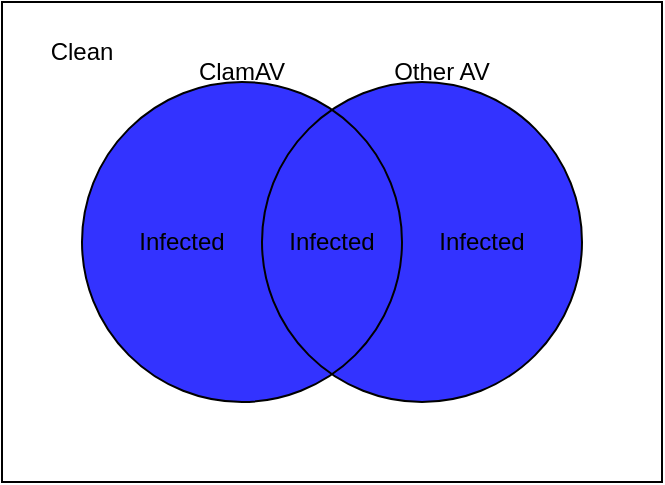 <mxfile>
    <diagram id="HUKsiufH9uN1sZcwfra3" name="Union">
        <mxGraphModel dx="1218" dy="698" grid="1" gridSize="10" guides="1" tooltips="1" connect="1" arrows="1" fold="1" page="1" pageScale="1" pageWidth="1169" pageHeight="827" math="0" shadow="0">
            <root>
                <mxCell id="0"/>
                <mxCell id="1" parent="0"/>
                <mxCell id="kXU4ZRj9zf_GpmDaAIn--6" value="" style="rounded=0;whiteSpace=wrap;html=1;fillColor=none;" vertex="1" parent="1">
                    <mxGeometry width="330" height="240" as="geometry"/>
                </mxCell>
                <mxCell id="kXU4ZRj9zf_GpmDaAIn--7" value="" style="group" vertex="1" connectable="0" parent="1">
                    <mxGeometry x="40" y="40" width="250" height="160" as="geometry"/>
                </mxCell>
                <mxCell id="kXU4ZRj9zf_GpmDaAIn--4" value="" style="ellipse;whiteSpace=wrap;html=1;aspect=fixed;fillColor=#3333FF;strokeColor=none;" vertex="1" parent="kXU4ZRj9zf_GpmDaAIn--7">
                    <mxGeometry width="160" height="160" as="geometry"/>
                </mxCell>
                <mxCell id="kXU4ZRj9zf_GpmDaAIn--5" value="" style="ellipse;whiteSpace=wrap;html=1;aspect=fixed;fillColor=#3333FF;strokeColor=none;" vertex="1" parent="kXU4ZRj9zf_GpmDaAIn--7">
                    <mxGeometry x="90" width="160" height="160" as="geometry"/>
                </mxCell>
                <mxCell id="kXU4ZRj9zf_GpmDaAIn--1" value="" style="ellipse;whiteSpace=wrap;html=1;aspect=fixed;fillColor=none;" vertex="1" parent="kXU4ZRj9zf_GpmDaAIn--7">
                    <mxGeometry width="160" height="160" as="geometry"/>
                </mxCell>
                <mxCell id="kXU4ZRj9zf_GpmDaAIn--2" value="" style="ellipse;whiteSpace=wrap;html=1;aspect=fixed;fillColor=none;" vertex="1" parent="kXU4ZRj9zf_GpmDaAIn--7">
                    <mxGeometry x="90" width="160" height="160" as="geometry"/>
                </mxCell>
                <mxCell id="kXU4ZRj9zf_GpmDaAIn--8" value="ClamAV" style="text;html=1;strokeColor=none;fillColor=none;align=center;verticalAlign=middle;whiteSpace=wrap;rounded=0;" vertex="1" parent="kXU4ZRj9zf_GpmDaAIn--7">
                    <mxGeometry x="50" y="-20" width="60" height="30" as="geometry"/>
                </mxCell>
                <mxCell id="kXU4ZRj9zf_GpmDaAIn--16" value="Infected" style="text;html=1;strokeColor=none;fillColor=none;align=center;verticalAlign=middle;whiteSpace=wrap;rounded=0;" vertex="1" parent="kXU4ZRj9zf_GpmDaAIn--7">
                    <mxGeometry x="95" y="65" width="60" height="30" as="geometry"/>
                </mxCell>
                <mxCell id="kXU4ZRj9zf_GpmDaAIn--26" value="Infected" style="text;html=1;strokeColor=none;fillColor=none;align=center;verticalAlign=middle;whiteSpace=wrap;rounded=0;" vertex="1" parent="kXU4ZRj9zf_GpmDaAIn--7">
                    <mxGeometry x="170" y="65" width="60" height="30" as="geometry"/>
                </mxCell>
                <mxCell id="kXU4ZRj9zf_GpmDaAIn--25" value="Infected" style="text;html=1;strokeColor=none;fillColor=none;align=center;verticalAlign=middle;whiteSpace=wrap;rounded=0;" vertex="1" parent="kXU4ZRj9zf_GpmDaAIn--7">
                    <mxGeometry x="20" y="65" width="60" height="30" as="geometry"/>
                </mxCell>
                <mxCell id="kXU4ZRj9zf_GpmDaAIn--15" value="Other AV" style="text;html=1;strokeColor=none;fillColor=none;align=center;verticalAlign=middle;whiteSpace=wrap;rounded=0;" vertex="1" parent="1">
                    <mxGeometry x="190" y="20" width="60" height="30" as="geometry"/>
                </mxCell>
                <mxCell id="kXU4ZRj9zf_GpmDaAIn--24" value="Clean" style="text;html=1;strokeColor=none;fillColor=none;align=center;verticalAlign=middle;whiteSpace=wrap;rounded=0;" vertex="1" parent="1">
                    <mxGeometry x="10" y="10" width="60" height="30" as="geometry"/>
                </mxCell>
            </root>
        </mxGraphModel>
    </diagram>
    <diagram id="koISAEOHm23Bz3s2_iX1" name="Class Diagram">
        <mxGraphModel dx="1218" dy="698" grid="1" gridSize="10" guides="1" tooltips="1" connect="1" arrows="1" fold="1" page="1" pageScale="1" pageWidth="1169" pageHeight="827" math="0" shadow="0">
            <root>
                <mxCell id="0"/>
                <mxCell id="1" parent="0"/>
                <mxCell id="pFUmgqGI1wj1FXPlnDMj-11" value="Object Scanner" style="swimlane;fontStyle=1;align=center;verticalAlign=top;childLayout=stackLayout;horizontal=1;startSize=26;horizontalStack=0;resizeParent=1;resizeParentMax=0;resizeLast=0;collapsible=1;marginBottom=0;" parent="1" vertex="1">
                    <mxGeometry x="871" y="40" width="140" height="210" as="geometry"/>
                </mxCell>
                <mxCell id="pFUmgqGI1wj1FXPlnDMj-12" value="logger&#10;objectStore&#10;antiviruses&#10;cleaner&#10;auditLogger&#10;scanCollector&#10;removeAfterScan&#10;datetimeFormat&#10;cachePath" style="text;strokeColor=none;fillColor=none;align=left;verticalAlign=top;spacingLeft=4;spacingRight=4;overflow=hidden;rotatable=0;points=[[0,0.5],[1,0.5]];portConstraint=eastwest;" parent="pFUmgqGI1wj1FXPlnDMj-11" vertex="1">
                    <mxGeometry y="26" width="140" height="134" as="geometry"/>
                </mxCell>
                <mxCell id="pFUmgqGI1wj1FXPlnDMj-13" value="" style="line;strokeWidth=1;fillColor=none;align=left;verticalAlign=middle;spacingTop=-1;spacingLeft=3;spacingRight=3;rotatable=0;labelPosition=right;points=[];portConstraint=eastwest;strokeColor=inherit;" parent="pFUmgqGI1wj1FXPlnDMj-11" vertex="1">
                    <mxGeometry y="160" width="140" height="8" as="geometry"/>
                </mxCell>
                <mxCell id="pFUmgqGI1wj1FXPlnDMj-14" value="CreateObjectScanner&#10;ScanObject(request)" style="text;strokeColor=none;fillColor=none;align=left;verticalAlign=top;spacingLeft=4;spacingRight=4;overflow=hidden;rotatable=0;points=[[0,0.5],[1,0.5]];portConstraint=eastwest;" parent="pFUmgqGI1wj1FXPlnDMj-11" vertex="1">
                    <mxGeometry y="168" width="140" height="42" as="geometry"/>
                </mxCell>
                <mxCell id="pFUmgqGI1wj1FXPlnDMj-15" value="ClamAV" style="swimlane;fontStyle=1;align=center;verticalAlign=top;childLayout=stackLayout;horizontal=1;startSize=26;horizontalStack=0;resizeParent=1;resizeParentMax=0;resizeLast=0;collapsible=1;marginBottom=0;" parent="1" vertex="1">
                    <mxGeometry x="1144" y="20" width="160" height="100" as="geometry"/>
                </mxCell>
                <mxCell id="pFUmgqGI1wj1FXPlnDMj-16" value="logger" style="text;strokeColor=none;fillColor=none;align=left;verticalAlign=top;spacingLeft=4;spacingRight=4;overflow=hidden;rotatable=0;points=[[0,0.5],[1,0.5]];portConstraint=eastwest;" parent="pFUmgqGI1wj1FXPlnDMj-15" vertex="1">
                    <mxGeometry y="26" width="160" height="26" as="geometry"/>
                </mxCell>
                <mxCell id="pFUmgqGI1wj1FXPlnDMj-17" value="" style="line;strokeWidth=1;fillColor=none;align=left;verticalAlign=middle;spacingTop=-1;spacingLeft=3;spacingRight=3;rotatable=0;labelPosition=right;points=[];portConstraint=eastwest;strokeColor=inherit;" parent="pFUmgqGI1wj1FXPlnDMj-15" vertex="1">
                    <mxGeometry y="52" width="160" height="8" as="geometry"/>
                </mxCell>
                <mxCell id="pFUmgqGI1wj1FXPlnDMj-18" value="CreateClamAV(*)&#10;ScanFile()" style="text;strokeColor=none;fillColor=none;align=left;verticalAlign=top;spacingLeft=4;spacingRight=4;overflow=hidden;rotatable=0;points=[[0,0.5],[1,0.5]];portConstraint=eastwest;" parent="pFUmgqGI1wj1FXPlnDMj-15" vertex="1">
                    <mxGeometry y="60" width="160" height="40" as="geometry"/>
                </mxCell>
                <mxCell id="pFUmgqGI1wj1FXPlnDMj-19" value="Dispatcher" style="swimlane;fontStyle=1;align=center;verticalAlign=top;childLayout=stackLayout;horizontal=1;startSize=26;horizontalStack=0;resizeParent=1;resizeParentMax=0;resizeLast=0;collapsible=1;marginBottom=0;" parent="1" vertex="1">
                    <mxGeometry x="260" y="32" width="210" height="128" as="geometry"/>
                </mxCell>
                <mxCell id="pFUmgqGI1wj1FXPlnDMj-20" value="logger&#10;scanChan&#10;scanners" style="text;strokeColor=none;fillColor=none;align=left;verticalAlign=top;spacingLeft=4;spacingRight=4;overflow=hidden;rotatable=0;points=[[0,0.5],[1,0.5]];portConstraint=eastwest;" parent="pFUmgqGI1wj1FXPlnDMj-19" vertex="1">
                    <mxGeometry y="26" width="210" height="54" as="geometry"/>
                </mxCell>
                <mxCell id="pFUmgqGI1wj1FXPlnDMj-21" value="" style="line;strokeWidth=1;fillColor=none;align=left;verticalAlign=middle;spacingTop=-1;spacingLeft=3;spacingRight=3;rotatable=0;labelPosition=right;points=[];portConstraint=eastwest;strokeColor=inherit;" parent="pFUmgqGI1wj1FXPlnDMj-19" vertex="1">
                    <mxGeometry y="80" width="210" height="8" as="geometry"/>
                </mxCell>
                <mxCell id="pFUmgqGI1wj1FXPlnDMj-22" value="CreateDispatcher(*)&#10;ScanObject(error chan, struct{} chan)" style="text;strokeColor=none;fillColor=none;align=left;verticalAlign=top;spacingLeft=4;spacingRight=4;overflow=hidden;rotatable=0;points=[[0,0.5],[1,0.5]];portConstraint=eastwest;" parent="pFUmgqGI1wj1FXPlnDMj-19" vertex="1">
                    <mxGeometry y="88" width="210" height="40" as="geometry"/>
                </mxCell>
                <mxCell id="pFUmgqGI1wj1FXPlnDMj-23" value="Event Manager" style="swimlane;fontStyle=1;align=center;verticalAlign=top;childLayout=stackLayout;horizontal=1;startSize=26;horizontalStack=0;resizeParent=1;resizeParentMax=0;resizeLast=0;collapsible=1;marginBottom=0;" parent="1" vertex="1">
                    <mxGeometry x="10" y="275" width="160" height="138" as="geometry">
                        <mxRectangle x="480" y="60" width="130" height="30" as="alternateBounds"/>
                    </mxGeometry>
                </mxCell>
                <mxCell id="pFUmgqGI1wj1FXPlnDMj-24" value="logger&#10;kafka&#10;scanChan&#10;eventsCollector" style="text;strokeColor=none;fillColor=none;align=left;verticalAlign=top;spacingLeft=4;spacingRight=4;overflow=hidden;rotatable=0;points=[[0,0.5],[1,0.5]];portConstraint=eastwest;" parent="pFUmgqGI1wj1FXPlnDMj-23" vertex="1">
                    <mxGeometry y="26" width="160" height="64" as="geometry"/>
                </mxCell>
                <mxCell id="pFUmgqGI1wj1FXPlnDMj-25" value="" style="line;strokeWidth=1;fillColor=none;align=left;verticalAlign=middle;spacingTop=-1;spacingLeft=3;spacingRight=3;rotatable=0;labelPosition=right;points=[];portConstraint=eastwest;strokeColor=inherit;" parent="pFUmgqGI1wj1FXPlnDMj-23" vertex="1">
                    <mxGeometry y="90" width="160" height="8" as="geometry"/>
                </mxCell>
                <mxCell id="pFUmgqGI1wj1FXPlnDMj-26" value="CreateEventManager&#10;Start()" style="text;strokeColor=none;fillColor=none;align=left;verticalAlign=top;spacingLeft=4;spacingRight=4;overflow=hidden;rotatable=0;points=[[0,0.5],[1,0.5]];portConstraint=eastwest;" parent="pFUmgqGI1wj1FXPlnDMj-23" vertex="1">
                    <mxGeometry y="98" width="160" height="40" as="geometry"/>
                </mxCell>
                <mxCell id="pFUmgqGI1wj1FXPlnDMj-27" value="Kafka" style="swimlane;fontStyle=1;align=center;verticalAlign=top;childLayout=stackLayout;horizontal=1;startSize=26;horizontalStack=0;resizeParent=1;resizeParentMax=0;resizeLast=0;collapsible=1;marginBottom=0;" parent="1" vertex="1">
                    <mxGeometry x="10" y="55" width="160" height="138" as="geometry"/>
                </mxCell>
                <mxCell id="pFUmgqGI1wj1FXPlnDMj-28" value="logger&#10;kafkaReader" style="text;strokeColor=none;fillColor=none;align=left;verticalAlign=top;spacingLeft=4;spacingRight=4;overflow=hidden;rotatable=0;points=[[0,0.5],[1,0.5]];portConstraint=eastwest;" parent="pFUmgqGI1wj1FXPlnDMj-27" vertex="1">
                    <mxGeometry y="26" width="160" height="34" as="geometry"/>
                </mxCell>
                <mxCell id="pFUmgqGI1wj1FXPlnDMj-29" value="" style="line;strokeWidth=1;fillColor=none;align=left;verticalAlign=middle;spacingTop=-1;spacingLeft=3;spacingRight=3;rotatable=0;labelPosition=right;points=[];portConstraint=eastwest;strokeColor=inherit;" parent="pFUmgqGI1wj1FXPlnDMj-27" vertex="1">
                    <mxGeometry y="60" width="160" height="8" as="geometry"/>
                </mxCell>
                <mxCell id="pFUmgqGI1wj1FXPlnDMj-30" value="CreateKafkaConsumer(*)&#10;ReadMessage(context)&#10;Close()&#10;decodeMessage(message)" style="text;strokeColor=none;fillColor=none;align=left;verticalAlign=top;spacingLeft=4;spacingRight=4;overflow=hidden;rotatable=0;points=[[0,0.5],[1,0.5]];portConstraint=eastwest;" parent="pFUmgqGI1wj1FXPlnDMj-27" vertex="1">
                    <mxGeometry y="68" width="160" height="70" as="geometry"/>
                </mxCell>
                <mxCell id="pFUmgqGI1wj1FXPlnDMj-31" value="Prometheus" style="swimlane;fontStyle=1;align=center;verticalAlign=top;childLayout=stackLayout;horizontal=1;startSize=26;horizontalStack=0;resizeParent=1;resizeParentMax=0;resizeLast=0;collapsible=1;marginBottom=0;" parent="1" vertex="1">
                    <mxGeometry x="764" y="661" width="170" height="140" as="geometry"/>
                </mxCell>
                <mxCell id="pFUmgqGI1wj1FXPlnDMj-32" value="logger&#10;httpServer&#10;context" style="text;strokeColor=none;fillColor=none;align=left;verticalAlign=top;spacingLeft=4;spacingRight=4;overflow=hidden;rotatable=0;points=[[0,0.5],[1,0.5]];portConstraint=eastwest;" parent="pFUmgqGI1wj1FXPlnDMj-31" vertex="1">
                    <mxGeometry y="26" width="170" height="54" as="geometry"/>
                </mxCell>
                <mxCell id="pFUmgqGI1wj1FXPlnDMj-33" value="" style="line;strokeWidth=1;fillColor=none;align=left;verticalAlign=middle;spacingTop=-1;spacingLeft=3;spacingRight=3;rotatable=0;labelPosition=right;points=[];portConstraint=eastwest;strokeColor=inherit;" parent="pFUmgqGI1wj1FXPlnDMj-31" vertex="1">
                    <mxGeometry y="80" width="170" height="8" as="geometry"/>
                </mxCell>
                <mxCell id="pFUmgqGI1wj1FXPlnDMj-34" value="CreatePrometheusExporter(*)&#10;Start()&#10;Stop()" style="text;strokeColor=none;fillColor=none;align=left;verticalAlign=top;spacingLeft=4;spacingRight=4;overflow=hidden;rotatable=0;points=[[0,0.5],[1,0.5]];portConstraint=eastwest;" parent="pFUmgqGI1wj1FXPlnDMj-31" vertex="1">
                    <mxGeometry y="88" width="170" height="52" as="geometry"/>
                </mxCell>
                <mxCell id="pFUmgqGI1wj1FXPlnDMj-35" value="Cleaner" style="swimlane;fontStyle=1;align=center;verticalAlign=top;childLayout=stackLayout;horizontal=1;startSize=26;horizontalStack=0;resizeParent=1;resizeParentMax=0;resizeLast=0;collapsible=1;marginBottom=0;" parent="1" vertex="1">
                    <mxGeometry x="406" y="180" width="190" height="210" as="geometry"/>
                </mxCell>
                <mxCell id="pFUmgqGI1wj1FXPlnDMj-36" value="logger&#10;objectStore&#10;cleanupPolicy&#10;quarantineBucket&#10;cleanerCollector&#10;auditLogger" style="text;strokeColor=none;fillColor=none;align=left;verticalAlign=top;spacingLeft=4;spacingRight=4;overflow=hidden;rotatable=0;points=[[0,0.5],[1,0.5]];portConstraint=eastwest;" parent="pFUmgqGI1wj1FXPlnDMj-35" vertex="1">
                    <mxGeometry y="26" width="190" height="94" as="geometry"/>
                </mxCell>
                <mxCell id="pFUmgqGI1wj1FXPlnDMj-37" value="" style="line;strokeWidth=1;fillColor=none;align=left;verticalAlign=middle;spacingTop=-1;spacingLeft=3;spacingRight=3;rotatable=0;labelPosition=right;points=[];portConstraint=eastwest;strokeColor=inherit;" parent="pFUmgqGI1wj1FXPlnDMj-35" vertex="1">
                    <mxGeometry y="120" width="190" height="8" as="geometry"/>
                </mxCell>
                <mxCell id="pFUmgqGI1wj1FXPlnDMj-38" value="CreateCleaner(*)&#10;Cleanup(object, result)&#10;tagInfected(object, result)&#10;removeInfected(object, result)&#10;quarantineInfected(object, result)&#10;" style="text;strokeColor=none;fillColor=none;align=left;verticalAlign=top;spacingLeft=4;spacingRight=4;overflow=hidden;rotatable=0;points=[[0,0.5],[1,0.5]];portConstraint=eastwest;" parent="pFUmgqGI1wj1FXPlnDMj-35" vertex="1">
                    <mxGeometry y="128" width="190" height="82" as="geometry"/>
                </mxCell>
                <mxCell id="pFUmgqGI1wj1FXPlnDMj-39" value="Metric Manager" style="swimlane;fontStyle=1;align=center;verticalAlign=top;childLayout=stackLayout;horizontal=1;startSize=26;horizontalStack=0;resizeParent=1;resizeParentMax=0;resizeLast=0;collapsible=1;marginBottom=0;" parent="1" vertex="1">
                    <mxGeometry x="480" y="667" width="140" height="128" as="geometry"/>
                </mxCell>
                <mxCell id="pFUmgqGI1wj1FXPlnDMj-40" value="logger&#10;prometheus" style="text;strokeColor=none;fillColor=none;align=left;verticalAlign=top;spacingLeft=4;spacingRight=4;overflow=hidden;rotatable=0;points=[[0,0.5],[1,0.5]];portConstraint=eastwest;" parent="pFUmgqGI1wj1FXPlnDMj-39" vertex="1">
                    <mxGeometry y="26" width="140" height="44" as="geometry"/>
                </mxCell>
                <mxCell id="pFUmgqGI1wj1FXPlnDMj-41" value="" style="line;strokeWidth=1;fillColor=none;align=left;verticalAlign=middle;spacingTop=-1;spacingLeft=3;spacingRight=3;rotatable=0;labelPosition=right;points=[];portConstraint=eastwest;strokeColor=inherit;" parent="pFUmgqGI1wj1FXPlnDMj-39" vertex="1">
                    <mxGeometry y="70" width="140" height="8" as="geometry"/>
                </mxCell>
                <mxCell id="pFUmgqGI1wj1FXPlnDMj-42" value="CreateMetricManager(*)&#10;Start()&#10;Stop()" style="text;strokeColor=none;fillColor=none;align=left;verticalAlign=top;spacingLeft=4;spacingRight=4;overflow=hidden;rotatable=0;points=[[0,0.5],[1,0.5]];portConstraint=eastwest;" parent="pFUmgqGI1wj1FXPlnDMj-39" vertex="1">
                    <mxGeometry y="78" width="140" height="50" as="geometry"/>
                </mxCell>
                <mxCell id="1tD8I9IgnXsMTTlHbb92-1" style="html=1;exitX=0.5;exitY=0;exitDx=0;exitDy=0;strokeWidth=1;fontSize=14;startArrow=none;startFill=0;endArrow=open;endFill=0;" parent="1" source="pFUmgqGI1wj1FXPlnDMj-43" edge="1">
                    <mxGeometry relative="1" as="geometry">
                        <mxPoint x="210" y="200" as="targetPoint"/>
                    </mxGeometry>
                </mxCell>
                <mxCell id="1tD8I9IgnXsMTTlHbb92-2" value="&lt;font style=&quot;font-size: 10px;&quot;&gt;Channel type&lt;/font&gt;" style="edgeLabel;html=1;align=center;verticalAlign=middle;resizable=0;points=[];fontSize=14;" parent="1tD8I9IgnXsMTTlHbb92-1" vertex="1" connectable="0">
                    <mxGeometry x="-0.037" relative="1" as="geometry">
                        <mxPoint x="8" as="offset"/>
                    </mxGeometry>
                </mxCell>
                <mxCell id="pFUmgqGI1wj1FXPlnDMj-43" value="Object" style="swimlane;fontStyle=1;align=center;verticalAlign=top;childLayout=stackLayout;horizontal=1;startSize=26;horizontalStack=0;resizeParent=1;resizeParentMax=0;resizeLast=0;collapsible=1;marginBottom=0;" parent="1" vertex="1">
                    <mxGeometry x="230" y="255" width="160" height="170" as="geometry"/>
                </mxCell>
                <mxCell id="pFUmgqGI1wj1FXPlnDMj-44" value="logger&#10;BucketName&#10;ObjectKey&#10;Perms&#10;Path" style="text;strokeColor=none;fillColor=none;align=left;verticalAlign=top;spacingLeft=4;spacingRight=4;overflow=hidden;rotatable=0;points=[[0,0.5],[1,0.5]];portConstraint=eastwest;" parent="pFUmgqGI1wj1FXPlnDMj-43" vertex="1">
                    <mxGeometry y="26" width="160" height="84" as="geometry"/>
                </mxCell>
                <mxCell id="pFUmgqGI1wj1FXPlnDMj-45" value="" style="line;strokeWidth=1;fillColor=none;align=left;verticalAlign=middle;spacingTop=-1;spacingLeft=3;spacingRight=3;rotatable=0;labelPosition=right;points=[];portConstraint=eastwest;strokeColor=inherit;" parent="pFUmgqGI1wj1FXPlnDMj-43" vertex="1">
                    <mxGeometry y="110" width="160" height="8" as="geometry"/>
                </mxCell>
                <mxCell id="pFUmgqGI1wj1FXPlnDMj-46" value="CreateObject(*)&#10;SetCachePath(string)&#10;RemoveFileFromCache()" style="text;strokeColor=none;fillColor=none;align=left;verticalAlign=top;spacingLeft=4;spacingRight=4;overflow=hidden;rotatable=0;points=[[0,0.5],[1,0.5]];portConstraint=eastwest;" parent="pFUmgqGI1wj1FXPlnDMj-43" vertex="1">
                    <mxGeometry y="118" width="160" height="52" as="geometry"/>
                </mxCell>
                <mxCell id="pFUmgqGI1wj1FXPlnDMj-47" value="Events Collector" style="swimlane;fontStyle=1;align=center;verticalAlign=top;childLayout=stackLayout;horizontal=1;startSize=26;horizontalStack=0;resizeParent=1;resizeParentMax=0;resizeLast=0;collapsible=1;marginBottom=0;" parent="1" vertex="1">
                    <mxGeometry x="15" y="652" width="150" height="118" as="geometry"/>
                </mxCell>
                <mxCell id="pFUmgqGI1wj1FXPlnDMj-48" value="logger&#10;messagesReceieved" style="text;strokeColor=none;fillColor=none;align=left;verticalAlign=top;spacingLeft=4;spacingRight=4;overflow=hidden;rotatable=0;points=[[0,0.5],[1,0.5]];portConstraint=eastwest;" parent="pFUmgqGI1wj1FXPlnDMj-47" vertex="1">
                    <mxGeometry y="26" width="150" height="44" as="geometry"/>
                </mxCell>
                <mxCell id="pFUmgqGI1wj1FXPlnDMj-49" value="" style="line;strokeWidth=1;fillColor=none;align=left;verticalAlign=middle;spacingTop=-1;spacingLeft=3;spacingRight=3;rotatable=0;labelPosition=right;points=[];portConstraint=eastwest;strokeColor=inherit;" parent="pFUmgqGI1wj1FXPlnDMj-47" vertex="1">
                    <mxGeometry y="70" width="150" height="8" as="geometry"/>
                </mxCell>
                <mxCell id="pFUmgqGI1wj1FXPlnDMj-50" value="CreateEventsCollector(*)&#10;MessageReceived()" style="text;strokeColor=none;fillColor=none;align=left;verticalAlign=top;spacingLeft=4;spacingRight=4;overflow=hidden;rotatable=0;points=[[0,0.5],[1,0.5]];portConstraint=eastwest;" parent="pFUmgqGI1wj1FXPlnDMj-47" vertex="1">
                    <mxGeometry y="78" width="150" height="40" as="geometry"/>
                </mxCell>
                <mxCell id="pFUmgqGI1wj1FXPlnDMj-51" value="Scan Collector" style="swimlane;fontStyle=1;align=center;verticalAlign=top;childLayout=stackLayout;horizontal=1;startSize=26;horizontalStack=0;resizeParent=1;resizeParentMax=0;resizeLast=0;collapsible=1;marginBottom=0;" parent="1" vertex="1">
                    <mxGeometry x="834" y="320" width="140" height="198" as="geometry"/>
                </mxCell>
                <mxCell id="pFUmgqGI1wj1FXPlnDMj-209" value="" style="endArrow=diamond;html=1;endFill=1;strokeWidth=1;endSize=15;startArrow=open;startFill=0;exitX=1.015;exitY=0.074;exitDx=0;exitDy=0;exitPerimeter=0;entryX=0.003;entryY=0.056;entryDx=0;entryDy=0;entryPerimeter=0;" parent="pFUmgqGI1wj1FXPlnDMj-51" target="pFUmgqGI1wj1FXPlnDMj-51" edge="1">
                    <mxGeometry relative="1" as="geometry">
                        <mxPoint x="-44.0" y="10.62" as="sourcePoint"/>
                        <mxPoint x="-4" y="10" as="targetPoint"/>
                    </mxGeometry>
                </mxCell>
                <mxCell id="pFUmgqGI1wj1FXPlnDMj-210" value="&lt;font style=&quot;font-size: 14px;&quot;&gt;1&lt;/font&gt;" style="edgeLabel;resizable=0;html=1;align=left;verticalAlign=bottom;" parent="pFUmgqGI1wj1FXPlnDMj-209" connectable="0" vertex="1">
                    <mxGeometry x="-1" relative="1" as="geometry">
                        <mxPoint y="-2" as="offset"/>
                    </mxGeometry>
                </mxCell>
                <mxCell id="pFUmgqGI1wj1FXPlnDMj-211" value="&lt;font style=&quot;font-size: 14px;&quot;&gt;1&lt;/font&gt;" style="edgeLabel;resizable=0;html=1;align=right;verticalAlign=bottom;" parent="pFUmgqGI1wj1FXPlnDMj-209" connectable="0" vertex="1">
                    <mxGeometry x="1" relative="1" as="geometry">
                        <mxPoint x="-10" y="25" as="offset"/>
                    </mxGeometry>
                </mxCell>
                <mxCell id="pFUmgqGI1wj1FXPlnDMj-52" value="logger&#10;fileScanned&#10;cleanFile&#10;infectedFile&#10;scanError" style="text;strokeColor=none;fillColor=none;align=left;verticalAlign=top;spacingLeft=4;spacingRight=4;overflow=hidden;rotatable=0;points=[[0,0.5],[1,0.5]];portConstraint=eastwest;" parent="pFUmgqGI1wj1FXPlnDMj-51" vertex="1">
                    <mxGeometry y="26" width="140" height="84" as="geometry"/>
                </mxCell>
                <mxCell id="pFUmgqGI1wj1FXPlnDMj-53" value="" style="line;strokeWidth=1;fillColor=none;align=left;verticalAlign=middle;spacingTop=-1;spacingLeft=3;spacingRight=3;rotatable=0;labelPosition=right;points=[];portConstraint=eastwest;strokeColor=inherit;" parent="pFUmgqGI1wj1FXPlnDMj-51" vertex="1">
                    <mxGeometry y="110" width="140" height="8" as="geometry"/>
                </mxCell>
                <mxCell id="pFUmgqGI1wj1FXPlnDMj-54" value="CreateScanCollector(*)&#10;FileScanned()&#10;CleanFile()&#10;InfectedFile()&#10;ScanError()" style="text;strokeColor=none;fillColor=none;align=left;verticalAlign=top;spacingLeft=4;spacingRight=4;overflow=hidden;rotatable=0;points=[[0,0.5],[1,0.5]];portConstraint=eastwest;" parent="pFUmgqGI1wj1FXPlnDMj-51" vertex="1">
                    <mxGeometry y="118" width="140" height="80" as="geometry"/>
                </mxCell>
                <mxCell id="pFUmgqGI1wj1FXPlnDMj-55" value="Cleaner Collector" style="swimlane;fontStyle=1;align=center;verticalAlign=top;childLayout=stackLayout;horizontal=1;startSize=26;horizontalStack=0;resizeParent=1;resizeParentMax=0;resizeLast=0;collapsible=1;marginBottom=0;" parent="1" vertex="1">
                    <mxGeometry x="300" y="450" width="150" height="170" as="geometry"/>
                </mxCell>
                <mxCell id="pFUmgqGI1wj1FXPlnDMj-56" value="logger&#10;objectsRemoved&#10;objectsTagged&#10;objectsQuarantined&#10;CleanupErrors" style="text;strokeColor=none;fillColor=none;align=left;verticalAlign=top;spacingLeft=4;spacingRight=4;overflow=hidden;rotatable=0;points=[[0,0.5],[1,0.5]];portConstraint=eastwest;" parent="pFUmgqGI1wj1FXPlnDMj-55" vertex="1">
                    <mxGeometry y="26" width="150" height="74" as="geometry"/>
                </mxCell>
                <mxCell id="pFUmgqGI1wj1FXPlnDMj-57" value="" style="line;strokeWidth=1;fillColor=none;align=left;verticalAlign=middle;spacingTop=-1;spacingLeft=3;spacingRight=3;rotatable=0;labelPosition=right;points=[];portConstraint=eastwest;strokeColor=inherit;" parent="pFUmgqGI1wj1FXPlnDMj-55" vertex="1">
                    <mxGeometry y="100" width="150" height="8" as="geometry"/>
                </mxCell>
                <mxCell id="pFUmgqGI1wj1FXPlnDMj-58" value="CreateCleanerCollector(*)&#10;ObjectRemoved()&#10;ObjectTagged()&#10;ObjectQuarantined()" style="text;strokeColor=none;fillColor=none;align=left;verticalAlign=top;spacingLeft=4;spacingRight=4;overflow=hidden;rotatable=0;points=[[0,0.5],[1,0.5]];portConstraint=eastwest;" parent="pFUmgqGI1wj1FXPlnDMj-55" vertex="1">
                    <mxGeometry y="108" width="150" height="62" as="geometry"/>
                </mxCell>
                <mxCell id="pFUmgqGI1wj1FXPlnDMj-59" value="Object Store Collector" style="swimlane;fontStyle=1;align=center;verticalAlign=top;childLayout=stackLayout;horizontal=1;startSize=26;horizontalStack=0;resizeParent=1;resizeParentMax=0;resizeLast=0;collapsible=1;marginBottom=0;" parent="1" vertex="1">
                    <mxGeometry x="988" y="391" width="170" height="228" as="geometry"/>
                </mxCell>
                <mxCell id="pFUmgqGI1wj1FXPlnDMj-60" value="logger&#10;getObject&#10;putObject&#10;removeObject&#10;getObjectTagging&#10;putObjectTagging" style="text;strokeColor=none;fillColor=none;align=left;verticalAlign=top;spacingLeft=4;spacingRight=4;overflow=hidden;rotatable=0;points=[[0,0.5],[1,0.5]];portConstraint=eastwest;" parent="pFUmgqGI1wj1FXPlnDMj-59" vertex="1">
                    <mxGeometry y="26" width="170" height="94" as="geometry"/>
                </mxCell>
                <mxCell id="pFUmgqGI1wj1FXPlnDMj-61" value="" style="line;strokeWidth=1;fillColor=none;align=left;verticalAlign=middle;spacingTop=-1;spacingLeft=3;spacingRight=3;rotatable=0;labelPosition=right;points=[];portConstraint=eastwest;strokeColor=inherit;" parent="pFUmgqGI1wj1FXPlnDMj-59" vertex="1">
                    <mxGeometry y="120" width="170" height="8" as="geometry"/>
                </mxCell>
                <mxCell id="pFUmgqGI1wj1FXPlnDMj-62" value="CreateObjectStoreCollector(*)&#10;GetObject()&#10;PutObject()&#10;RemoveObject()&#10;GetObjectTagging()&#10;PutObjectTagging()" style="text;strokeColor=none;fillColor=none;align=left;verticalAlign=top;spacingLeft=4;spacingRight=4;overflow=hidden;rotatable=0;points=[[0,0.5],[1,0.5]];portConstraint=eastwest;" parent="pFUmgqGI1wj1FXPlnDMj-59" vertex="1">
                    <mxGeometry y="128" width="170" height="100" as="geometry"/>
                </mxCell>
                <mxCell id="pFUmgqGI1wj1FXPlnDMj-92" value="" style="endArrow=none;dashed=1;html=1;dashPattern=1 3;strokeWidth=2;fontSize=18;endSize=15;entryX=0;entryY=0.8;entryDx=0;entryDy=0;entryPerimeter=0;exitX=1;exitY=0;exitDx=0;exitDy=0;edgeStyle=orthogonalEdgeStyle;curved=1;" parent="1" source="pFUmgqGI1wj1FXPlnDMj-23" target="pFUmgqGI1wj1FXPlnDMj-20" edge="1">
                    <mxGeometry width="50" height="50" relative="1" as="geometry">
                        <mxPoint x="170" y="85" as="sourcePoint"/>
                        <mxPoint x="110" y="305" as="targetPoint"/>
                        <Array as="points">
                            <mxPoint x="210" y="275"/>
                            <mxPoint x="210" y="101"/>
                            <mxPoint x="260" y="101"/>
                        </Array>
                    </mxGeometry>
                </mxCell>
                <mxCell id="pFUmgqGI1wj1FXPlnDMj-93" value="&lt;font style=&quot;font-size: 12px;&quot;&gt;scanChan&lt;/font&gt;" style="edgeLabel;html=1;align=center;verticalAlign=middle;resizable=0;points=[];fontSize=18;" parent="pFUmgqGI1wj1FXPlnDMj-92" vertex="1" connectable="0">
                    <mxGeometry x="-0.253" y="-5" relative="1" as="geometry">
                        <mxPoint x="-5" y="-92" as="offset"/>
                    </mxGeometry>
                </mxCell>
                <mxCell id="pFUmgqGI1wj1FXPlnDMj-97" value="" style="endArrow=diamond;html=1;endFill=1;strokeWidth=1;endSize=15;startArrow=open;startFill=0;exitX=-0.01;exitY=0.22;exitDx=0;exitDy=0;exitPerimeter=0;entryX=1;entryY=0.5;entryDx=0;entryDy=0;" parent="1" source="pFUmgqGI1wj1FXPlnDMj-12" edge="1">
                    <mxGeometry relative="1" as="geometry">
                        <mxPoint x="687.34" y="95.742" as="sourcePoint"/>
                        <mxPoint x="470" y="95.58" as="targetPoint"/>
                    </mxGeometry>
                </mxCell>
                <mxCell id="pFUmgqGI1wj1FXPlnDMj-98" value="&lt;span style=&quot;font-size: 18px;&quot;&gt;*&lt;/span&gt;" style="edgeLabel;resizable=0;html=1;align=left;verticalAlign=bottom;" parent="pFUmgqGI1wj1FXPlnDMj-97" connectable="0" vertex="1">
                    <mxGeometry x="-1" relative="1" as="geometry">
                        <mxPoint x="-15" y="30" as="offset"/>
                    </mxGeometry>
                </mxCell>
                <mxCell id="pFUmgqGI1wj1FXPlnDMj-99" value="&lt;font style=&quot;font-size: 14px;&quot;&gt;1&lt;/font&gt;" style="edgeLabel;resizable=0;html=1;align=right;verticalAlign=bottom;" parent="pFUmgqGI1wj1FXPlnDMj-97" connectable="0" vertex="1">
                    <mxGeometry x="1" relative="1" as="geometry">
                        <mxPoint x="26" y="1" as="offset"/>
                    </mxGeometry>
                </mxCell>
                <mxCell id="pFUmgqGI1wj1FXPlnDMj-107" value="Object Store" style="swimlane;fontStyle=1;align=center;verticalAlign=top;childLayout=stackLayout;horizontal=1;startSize=26;horizontalStack=0;resizeParent=1;resizeParentMax=0;resizeLast=0;collapsible=1;marginBottom=0;" parent="1" vertex="1">
                    <mxGeometry x="1074" y="135" width="280" height="210" as="geometry"/>
                </mxCell>
                <mxCell id="pFUmgqGI1wj1FXPlnDMj-108" value="logger&#10;minio&#10;objectStoreCollector" style="text;strokeColor=none;fillColor=none;align=left;verticalAlign=top;spacingLeft=4;spacingRight=4;overflow=hidden;rotatable=0;points=[[0,0.5],[1,0.5]];portConstraint=eastwest;" parent="pFUmgqGI1wj1FXPlnDMj-107" vertex="1">
                    <mxGeometry y="26" width="280" height="54" as="geometry"/>
                </mxCell>
                <mxCell id="pFUmgqGI1wj1FXPlnDMj-109" value="" style="line;strokeWidth=1;fillColor=none;align=left;verticalAlign=middle;spacingTop=-1;spacingLeft=3;spacingRight=3;rotatable=0;labelPosition=right;points=[];portConstraint=eastwest;strokeColor=inherit;" parent="pFUmgqGI1wj1FXPlnDMj-107" vertex="1">
                    <mxGeometry y="80" width="280" height="8" as="geometry"/>
                </mxCell>
                <mxCell id="pFUmgqGI1wj1FXPlnDMj-110" value="CreateObjectStore(*)&#10;GetObject(string, string)&#10;PutObject(string string, byte[])&#10;RemoveObject(string, string)&#10;MoveObject(string, string, string, string)&#10;GetObjectTagging(string, string)&#10;PutObjectTagging(string, string, map[string]string)&#10;AddObjectTagging(string, string, map[string]string)&#10;   &#10;" style="text;strokeColor=none;fillColor=none;align=left;verticalAlign=top;spacingLeft=4;spacingRight=4;overflow=hidden;rotatable=0;points=[[0,0.5],[1,0.5]];portConstraint=eastwest;" parent="pFUmgqGI1wj1FXPlnDMj-107" vertex="1">
                    <mxGeometry y="88" width="280" height="122" as="geometry"/>
                </mxCell>
                <mxCell id="pFUmgqGI1wj1FXPlnDMj-114" value="" style="endArrow=block;html=1;endFill=0;strokeWidth=1;endSize=15;exitX=0.496;exitY=0.994;exitDx=0;exitDy=0;exitPerimeter=0;entryX=0.5;entryY=0;entryDx=0;entryDy=0;dashed=1;" parent="1" source="pFUmgqGI1wj1FXPlnDMj-30" target="pFUmgqGI1wj1FXPlnDMj-23" edge="1">
                    <mxGeometry relative="1" as="geometry">
                        <mxPoint x="89" y="275" as="sourcePoint"/>
                        <mxPoint x="140" y="240" as="targetPoint"/>
                    </mxGeometry>
                </mxCell>
                <mxCell id="pFUmgqGI1wj1FXPlnDMj-115" value="&lt;font style=&quot;font-size: 14px;&quot;&gt;1&lt;/font&gt;" style="edgeLabel;resizable=0;html=1;align=left;verticalAlign=bottom;" parent="pFUmgqGI1wj1FXPlnDMj-114" connectable="0" vertex="1">
                    <mxGeometry x="-1" relative="1" as="geometry">
                        <mxPoint x="-12" y="23" as="offset"/>
                    </mxGeometry>
                </mxCell>
                <mxCell id="pFUmgqGI1wj1FXPlnDMj-116" value="&lt;font style=&quot;font-size: 14px;&quot;&gt;1&lt;/font&gt;" style="edgeLabel;resizable=0;html=1;align=right;verticalAlign=bottom;" parent="pFUmgqGI1wj1FXPlnDMj-114" connectable="0" vertex="1">
                    <mxGeometry x="1" relative="1" as="geometry">
                        <mxPoint x="14" y="-11" as="offset"/>
                    </mxGeometry>
                </mxCell>
                <mxCell id="pFUmgqGI1wj1FXPlnDMj-159" value="&lt;font style=&quot;font-size: 11px;&quot;&gt;Implements&lt;/font&gt;" style="edgeLabel;html=1;align=center;verticalAlign=middle;resizable=0;points=[];fontSize=14;" parent="pFUmgqGI1wj1FXPlnDMj-114" vertex="1" connectable="0">
                    <mxGeometry x="-0.167" relative="1" as="geometry">
                        <mxPoint as="offset"/>
                    </mxGeometry>
                </mxCell>
                <mxCell id="pFUmgqGI1wj1FXPlnDMj-117" value="" style="endArrow=diamond;html=1;endFill=1;strokeWidth=1;endSize=15;startArrow=open;startFill=0;exitX=0.5;exitY=0;exitDx=0;exitDy=0;entryX=0.5;entryY=1;entryDx=0;entryDy=0;" parent="1" source="pFUmgqGI1wj1FXPlnDMj-47" target="pFUmgqGI1wj1FXPlnDMj-23" edge="1">
                    <mxGeometry relative="1" as="geometry">
                        <mxPoint x="84" y="413" as="sourcePoint"/>
                        <mxPoint x="150" y="460" as="targetPoint"/>
                    </mxGeometry>
                </mxCell>
                <mxCell id="pFUmgqGI1wj1FXPlnDMj-118" value="&lt;font style=&quot;font-size: 14px;&quot;&gt;1&lt;/font&gt;" style="edgeLabel;resizable=0;html=1;align=left;verticalAlign=bottom;" parent="pFUmgqGI1wj1FXPlnDMj-117" connectable="0" vertex="1">
                    <mxGeometry x="-1" relative="1" as="geometry">
                        <mxPoint x="-14" y="-9" as="offset"/>
                    </mxGeometry>
                </mxCell>
                <mxCell id="pFUmgqGI1wj1FXPlnDMj-119" value="&lt;font style=&quot;font-size: 14px;&quot;&gt;1&lt;/font&gt;" style="edgeLabel;resizable=0;html=1;align=right;verticalAlign=bottom;" parent="pFUmgqGI1wj1FXPlnDMj-117" connectable="0" vertex="1">
                    <mxGeometry x="1" relative="1" as="geometry">
                        <mxPoint x="12" y="33" as="offset"/>
                    </mxGeometry>
                </mxCell>
                <mxCell id="pFUmgqGI1wj1FXPlnDMj-135" value="MinIO" style="swimlane;fontStyle=1;align=center;verticalAlign=top;childLayout=stackLayout;horizontal=1;startSize=26;horizontalStack=0;resizeParent=1;resizeParentMax=0;resizeLast=0;collapsible=1;marginBottom=0;" parent="1" vertex="1">
                    <mxGeometry x="987" y="635" width="280" height="170" as="geometry"/>
                </mxCell>
                <mxCell id="pFUmgqGI1wj1FXPlnDMj-136" value="logger&#10;minioClient&#10;context" style="text;strokeColor=none;fillColor=none;align=left;verticalAlign=top;spacingLeft=4;spacingRight=4;overflow=hidden;rotatable=0;points=[[0,0.5],[1,0.5]];portConstraint=eastwest;" parent="pFUmgqGI1wj1FXPlnDMj-135" vertex="1">
                    <mxGeometry y="26" width="280" height="54" as="geometry"/>
                </mxCell>
                <mxCell id="pFUmgqGI1wj1FXPlnDMj-137" value="" style="line;strokeWidth=1;fillColor=none;align=left;verticalAlign=middle;spacingTop=-1;spacingLeft=3;spacingRight=3;rotatable=0;labelPosition=right;points=[];portConstraint=eastwest;strokeColor=inherit;" parent="pFUmgqGI1wj1FXPlnDMj-135" vertex="1">
                    <mxGeometry y="80" width="280" height="8" as="geometry"/>
                </mxCell>
                <mxCell id="pFUmgqGI1wj1FXPlnDMj-138" value="CreateMinio(*)&#10;GetObject(string, string)&#10;PutObject(string string, byte[])&#10;RemoveObject(string, string)&#10;AddObjectTagging(string, string, map[string]string)&#10;   &#10;" style="text;strokeColor=none;fillColor=none;align=left;verticalAlign=top;spacingLeft=4;spacingRight=4;overflow=hidden;rotatable=0;points=[[0,0.5],[1,0.5]];portConstraint=eastwest;" parent="pFUmgqGI1wj1FXPlnDMj-135" vertex="1">
                    <mxGeometry y="88" width="280" height="82" as="geometry"/>
                </mxCell>
                <mxCell id="pFUmgqGI1wj1FXPlnDMj-139" value="Implements" style="endArrow=block;html=1;endFill=0;strokeWidth=1;endSize=15;entryX=0.382;entryY=1.014;entryDx=0;entryDy=0;entryPerimeter=0;startArrow=none;startFill=0;dashed=1;exitX=0.795;exitY=0.007;exitDx=0;exitDy=0;exitPerimeter=0;" parent="1" edge="1">
                    <mxGeometry relative="1" as="geometry">
                        <mxPoint x="1192.6" y="636.19" as="sourcePoint"/>
                        <mxPoint x="1193.96" y="346.708" as="targetPoint"/>
                    </mxGeometry>
                </mxCell>
                <mxCell id="pFUmgqGI1wj1FXPlnDMj-140" value="&lt;font style=&quot;font-size: 14px;&quot;&gt;1&lt;/font&gt;" style="edgeLabel;resizable=0;html=1;align=left;verticalAlign=bottom;" parent="pFUmgqGI1wj1FXPlnDMj-139" connectable="0" vertex="1">
                    <mxGeometry x="-1" relative="1" as="geometry">
                        <mxPoint y="-2" as="offset"/>
                    </mxGeometry>
                </mxCell>
                <mxCell id="pFUmgqGI1wj1FXPlnDMj-141" value="&lt;font style=&quot;font-size: 14px;&quot;&gt;1&lt;/font&gt;" style="edgeLabel;resizable=0;html=1;align=right;verticalAlign=bottom;" parent="pFUmgqGI1wj1FXPlnDMj-139" connectable="0" vertex="1">
                    <mxGeometry x="1" relative="1" as="geometry">
                        <mxPoint x="21" y="26" as="offset"/>
                    </mxGeometry>
                </mxCell>
                <mxCell id="pFUmgqGI1wj1FXPlnDMj-142" value="" style="endArrow=diamond;html=1;endFill=1;strokeWidth=1;endSize=15;exitX=0.89;exitY=-0.014;exitDx=0;exitDy=0;entryX=0.145;entryY=1;entryDx=0;entryDy=0;entryPerimeter=0;exitPerimeter=0;startArrow=open;startFill=0;" parent="1" source="pFUmgqGI1wj1FXPlnDMj-55" target="pFUmgqGI1wj1FXPlnDMj-38" edge="1">
                    <mxGeometry relative="1" as="geometry">
                        <mxPoint x="510.64" y="600.68" as="sourcePoint"/>
                        <mxPoint x="510.0" y="425.0" as="targetPoint"/>
                    </mxGeometry>
                </mxCell>
                <mxCell id="pFUmgqGI1wj1FXPlnDMj-143" value="&lt;font style=&quot;font-size: 14px;&quot;&gt;1&lt;/font&gt;" style="edgeLabel;resizable=0;html=1;align=left;verticalAlign=bottom;" parent="pFUmgqGI1wj1FXPlnDMj-142" connectable="0" vertex="1">
                    <mxGeometry x="-1" relative="1" as="geometry">
                        <mxPoint x="3" y="1" as="offset"/>
                    </mxGeometry>
                </mxCell>
                <mxCell id="pFUmgqGI1wj1FXPlnDMj-144" value="&lt;font style=&quot;font-size: 14px;&quot;&gt;1&lt;/font&gt;" style="edgeLabel;resizable=0;html=1;align=right;verticalAlign=bottom;" parent="pFUmgqGI1wj1FXPlnDMj-142" connectable="0" vertex="1">
                    <mxGeometry x="1" relative="1" as="geometry">
                        <mxPoint x="-4" y="30" as="offset"/>
                    </mxGeometry>
                </mxCell>
                <mxCell id="pFUmgqGI1wj1FXPlnDMj-160" value="Promauto Registry" style="html=1;fontSize=14;" parent="1" vertex="1">
                    <mxGeometry x="758" y="570" width="126" height="40" as="geometry"/>
                </mxCell>
                <mxCell id="pFUmgqGI1wj1FXPlnDMj-161" value="" style="endArrow=classic;html=1;strokeWidth=1;fontSize=14;curved=1;exitX=0.5;exitY=1;exitDx=0;exitDy=0;" parent="1" source="pFUmgqGI1wj1FXPlnDMj-160" edge="1">
                    <mxGeometry width="50" height="50" relative="1" as="geometry">
                        <mxPoint x="821" y="610" as="sourcePoint"/>
                        <mxPoint x="821" y="660" as="targetPoint"/>
                    </mxGeometry>
                </mxCell>
                <mxCell id="pFUmgqGI1wj1FXPlnDMj-162" value="" style="endArrow=classic;html=1;strokeWidth=1;fontSize=14;curved=1;exitX=1.007;exitY=0.068;exitDx=0;exitDy=0;exitPerimeter=0;entryX=0;entryY=0.75;entryDx=0;entryDy=0;" parent="1" source="pFUmgqGI1wj1FXPlnDMj-48" target="pFUmgqGI1wj1FXPlnDMj-160" edge="1">
                    <mxGeometry width="50" height="50" relative="1" as="geometry">
                        <mxPoint x="320" y="750" as="sourcePoint"/>
                        <mxPoint x="530" y="600" as="targetPoint"/>
                    </mxGeometry>
                </mxCell>
                <mxCell id="pFUmgqGI1wj1FXPlnDMj-163" value="" style="endArrow=classic;html=1;strokeWidth=1;fontSize=14;curved=1;exitX=1;exitY=0.5;exitDx=0;exitDy=0;entryX=0;entryY=0.5;entryDx=0;entryDy=0;" parent="1" edge="1">
                    <mxGeometry width="50" height="50" relative="1" as="geometry">
                        <mxPoint x="450" y="579" as="sourcePoint"/>
                        <mxPoint x="758" y="580" as="targetPoint"/>
                    </mxGeometry>
                </mxCell>
                <mxCell id="pFUmgqGI1wj1FXPlnDMj-164" value="" style="endArrow=classic;html=1;strokeWidth=1;fontSize=14;curved=1;exitX=0.215;exitY=1;exitDx=0;exitDy=0;exitPerimeter=0;entryX=0.841;entryY=-0.011;entryDx=0;entryDy=0;entryPerimeter=0;" parent="1" source="pFUmgqGI1wj1FXPlnDMj-54" target="pFUmgqGI1wj1FXPlnDMj-160" edge="1">
                    <mxGeometry width="50" height="50" relative="1" as="geometry">
                        <mxPoint x="864" y="550" as="sourcePoint"/>
                        <mxPoint x="914" y="500" as="targetPoint"/>
                    </mxGeometry>
                </mxCell>
                <mxCell id="pFUmgqGI1wj1FXPlnDMj-165" value="" style="endArrow=classic;html=1;strokeWidth=1;fontSize=14;curved=1;exitX=-0.001;exitY=0.71;exitDx=0;exitDy=0;exitPerimeter=0;entryX=1;entryY=0.5;entryDx=0;entryDy=0;" parent="1" source="pFUmgqGI1wj1FXPlnDMj-62" target="pFUmgqGI1wj1FXPlnDMj-160" edge="1">
                    <mxGeometry width="50" height="50" relative="1" as="geometry">
                        <mxPoint x="924" y="620" as="sourcePoint"/>
                        <mxPoint x="974" y="570" as="targetPoint"/>
                    </mxGeometry>
                </mxCell>
                <mxCell id="pFUmgqGI1wj1FXPlnDMj-170" value="" style="endArrow=diamond;html=1;endFill=1;strokeWidth=1;endSize=15;startArrow=open;startFill=0;exitX=0;exitY=0.272;exitDx=0;exitDy=0;exitPerimeter=0;" parent="1" source="pFUmgqGI1wj1FXPlnDMj-108" edge="1">
                    <mxGeometry relative="1" as="geometry">
                        <mxPoint x="1050" y="175" as="sourcePoint"/>
                        <mxPoint x="1010" y="175" as="targetPoint"/>
                    </mxGeometry>
                </mxCell>
                <mxCell id="pFUmgqGI1wj1FXPlnDMj-171" value="&lt;span style=&quot;font-size: 18px;&quot;&gt;*&lt;/span&gt;" style="edgeLabel;resizable=0;html=1;align=left;verticalAlign=bottom;" parent="pFUmgqGI1wj1FXPlnDMj-170" connectable="0" vertex="1">
                    <mxGeometry x="-1" relative="1" as="geometry">
                        <mxPoint x="-12" y="28" as="offset"/>
                    </mxGeometry>
                </mxCell>
                <mxCell id="pFUmgqGI1wj1FXPlnDMj-172" value="&lt;font style=&quot;font-size: 14px;&quot;&gt;1&lt;/font&gt;" style="edgeLabel;resizable=0;html=1;align=right;verticalAlign=bottom;" parent="pFUmgqGI1wj1FXPlnDMj-170" connectable="0" vertex="1">
                    <mxGeometry x="1" relative="1" as="geometry">
                        <mxPoint x="25" as="offset"/>
                    </mxGeometry>
                </mxCell>
                <mxCell id="pFUmgqGI1wj1FXPlnDMj-173" value="" style="endArrow=diamond;html=1;endFill=1;strokeWidth=1;endSize=15;startArrow=open;startFill=0;entryX=0.445;entryY=0.994;entryDx=0;entryDy=0;entryPerimeter=0;exitX=0.71;exitY=-0.016;exitDx=0;exitDy=0;exitPerimeter=0;" parent="1" target="pFUmgqGI1wj1FXPlnDMj-14" edge="1">
                    <mxGeometry relative="1" as="geometry">
                        <mxPoint x="933.4" y="319.832" as="sourcePoint"/>
                        <mxPoint x="933.58" y="253.462" as="targetPoint"/>
                    </mxGeometry>
                </mxCell>
                <mxCell id="pFUmgqGI1wj1FXPlnDMj-174" value="&lt;font style=&quot;font-size: 14px;&quot;&gt;1&lt;/font&gt;" style="edgeLabel;resizable=0;html=1;align=left;verticalAlign=bottom;" parent="pFUmgqGI1wj1FXPlnDMj-173" connectable="0" vertex="1">
                    <mxGeometry x="-1" relative="1" as="geometry">
                        <mxPoint x="-14" y="4" as="offset"/>
                    </mxGeometry>
                </mxCell>
                <mxCell id="pFUmgqGI1wj1FXPlnDMj-175" value="&lt;font style=&quot;font-size: 14px;&quot;&gt;1&lt;/font&gt;" style="edgeLabel;resizable=0;html=1;align=right;verticalAlign=bottom;" parent="pFUmgqGI1wj1FXPlnDMj-173" connectable="0" vertex="1">
                    <mxGeometry x="1" relative="1" as="geometry">
                        <mxPoint x="12" y="32" as="offset"/>
                    </mxGeometry>
                </mxCell>
                <mxCell id="pFUmgqGI1wj1FXPlnDMj-176" value="" style="endArrow=diamond;html=1;endFill=1;strokeWidth=1;endSize=15;startArrow=open;startFill=0;exitX=1.006;exitY=0.112;exitDx=0;exitDy=0;exitPerimeter=0;entryX=0;entryY=0.916;entryDx=0;entryDy=0;entryPerimeter=0;" parent="1" target="pFUmgqGI1wj1FXPlnDMj-12" edge="1">
                    <mxGeometry relative="1" as="geometry">
                        <mxPoint x="597.14" y="189.528" as="sourcePoint"/>
                        <mxPoint x="920" y="191" as="targetPoint"/>
                    </mxGeometry>
                </mxCell>
                <mxCell id="pFUmgqGI1wj1FXPlnDMj-177" value="&lt;span style=&quot;font-size: 18px;&quot;&gt;*&lt;/span&gt;" style="edgeLabel;resizable=0;html=1;align=left;verticalAlign=bottom;" parent="pFUmgqGI1wj1FXPlnDMj-176" connectable="0" vertex="1">
                    <mxGeometry x="-1" relative="1" as="geometry">
                        <mxPoint x="8" y="26" as="offset"/>
                    </mxGeometry>
                </mxCell>
                <mxCell id="pFUmgqGI1wj1FXPlnDMj-178" value="&lt;font style=&quot;font-size: 14px;&quot;&gt;1&lt;/font&gt;" style="edgeLabel;resizable=0;html=1;align=right;verticalAlign=bottom;" parent="pFUmgqGI1wj1FXPlnDMj-176" connectable="0" vertex="1">
                    <mxGeometry x="1" relative="1" as="geometry">
                        <mxPoint x="-15" as="offset"/>
                    </mxGeometry>
                </mxCell>
                <mxCell id="pFUmgqGI1wj1FXPlnDMj-179" value="" style="endArrow=diamond;html=1;endFill=1;strokeWidth=1;endSize=15;startArrow=open;startFill=0;entryX=0.178;entryY=0.996;entryDx=0;entryDy=0;entryPerimeter=0;exitX=0.8;exitY=0.003;exitDx=0;exitDy=0;exitPerimeter=0;" parent="1" source="pFUmgqGI1wj1FXPlnDMj-59" target="pFUmgqGI1wj1FXPlnDMj-110" edge="1">
                    <mxGeometry relative="1" as="geometry">
                        <mxPoint x="1170" y="390" as="sourcePoint"/>
                        <mxPoint x="1124.0" y="370.0" as="targetPoint"/>
                    </mxGeometry>
                </mxCell>
                <mxCell id="pFUmgqGI1wj1FXPlnDMj-181" value="&lt;font style=&quot;font-size: 14px;&quot;&gt;1&lt;/font&gt;" style="edgeLabel;resizable=0;html=1;align=right;verticalAlign=bottom;" parent="pFUmgqGI1wj1FXPlnDMj-179" connectable="0" vertex="1">
                    <mxGeometry x="1" relative="1" as="geometry">
                        <mxPoint x="19" y="20" as="offset"/>
                    </mxGeometry>
                </mxCell>
                <mxCell id="pFUmgqGI1wj1FXPlnDMj-185" value="Implements" style="endArrow=block;html=1;endFill=0;strokeWidth=1;endSize=15;entryX=1;entryY=0.5;entryDx=0;entryDy=0;startArrow=none;startFill=0;dashed=1;exitX=0;exitY=0.524;exitDx=0;exitDy=0;exitPerimeter=0;" parent="1" edge="1">
                    <mxGeometry relative="1" as="geometry">
                        <mxPoint x="764" y="731.296" as="sourcePoint"/>
                        <mxPoint x="620" y="731" as="targetPoint"/>
                    </mxGeometry>
                </mxCell>
                <mxCell id="pFUmgqGI1wj1FXPlnDMj-186" value="&lt;font style=&quot;font-size: 14px;&quot;&gt;1&lt;/font&gt;" style="edgeLabel;resizable=0;html=1;align=left;verticalAlign=bottom;" parent="pFUmgqGI1wj1FXPlnDMj-185" connectable="0" vertex="1">
                    <mxGeometry x="-1" relative="1" as="geometry">
                        <mxPoint x="-12" y="1" as="offset"/>
                    </mxGeometry>
                </mxCell>
                <mxCell id="pFUmgqGI1wj1FXPlnDMj-187" value="&lt;font style=&quot;font-size: 14px;&quot;&gt;1&lt;/font&gt;" style="edgeLabel;resizable=0;html=1;align=right;verticalAlign=bottom;" parent="pFUmgqGI1wj1FXPlnDMj-185" connectable="0" vertex="1">
                    <mxGeometry x="1" relative="1" as="geometry">
                        <mxPoint x="12" y="26" as="offset"/>
                    </mxGeometry>
                </mxCell>
                <mxCell id="pFUmgqGI1wj1FXPlnDMj-197" value="Audit Logger" style="swimlane;fontStyle=1;align=center;verticalAlign=top;childLayout=stackLayout;horizontal=1;startSize=26;horizontalStack=0;resizeParent=1;resizeParentMax=0;resizeLast=0;collapsible=1;marginBottom=0;" parent="1" vertex="1">
                    <mxGeometry x="620" y="220" width="170" height="130" as="geometry"/>
                </mxCell>
                <mxCell id="pFUmgqGI1wj1FXPlnDMj-198" value="logger&#10;db&#10;tableName" style="text;strokeColor=none;fillColor=none;align=left;verticalAlign=top;spacingLeft=4;spacingRight=4;overflow=hidden;rotatable=0;points=[[0,0.5],[1,0.5]];portConstraint=eastwest;" parent="pFUmgqGI1wj1FXPlnDMj-197" vertex="1">
                    <mxGeometry y="26" width="170" height="54" as="geometry"/>
                </mxCell>
                <mxCell id="pFUmgqGI1wj1FXPlnDMj-199" value="" style="line;strokeWidth=1;fillColor=none;align=left;verticalAlign=middle;spacingTop=-1;spacingLeft=3;spacingRight=3;rotatable=0;labelPosition=right;points=[];portConstraint=eastwest;strokeColor=inherit;" parent="pFUmgqGI1wj1FXPlnDMj-197" vertex="1">
                    <mxGeometry y="80" width="170" height="8" as="geometry"/>
                </mxCell>
                <mxCell id="pFUmgqGI1wj1FXPlnDMj-200" value="CreateAuditLogger(*)&#10;Log(string, ...)" style="text;strokeColor=none;fillColor=none;align=left;verticalAlign=top;spacingLeft=4;spacingRight=4;overflow=hidden;rotatable=0;points=[[0,0.5],[1,0.5]];portConstraint=eastwest;" parent="pFUmgqGI1wj1FXPlnDMj-197" vertex="1">
                    <mxGeometry y="88" width="170" height="42" as="geometry"/>
                </mxCell>
                <mxCell id="pFUmgqGI1wj1FXPlnDMj-201" value="Postgresql" style="swimlane;fontStyle=1;align=center;verticalAlign=top;childLayout=stackLayout;horizontal=1;startSize=26;horizontalStack=0;resizeParent=1;resizeParentMax=0;resizeLast=0;collapsible=1;marginBottom=0;" parent="1" vertex="1">
                    <mxGeometry x="620" y="413" width="170" height="140" as="geometry"/>
                </mxCell>
                <mxCell id="pFUmgqGI1wj1FXPlnDMj-202" value="logger&#10;pool&#10;context" style="text;strokeColor=none;fillColor=none;align=left;verticalAlign=top;spacingLeft=4;spacingRight=4;overflow=hidden;rotatable=0;points=[[0,0.5],[1,0.5]];portConstraint=eastwest;" parent="pFUmgqGI1wj1FXPlnDMj-201" vertex="1">
                    <mxGeometry y="26" width="170" height="54" as="geometry"/>
                </mxCell>
                <mxCell id="pFUmgqGI1wj1FXPlnDMj-203" value="" style="line;strokeWidth=1;fillColor=none;align=left;verticalAlign=middle;spacingTop=-1;spacingLeft=3;spacingRight=3;rotatable=0;labelPosition=right;points=[];portConstraint=eastwest;strokeColor=inherit;" parent="pFUmgqGI1wj1FXPlnDMj-201" vertex="1">
                    <mxGeometry y="80" width="170" height="8" as="geometry"/>
                </mxCell>
                <mxCell id="pFUmgqGI1wj1FXPlnDMj-204" value="CreatePostgresqlDB(*)&#10;CreateTable(string)&#10;Insert(string, ...)" style="text;strokeColor=none;fillColor=none;align=left;verticalAlign=top;spacingLeft=4;spacingRight=4;overflow=hidden;rotatable=0;points=[[0,0.5],[1,0.5]];portConstraint=eastwest;" parent="pFUmgqGI1wj1FXPlnDMj-201" vertex="1">
                    <mxGeometry y="88" width="170" height="52" as="geometry"/>
                </mxCell>
                <mxCell id="pFUmgqGI1wj1FXPlnDMj-206" value="" style="endArrow=diamond;html=1;endFill=1;strokeWidth=1;endSize=15;startArrow=open;startFill=0;entryX=0;entryY=0.5;entryDx=0;entryDy=0;exitX=1.015;exitY=0.074;exitDx=0;exitDy=0;exitPerimeter=0;" parent="1" source="pFUmgqGI1wj1FXPlnDMj-197" target="pFUmgqGI1wj1FXPlnDMj-14" edge="1">
                    <mxGeometry relative="1" as="geometry">
                        <mxPoint x="860.08" y="286.202" as="sourcePoint"/>
                        <mxPoint x="860.0" y="220.0" as="targetPoint"/>
                    </mxGeometry>
                </mxCell>
                <mxCell id="pFUmgqGI1wj1FXPlnDMj-207" value="&lt;font style=&quot;font-size: 14px;&quot;&gt;1&lt;/font&gt;" style="edgeLabel;resizable=0;html=1;align=left;verticalAlign=bottom;" parent="pFUmgqGI1wj1FXPlnDMj-206" connectable="0" vertex="1">
                    <mxGeometry x="-1" relative="1" as="geometry">
                        <mxPoint x="7" y="1" as="offset"/>
                    </mxGeometry>
                </mxCell>
                <mxCell id="pFUmgqGI1wj1FXPlnDMj-208" value="&lt;font style=&quot;font-size: 14px;&quot;&gt;1&lt;/font&gt;" style="edgeLabel;resizable=0;html=1;align=right;verticalAlign=bottom;" parent="pFUmgqGI1wj1FXPlnDMj-206" connectable="0" vertex="1">
                    <mxGeometry x="1" relative="1" as="geometry">
                        <mxPoint x="-14" y="22" as="offset"/>
                    </mxGeometry>
                </mxCell>
                <mxCell id="pFUmgqGI1wj1FXPlnDMj-212" value="" style="endArrow=diamond;html=1;endFill=1;strokeWidth=1;endSize=15;startArrow=open;startFill=0;exitX=0.5;exitY=0;exitDx=0;exitDy=0;" parent="1" source="pFUmgqGI1wj1FXPlnDMj-201" edge="1">
                    <mxGeometry relative="1" as="geometry">
                        <mxPoint x="682.79" y="390.0" as="sourcePoint"/>
                        <mxPoint x="705" y="350" as="targetPoint"/>
                    </mxGeometry>
                </mxCell>
                <mxCell id="pFUmgqGI1wj1FXPlnDMj-213" value="&lt;font style=&quot;font-size: 14px;&quot;&gt;1&lt;/font&gt;" style="edgeLabel;resizable=0;html=1;align=left;verticalAlign=bottom;" parent="pFUmgqGI1wj1FXPlnDMj-212" connectable="0" vertex="1">
                    <mxGeometry x="-1" relative="1" as="geometry">
                        <mxPoint x="3" y="1" as="offset"/>
                    </mxGeometry>
                </mxCell>
                <mxCell id="pFUmgqGI1wj1FXPlnDMj-214" value="&lt;font style=&quot;font-size: 14px;&quot;&gt;1&lt;/font&gt;" style="edgeLabel;resizable=0;html=1;align=right;verticalAlign=bottom;" parent="pFUmgqGI1wj1FXPlnDMj-212" connectable="0" vertex="1">
                    <mxGeometry x="1" relative="1" as="geometry">
                        <mxPoint x="-8" y="21" as="offset"/>
                    </mxGeometry>
                </mxCell>
                <mxCell id="pFUmgqGI1wj1FXPlnDMj-167" value="" style="endArrow=diamond;html=1;endFill=1;strokeWidth=1;endSize=15;startArrow=open;startFill=0;exitX=-0.005;exitY=0.256;exitDx=0;exitDy=0;exitPerimeter=0;entryX=1.011;entryY=0.18;entryDx=0;entryDy=0;entryPerimeter=0;" parent="1" source="pFUmgqGI1wj1FXPlnDMj-18" target="pFUmgqGI1wj1FXPlnDMj-12" edge="1">
                    <mxGeometry relative="1" as="geometry">
                        <mxPoint x="1272.6" y="90.0" as="sourcePoint"/>
                        <mxPoint x="1054" y="90.1" as="targetPoint"/>
                    </mxGeometry>
                </mxCell>
                <mxCell id="pFUmgqGI1wj1FXPlnDMj-168" value="&lt;span style=&quot;font-size: 18px;&quot;&gt;*&lt;/span&gt;" style="edgeLabel;resizable=0;html=1;align=left;verticalAlign=bottom;" parent="pFUmgqGI1wj1FXPlnDMj-167" connectable="0" vertex="1">
                    <mxGeometry x="-1" relative="1" as="geometry">
                        <mxPoint x="-12" y="28" as="offset"/>
                    </mxGeometry>
                </mxCell>
                <mxCell id="pFUmgqGI1wj1FXPlnDMj-169" value="&lt;font style=&quot;font-size: 14px;&quot;&gt;1&lt;/font&gt;" style="edgeLabel;resizable=0;html=1;align=right;verticalAlign=bottom;" parent="pFUmgqGI1wj1FXPlnDMj-167" connectable="0" vertex="1">
                    <mxGeometry x="1" relative="1" as="geometry">
                        <mxPoint x="25" as="offset"/>
                    </mxGeometry>
                </mxCell>
            </root>
        </mxGraphModel>
    </diagram>
    <diagram id="SXD40l6TKOvhOoirFQVQ" name="State Diagram">
        <mxGraphModel dx="1218" dy="698" grid="1" gridSize="10" guides="1" tooltips="1" connect="1" arrows="1" fold="1" page="1" pageScale="1" pageWidth="1169" pageHeight="827" math="0" shadow="0">
            <root>
                <mxCell id="0"/>
                <mxCell id="1" parent="0"/>
                <mxCell id="AAHFpMI3XbXB8AGyj1nf-6" style="edgeStyle=orthogonalEdgeStyle;curved=1;html=1;exitX=0.5;exitY=1;exitDx=0;exitDy=0;entryX=0.5;entryY=0;entryDx=0;entryDy=0;strokeWidth=1;fontSize=14;startArrow=none;startFill=0;endArrow=open;endFill=0;" parent="1" target="AAHFpMI3XbXB8AGyj1nf-2" edge="1">
                    <mxGeometry relative="1" as="geometry">
                        <mxPoint x="284.76" y="75" as="sourcePoint"/>
                    </mxGeometry>
                </mxCell>
                <mxCell id="AAHFpMI3XbXB8AGyj1nf-84" style="edgeStyle=orthogonalEdgeStyle;curved=1;html=1;exitX=0.5;exitY=1;exitDx=0;exitDy=0;entryX=0.5;entryY=0;entryDx=0;entryDy=0;strokeWidth=1;fontSize=14;startArrow=none;startFill=0;endArrow=open;endFill=0;" parent="1" source="AAHFpMI3XbXB8AGyj1nf-2" target="AAHFpMI3XbXB8AGyj1nf-74" edge="1">
                    <mxGeometry relative="1" as="geometry"/>
                </mxCell>
                <mxCell id="AAHFpMI3XbXB8AGyj1nf-2" value="Event Manager" style="rounded=0;whiteSpace=wrap;html=1;fontSize=14;" parent="1" vertex="1">
                    <mxGeometry x="224.76" y="115" width="120" height="40" as="geometry"/>
                </mxCell>
                <mxCell id="AAHFpMI3XbXB8AGyj1nf-50" value="Start Aegis" style="whiteSpace=wrap;html=1;rounded=1;arcSize=50;align=center;verticalAlign=middle;strokeWidth=1;autosize=1;spacing=4;treeFolding=1;treeMoving=1;newEdgeStyle={&quot;edgeStyle&quot;:&quot;entityRelationEdgeStyle&quot;,&quot;startArrow&quot;:&quot;none&quot;,&quot;endArrow&quot;:&quot;none&quot;,&quot;segment&quot;:10,&quot;curved&quot;:1,&quot;sourcePerimeterSpacing&quot;:0,&quot;targetPerimeterSpacing&quot;:0};fontSize=12;" parent="1" vertex="1" collapsed="1">
                    <mxGeometry x="234.76" y="40" width="100" height="30" as="geometry"/>
                </mxCell>
                <mxCell id="AAHFpMI3XbXB8AGyj1nf-66" value="" style="shape=flexArrow;endArrow=classic;html=1;strokeWidth=1;fontSize=8;curved=1;" parent="1" edge="1">
                    <mxGeometry width="50" height="50" relative="1" as="geometry">
                        <mxPoint x="97.76" y="135" as="sourcePoint"/>
                        <mxPoint x="224.76" y="134.68" as="targetPoint"/>
                    </mxGeometry>
                </mxCell>
                <mxCell id="AAHFpMI3XbXB8AGyj1nf-67" value="&lt;font style=&quot;font-size: 12px;&quot;&gt;Scan Request&lt;/font&gt;" style="edgeLabel;html=1;align=center;verticalAlign=middle;resizable=0;points=[];fontSize=8;" parent="AAHFpMI3XbXB8AGyj1nf-66" vertex="1" connectable="0">
                    <mxGeometry x="-0.13" y="4" relative="1" as="geometry">
                        <mxPoint x="2" y="-10" as="offset"/>
                    </mxGeometry>
                </mxCell>
                <mxCell id="AAHFpMI3XbXB8AGyj1nf-86" value="" style="group" parent="1" vertex="1" connectable="0">
                    <mxGeometry x="40" y="196" width="490" height="520" as="geometry"/>
                </mxCell>
                <mxCell id="AAHFpMI3XbXB8AGyj1nf-74" value="" style="rounded=1;whiteSpace=wrap;html=1;fontSize=12;arcSize=4;" parent="AAHFpMI3XbXB8AGyj1nf-86" vertex="1">
                    <mxGeometry width="490" height="520" as="geometry"/>
                </mxCell>
                <mxCell id="AAHFpMI3XbXB8AGyj1nf-3" value="Antivirus" style="rounded=0;whiteSpace=wrap;html=1;fontSize=14;" parent="AAHFpMI3XbXB8AGyj1nf-86" vertex="1">
                    <mxGeometry x="323.5" y="94" width="120" height="40" as="geometry"/>
                </mxCell>
                <mxCell id="AAHFpMI3XbXB8AGyj1nf-4" value="Dispatcher" style="rounded=0;whiteSpace=wrap;html=1;fontSize=14;" parent="AAHFpMI3XbXB8AGyj1nf-86" vertex="1">
                    <mxGeometry x="143.5" y="14" width="120" height="40" as="geometry"/>
                </mxCell>
                <mxCell id="AAHFpMI3XbXB8AGyj1nf-17" value="&lt;font style=&quot;font-size: 8px;&quot;&gt;Scan&lt;/font&gt;" style="edgeStyle=orthogonalEdgeStyle;curved=1;html=1;exitX=1;exitY=0.25;exitDx=0;exitDy=0;entryX=0;entryY=0.25;entryDx=0;entryDy=0;strokeWidth=1;fontSize=14;startArrow=none;startFill=0;endArrow=open;endFill=0;" parent="AAHFpMI3XbXB8AGyj1nf-86" edge="1">
                    <mxGeometry y="11" relative="1" as="geometry">
                        <mxPoint x="263.5" y="105" as="sourcePoint"/>
                        <mxPoint x="323.5" y="105" as="targetPoint"/>
                        <mxPoint as="offset"/>
                    </mxGeometry>
                </mxCell>
                <mxCell id="AAHFpMI3XbXB8AGyj1nf-5" value="Scanner" style="rounded=0;whiteSpace=wrap;html=1;fontSize=14;" parent="AAHFpMI3XbXB8AGyj1nf-86" vertex="1">
                    <mxGeometry x="143.5" y="94" width="120" height="40" as="geometry"/>
                </mxCell>
                <mxCell id="AAHFpMI3XbXB8AGyj1nf-18" style="edgeStyle=orthogonalEdgeStyle;curved=1;html=1;exitX=0;exitY=0.75;exitDx=0;exitDy=0;entryX=1;entryY=0.75;entryDx=0;entryDy=0;strokeWidth=1;fontSize=14;startArrow=none;startFill=0;endArrow=open;endFill=0;" parent="AAHFpMI3XbXB8AGyj1nf-86" source="AAHFpMI3XbXB8AGyj1nf-3" target="AAHFpMI3XbXB8AGyj1nf-5" edge="1">
                    <mxGeometry relative="1" as="geometry">
                        <Array as="points">
                            <mxPoint x="303.5" y="124"/>
                            <mxPoint x="303.5" y="124"/>
                        </Array>
                    </mxGeometry>
                </mxCell>
                <mxCell id="AAHFpMI3XbXB8AGyj1nf-20" value="&lt;font style=&quot;font-size: 8px;&quot;&gt;Result&lt;/font&gt;" style="edgeLabel;html=1;align=center;verticalAlign=middle;resizable=0;points=[];fontSize=10;" parent="AAHFpMI3XbXB8AGyj1nf-18" vertex="1" connectable="0">
                    <mxGeometry x="-0.003" y="-1" relative="1" as="geometry">
                        <mxPoint y="11" as="offset"/>
                    </mxGeometry>
                </mxCell>
                <mxCell id="AAHFpMI3XbXB8AGyj1nf-9" style="edgeStyle=orthogonalEdgeStyle;curved=1;html=1;exitX=0.5;exitY=1;exitDx=0;exitDy=0;entryX=0.503;entryY=-0.077;entryDx=0;entryDy=0;entryPerimeter=0;strokeWidth=1;fontSize=14;startArrow=none;startFill=0;endArrow=open;endFill=0;" parent="AAHFpMI3XbXB8AGyj1nf-86" source="AAHFpMI3XbXB8AGyj1nf-4" target="AAHFpMI3XbXB8AGyj1nf-5" edge="1">
                    <mxGeometry relative="1" as="geometry"/>
                </mxCell>
                <mxCell id="AAHFpMI3XbXB8AGyj1nf-21" value="Cleaner" style="rounded=0;whiteSpace=wrap;html=1;fontSize=14;" parent="AAHFpMI3XbXB8AGyj1nf-86" vertex="1">
                    <mxGeometry x="143.5" y="174" width="120" height="40" as="geometry"/>
                </mxCell>
                <mxCell id="AAHFpMI3XbXB8AGyj1nf-22" style="edgeStyle=orthogonalEdgeStyle;curved=1;html=1;exitX=0.5;exitY=1;exitDx=0;exitDy=0;entryX=0.5;entryY=0;entryDx=0;entryDy=0;strokeWidth=1;fontSize=8;startArrow=none;startFill=0;endArrow=open;endFill=0;" parent="AAHFpMI3XbXB8AGyj1nf-86" source="AAHFpMI3XbXB8AGyj1nf-5" target="AAHFpMI3XbXB8AGyj1nf-21" edge="1">
                    <mxGeometry relative="1" as="geometry"/>
                </mxCell>
                <mxCell id="AAHFpMI3XbXB8AGyj1nf-25" value="&lt;font style=&quot;font-size: 12px;&quot;&gt;Policy?&lt;/font&gt;" style="rhombus;whiteSpace=wrap;html=1;fontSize=8;" parent="AAHFpMI3XbXB8AGyj1nf-86" vertex="1">
                    <mxGeometry x="168.5" y="254" width="70" height="70" as="geometry"/>
                </mxCell>
                <mxCell id="AAHFpMI3XbXB8AGyj1nf-26" style="edgeStyle=orthogonalEdgeStyle;curved=1;html=1;exitX=0.5;exitY=1;exitDx=0;exitDy=0;entryX=0.5;entryY=0;entryDx=0;entryDy=0;strokeWidth=1;fontSize=8;startArrow=none;startFill=0;endArrow=open;endFill=0;" parent="AAHFpMI3XbXB8AGyj1nf-86" source="AAHFpMI3XbXB8AGyj1nf-21" target="AAHFpMI3XbXB8AGyj1nf-25" edge="1">
                    <mxGeometry relative="1" as="geometry"/>
                </mxCell>
                <mxCell id="AAHFpMI3XbXB8AGyj1nf-27" value="&lt;font style=&quot;font-size: 12px;&quot;&gt;Infected?&lt;/font&gt;" style="rhombus;whiteSpace=wrap;html=1;fontSize=8;" parent="AAHFpMI3XbXB8AGyj1nf-86" vertex="1">
                    <mxGeometry x="283.5" y="254" width="70" height="70" as="geometry"/>
                </mxCell>
                <mxCell id="AAHFpMI3XbXB8AGyj1nf-28" style="edgeStyle=orthogonalEdgeStyle;curved=1;html=1;entryX=0;entryY=0.5;entryDx=0;entryDy=0;strokeWidth=1;fontSize=8;startArrow=none;startFill=0;endArrow=open;endFill=0;" parent="AAHFpMI3XbXB8AGyj1nf-86" source="AAHFpMI3XbXB8AGyj1nf-25" target="AAHFpMI3XbXB8AGyj1nf-27" edge="1">
                    <mxGeometry relative="1" as="geometry"/>
                </mxCell>
                <mxCell id="AAHFpMI3XbXB8AGyj1nf-29" value="&quot;Tag&quot;" style="edgeLabel;html=1;align=center;verticalAlign=middle;resizable=0;points=[];fontSize=12;" parent="AAHFpMI3XbXB8AGyj1nf-28" vertex="1" connectable="0">
                    <mxGeometry x="-0.141" relative="1" as="geometry">
                        <mxPoint as="offset"/>
                    </mxGeometry>
                </mxCell>
                <mxCell id="AAHFpMI3XbXB8AGyj1nf-34" value="&lt;font style=&quot;font-size: 12px;&quot;&gt;Infected?&lt;/font&gt;" style="rhombus;whiteSpace=wrap;html=1;fontSize=8;" parent="AAHFpMI3XbXB8AGyj1nf-86" vertex="1">
                    <mxGeometry x="168.5" y="364" width="70" height="70" as="geometry"/>
                </mxCell>
                <mxCell id="AAHFpMI3XbXB8AGyj1nf-35" style="edgeStyle=orthogonalEdgeStyle;curved=1;html=1;exitX=0.5;exitY=1;exitDx=0;exitDy=0;entryX=0.5;entryY=0;entryDx=0;entryDy=0;strokeWidth=1;fontSize=12;startArrow=none;startFill=0;endArrow=open;endFill=0;" parent="AAHFpMI3XbXB8AGyj1nf-86" source="AAHFpMI3XbXB8AGyj1nf-25" target="AAHFpMI3XbXB8AGyj1nf-34" edge="1">
                    <mxGeometry relative="1" as="geometry"/>
                </mxCell>
                <mxCell id="AAHFpMI3XbXB8AGyj1nf-39" value="&quot;Quarantine&quot;" style="edgeLabel;html=1;align=center;verticalAlign=middle;resizable=0;points=[];fontSize=12;" parent="AAHFpMI3XbXB8AGyj1nf-35" vertex="1" connectable="0">
                    <mxGeometry x="-0.194" y="-1" relative="1" as="geometry">
                        <mxPoint as="offset"/>
                    </mxGeometry>
                </mxCell>
                <mxCell id="AAHFpMI3XbXB8AGyj1nf-36" value="&lt;font style=&quot;font-size: 12px;&quot;&gt;Infected?&lt;/font&gt;" style="rhombus;whiteSpace=wrap;html=1;fontSize=8;" parent="AAHFpMI3XbXB8AGyj1nf-86" vertex="1">
                    <mxGeometry x="31.5" y="254" width="70" height="70" as="geometry"/>
                </mxCell>
                <mxCell id="AAHFpMI3XbXB8AGyj1nf-37" style="edgeStyle=orthogonalEdgeStyle;curved=1;html=1;exitX=0;exitY=0.5;exitDx=0;exitDy=0;entryX=1;entryY=0.5;entryDx=0;entryDy=0;strokeWidth=1;fontSize=12;startArrow=none;startFill=0;endArrow=open;endFill=0;" parent="AAHFpMI3XbXB8AGyj1nf-86" source="AAHFpMI3XbXB8AGyj1nf-25" target="AAHFpMI3XbXB8AGyj1nf-36" edge="1">
                    <mxGeometry relative="1" as="geometry"/>
                </mxCell>
                <mxCell id="AAHFpMI3XbXB8AGyj1nf-38" value="&quot;Remove&quot;" style="edgeLabel;html=1;align=center;verticalAlign=middle;resizable=0;points=[];fontSize=12;" parent="AAHFpMI3XbXB8AGyj1nf-37" vertex="1" connectable="0">
                    <mxGeometry x="-0.175" y="-1" relative="1" as="geometry">
                        <mxPoint x="-3" y="1" as="offset"/>
                    </mxGeometry>
                </mxCell>
                <mxCell id="AAHFpMI3XbXB8AGyj1nf-44" value="ObjectStore&lt;br&gt;&lt;font style=&quot;font-size: 8px;&quot;&gt;Move to quarantine bucket&lt;/font&gt;" style="rounded=0;whiteSpace=wrap;html=1;fontSize=14;" parent="AAHFpMI3XbXB8AGyj1nf-86" vertex="1">
                    <mxGeometry x="283.5" y="379" width="120" height="40" as="geometry"/>
                </mxCell>
                <mxCell id="AAHFpMI3XbXB8AGyj1nf-45" value="&lt;font style=&quot;font-size: 10px;&quot;&gt;Yes&lt;/font&gt;" style="edgeStyle=orthogonalEdgeStyle;curved=1;html=1;exitX=1;exitY=0.5;exitDx=0;exitDy=0;entryX=0;entryY=0.5;entryDx=0;entryDy=0;strokeWidth=1;fontSize=12;startArrow=none;startFill=0;endArrow=open;endFill=0;" parent="AAHFpMI3XbXB8AGyj1nf-86" source="AAHFpMI3XbXB8AGyj1nf-34" target="AAHFpMI3XbXB8AGyj1nf-44" edge="1">
                    <mxGeometry x="0.009" relative="1" as="geometry">
                        <mxPoint as="offset"/>
                    </mxGeometry>
                </mxCell>
                <mxCell id="AAHFpMI3XbXB8AGyj1nf-56" value="ObjectStore&lt;br&gt;&lt;font style=&quot;font-size: 8px;&quot;&gt;Add object tagging&lt;/font&gt;" style="rounded=0;whiteSpace=wrap;html=1;fontSize=14;" parent="AAHFpMI3XbXB8AGyj1nf-86" vertex="1">
                    <mxGeometry x="360" y="190" width="120" height="40" as="geometry"/>
                </mxCell>
                <mxCell id="AAHFpMI3XbXB8AGyj1nf-31" style="edgeStyle=orthogonalEdgeStyle;curved=1;html=1;exitX=1;exitY=0.5;exitDx=0;exitDy=0;entryX=0.5;entryY=1;entryDx=0;entryDy=0;strokeWidth=1;fontSize=12;startArrow=none;startFill=0;endArrow=open;endFill=0;" parent="AAHFpMI3XbXB8AGyj1nf-86" source="AAHFpMI3XbXB8AGyj1nf-27" target="AAHFpMI3XbXB8AGyj1nf-56" edge="1">
                    <mxGeometry relative="1" as="geometry">
                        <mxPoint x="393.5" y="289.0" as="targetPoint"/>
                    </mxGeometry>
                </mxCell>
                <mxCell id="AAHFpMI3XbXB8AGyj1nf-55" value="&lt;font style=&quot;font-size: 10px;&quot;&gt;Yes&lt;/font&gt;" style="edgeLabel;html=1;align=center;verticalAlign=middle;resizable=0;points=[];fontSize=8;" parent="AAHFpMI3XbXB8AGyj1nf-31" vertex="1" connectable="0">
                    <mxGeometry x="-0.072" relative="1" as="geometry">
                        <mxPoint x="-8" y="-15" as="offset"/>
                    </mxGeometry>
                </mxCell>
                <mxCell id="AAHFpMI3XbXB8AGyj1nf-58" style="edgeStyle=orthogonalEdgeStyle;curved=1;html=1;exitX=0.5;exitY=0;exitDx=0;exitDy=0;entryX=0;entryY=0.5;entryDx=0;entryDy=0;strokeWidth=1;fontSize=8;startArrow=none;startFill=0;endArrow=open;endFill=0;" parent="AAHFpMI3XbXB8AGyj1nf-86" source="AAHFpMI3XbXB8AGyj1nf-27" target="AAHFpMI3XbXB8AGyj1nf-56" edge="1">
                    <mxGeometry relative="1" as="geometry"/>
                </mxCell>
                <mxCell id="AAHFpMI3XbXB8AGyj1nf-59" value="&lt;font style=&quot;font-size: 10px;&quot;&gt;No&lt;/font&gt;" style="edgeLabel;html=1;align=center;verticalAlign=middle;resizable=0;points=[];fontSize=8;" parent="AAHFpMI3XbXB8AGyj1nf-58" vertex="1" connectable="0">
                    <mxGeometry x="-0.341" y="-9" relative="1" as="geometry">
                        <mxPoint as="offset"/>
                    </mxGeometry>
                </mxCell>
                <mxCell id="AAHFpMI3XbXB8AGyj1nf-63" value="ObjectStore&lt;br&gt;&lt;font style=&quot;font-size: 8px;&quot;&gt;Remove object&lt;/font&gt;" style="rounded=0;whiteSpace=wrap;html=1;fontSize=14;" parent="AAHFpMI3XbXB8AGyj1nf-86" vertex="1">
                    <mxGeometry x="6.5" y="160" width="120" height="40" as="geometry"/>
                </mxCell>
                <mxCell id="AAHFpMI3XbXB8AGyj1nf-64" value="&lt;font style=&quot;font-size: 10px;&quot;&gt;Yes&lt;/font&gt;" style="edgeStyle=orthogonalEdgeStyle;curved=1;html=1;exitX=0.5;exitY=0;exitDx=0;exitDy=0;entryX=0.5;entryY=1;entryDx=0;entryDy=0;strokeWidth=1;fontSize=8;startArrow=none;startFill=0;endArrow=open;endFill=0;" parent="AAHFpMI3XbXB8AGyj1nf-86" source="AAHFpMI3XbXB8AGyj1nf-36" target="AAHFpMI3XbXB8AGyj1nf-63" edge="1">
                    <mxGeometry x="-0.007" relative="1" as="geometry">
                        <mxPoint as="offset"/>
                    </mxGeometry>
                </mxCell>
                <mxCell id="AAHFpMI3XbXB8AGyj1nf-75" value="" style="ellipse;whiteSpace=wrap;html=1;aspect=fixed;fontSize=10;fillColor=none;" parent="AAHFpMI3XbXB8AGyj1nf-86" vertex="1">
                    <mxGeometry x="225" y="474" width="40" height="40" as="geometry"/>
                </mxCell>
                <mxCell id="AAHFpMI3XbXB8AGyj1nf-76" style="edgeStyle=orthogonalEdgeStyle;curved=1;html=1;exitX=0.5;exitY=1;exitDx=0;exitDy=0;strokeWidth=1;fontSize=10;startArrow=none;startFill=0;endArrow=open;endFill=0;" parent="AAHFpMI3XbXB8AGyj1nf-86" source="AAHFpMI3XbXB8AGyj1nf-34" target="AAHFpMI3XbXB8AGyj1nf-75" edge="1">
                    <mxGeometry relative="1" as="geometry"/>
                </mxCell>
                <mxCell id="AAHFpMI3XbXB8AGyj1nf-77" style="edgeStyle=orthogonalEdgeStyle;curved=1;html=1;exitX=0.5;exitY=1;exitDx=0;exitDy=0;strokeWidth=1;fontSize=10;startArrow=none;startFill=0;endArrow=open;endFill=0;entryX=0;entryY=0.5;entryDx=0;entryDy=0;" parent="AAHFpMI3XbXB8AGyj1nf-86" source="AAHFpMI3XbXB8AGyj1nf-36" target="AAHFpMI3XbXB8AGyj1nf-75" edge="1">
                    <mxGeometry relative="1" as="geometry"/>
                </mxCell>
                <mxCell id="AAHFpMI3XbXB8AGyj1nf-78" style="edgeStyle=orthogonalEdgeStyle;curved=1;html=1;exitX=0.75;exitY=1;exitDx=0;exitDy=0;entryX=1;entryY=0.5;entryDx=0;entryDy=0;strokeWidth=1;fontSize=10;startArrow=none;startFill=0;endArrow=open;endFill=0;" parent="AAHFpMI3XbXB8AGyj1nf-86" source="AAHFpMI3XbXB8AGyj1nf-56" target="AAHFpMI3XbXB8AGyj1nf-75" edge="1">
                    <mxGeometry relative="1" as="geometry"/>
                </mxCell>
                <mxCell id="AAHFpMI3XbXB8AGyj1nf-81" style="edgeStyle=orthogonalEdgeStyle;curved=1;html=1;entryX=0;entryY=0.5;entryDx=0;entryDy=0;strokeWidth=1;fontSize=10;startArrow=none;startFill=0;endArrow=open;endFill=0;" parent="AAHFpMI3XbXB8AGyj1nf-86" source="AAHFpMI3XbXB8AGyj1nf-79" target="AAHFpMI3XbXB8AGyj1nf-4" edge="1">
                    <mxGeometry relative="1" as="geometry"/>
                </mxCell>
                <mxCell id="AAHFpMI3XbXB8AGyj1nf-79" value="" style="ellipse;whiteSpace=wrap;html=1;aspect=fixed;fontSize=10;fillColor=#000000;" parent="AAHFpMI3XbXB8AGyj1nf-86" vertex="1">
                    <mxGeometry x="46.5" y="14" width="40" height="40" as="geometry"/>
                </mxCell>
                <mxCell id="AAHFpMI3XbXB8AGyj1nf-82" value="&lt;font style=&quot;font-size: 14px;&quot;&gt;&lt;b&gt;Handle Scan Request&lt;/b&gt;&lt;/font&gt;" style="text;html=1;strokeColor=none;fillColor=none;align=center;verticalAlign=middle;whiteSpace=wrap;rounded=0;fontSize=10;" parent="AAHFpMI3XbXB8AGyj1nf-86" vertex="1">
                    <mxGeometry x="300" y="19" width="150" height="30" as="geometry"/>
                </mxCell>
                <mxCell id="AAHFpMI3XbXB8AGyj1nf-85" value="" style="ellipse;whiteSpace=wrap;html=1;aspect=fixed;fontSize=14;fillColor=#000000;" parent="AAHFpMI3XbXB8AGyj1nf-86" vertex="1">
                    <mxGeometry x="229.31" y="478.31" width="31.38" height="31.38" as="geometry"/>
                </mxCell>
            </root>
        </mxGraphModel>
    </diagram>
    <diagram id="RjvlNJKI8OJhxJ1KyoJ_" name="1. Post-Write">
        <mxGraphModel dx="1221" dy="698" grid="1" gridSize="10" guides="1" tooltips="1" connect="1" arrows="1" fold="1" page="1" pageScale="1" pageWidth="1169" pageHeight="827" math="0" shadow="0">
            <root>
                <mxCell id="0"/>
                <mxCell id="1" parent="0"/>
                <mxCell id="wH8PFwcUAO5bHYvmXIya-179" value="Notification" style="edgeStyle=none;html=1;exitX=0.5;exitY=1;exitDx=0;exitDy=0;entryX=0.5;entryY=0;entryDx=0;entryDy=0;" parent="1" source="15" target="wH8PFwcUAO5bHYvmXIya-162" edge="1">
                    <mxGeometry relative="1" as="geometry"/>
                </mxCell>
                <mxCell id="wH8PFwcUAO5bHYvmXIya-181" style="edgeStyle=none;html=1;exitX=0.5;exitY=0;exitDx=0;exitDy=0;entryX=0.5;entryY=1;entryDx=0;entryDy=0;" parent="1" source="15" target="45" edge="1">
                    <mxGeometry relative="1" as="geometry"/>
                </mxCell>
                <mxCell id="wH8PFwcUAO5bHYvmXIya-182" style="edgeStyle=none;html=1;exitX=0.5;exitY=0;exitDx=0;exitDy=0;entryX=0.5;entryY=1;entryDx=0;entryDy=0;" parent="1" source="15" target="50" edge="1">
                    <mxGeometry relative="1" as="geometry"/>
                </mxCell>
                <mxCell id="wH8PFwcUAO5bHYvmXIya-185" style="edgeStyle=none;html=1;exitX=0.5;exitY=0;exitDx=0;exitDy=0;entryX=0.5;entryY=1;entryDx=0;entryDy=0;" parent="1" source="15" target="61" edge="1">
                    <mxGeometry relative="1" as="geometry"/>
                </mxCell>
                <mxCell id="15" value="MinIO&lt;br&gt;Client" style="whiteSpace=wrap;html=1;aspect=fixed;" parent="1" vertex="1">
                    <mxGeometry x="245" y="343" width="80" height="80" as="geometry"/>
                </mxCell>
                <mxCell id="e3I3-tVMkh5WMvBic3mT-161" value="PUT" style="edgeStyle=orthogonalEdgeStyle;html=1;exitX=0.5;exitY=0.5;exitDx=0;exitDy=0;exitPerimeter=0;entryX=0;entryY=0.25;entryDx=0;entryDy=0;" parent="1" source="18" target="15" edge="1">
                    <mxGeometry x="0.019" relative="1" as="geometry">
                        <mxPoint as="offset"/>
                    </mxGeometry>
                </mxCell>
                <mxCell id="18" value="User&lt;br&gt;" style="shape=umlActor;verticalLabelPosition=bottom;verticalAlign=top;html=1;outlineConnect=0;" parent="1" vertex="1">
                    <mxGeometry x="101" y="301" width="30" height="60" as="geometry"/>
                </mxCell>
                <mxCell id="e3I3-tVMkh5WMvBic3mT-160" value="GET" style="edgeStyle=orthogonalEdgeStyle;html=1;exitX=0.5;exitY=0.5;exitDx=0;exitDy=0;exitPerimeter=0;entryX=0;entryY=0.75;entryDx=0;entryDy=0;" parent="1" source="82" target="15" edge="1">
                    <mxGeometry relative="1" as="geometry"/>
                </mxCell>
                <mxCell id="82" value="User" style="shape=umlActor;verticalLabelPosition=bottom;verticalAlign=top;html=1;outlineConnect=0;" parent="1" vertex="1">
                    <mxGeometry x="101" y="401" width="30" height="60" as="geometry"/>
                </mxCell>
                <mxCell id="wH8PFwcUAO5bHYvmXIya-159" value="" style="group" parent="1" vertex="1" connectable="0">
                    <mxGeometry x="491" y="301" width="160" height="200" as="geometry"/>
                </mxCell>
                <mxCell id="wH8PFwcUAO5bHYvmXIya-153" value="Antivirus Pod" style="rounded=0;whiteSpace=wrap;html=1;dashed=1;verticalAlign=top;" parent="wH8PFwcUAO5bHYvmXIya-159" vertex="1">
                    <mxGeometry width="160" height="200" as="geometry"/>
                </mxCell>
                <mxCell id="wH8PFwcUAO5bHYvmXIya-154" value="" style="shape=flexArrow;endArrow=classic;startArrow=classic;html=1;" parent="wH8PFwcUAO5bHYvmXIya-159" edge="1">
                    <mxGeometry width="100" height="100" relative="1" as="geometry">
                        <mxPoint x="138.667" y="155.897" as="sourcePoint"/>
                        <mxPoint x="138.667" y="22.564" as="targetPoint"/>
                    </mxGeometry>
                </mxCell>
                <mxCell id="wH8PFwcUAO5bHYvmXIya-155" value="Antivirus" style="rounded=0;whiteSpace=wrap;html=1;" parent="wH8PFwcUAO5bHYvmXIya-159" vertex="1">
                    <mxGeometry x="12.192" y="26.667" width="105.141" height="34.872" as="geometry"/>
                </mxCell>
                <mxCell id="wH8PFwcUAO5bHYvmXIya-156" value="Antivirus" style="rounded=0;whiteSpace=wrap;html=1;" parent="wH8PFwcUAO5bHYvmXIya-159" vertex="1">
                    <mxGeometry x="12.192" y="118.974" width="105.141" height="34.872" as="geometry"/>
                </mxCell>
                <mxCell id="wH8PFwcUAO5bHYvmXIya-157" value="Antivirus" style="rounded=0;whiteSpace=wrap;html=1;" parent="wH8PFwcUAO5bHYvmXIya-159" vertex="1">
                    <mxGeometry x="12.192" y="71.795" width="105.141" height="34.872" as="geometry"/>
                </mxCell>
                <mxCell id="wH8PFwcUAO5bHYvmXIya-158" value="Load Balancer" style="whiteSpace=wrap;html=1;" parent="wH8PFwcUAO5bHYvmXIya-159" vertex="1">
                    <mxGeometry x="12.19" y="170" width="137.81" height="20" as="geometry"/>
                </mxCell>
                <mxCell id="wH8PFwcUAO5bHYvmXIya-160" value="" style="group" parent="1" vertex="1" connectable="0">
                    <mxGeometry x="381" y="442.5" width="89" height="89" as="geometry"/>
                </mxCell>
                <mxCell id="2" value="Aegis" style="whiteSpace=wrap;html=1;aspect=fixed;verticalAlign=top;" parent="wH8PFwcUAO5bHYvmXIya-160" vertex="1">
                    <mxGeometry width="89" height="89" as="geometry"/>
                </mxCell>
                <mxCell id="u43JIt5YKTVEXxMAKbB2-153" value="cache" style="shape=cylinder3;whiteSpace=wrap;html=1;boundedLbl=1;backgroundOutline=1;size=15;" parent="wH8PFwcUAO5bHYvmXIya-160" vertex="1">
                    <mxGeometry x="17" y="32" width="55" height="48" as="geometry"/>
                </mxCell>
                <mxCell id="wH8PFwcUAO5bHYvmXIya-177" value="Notification" style="edgeStyle=none;html=1;exitX=1;exitY=0.5;exitDx=0;exitDy=0;entryX=0;entryY=0.5;entryDx=0;entryDy=0;" parent="1" source="wH8PFwcUAO5bHYvmXIya-162" target="2" edge="1">
                    <mxGeometry relative="1" as="geometry"/>
                </mxCell>
                <mxCell id="wH8PFwcUAO5bHYvmXIya-162" value="Event Queue" style="whiteSpace=wrap;html=1;aspect=fixed;verticalAlign=top;" parent="1" vertex="1">
                    <mxGeometry x="265" y="467" width="40" height="40" as="geometry"/>
                </mxCell>
                <mxCell id="gqjFOjr70jYy6F4_5oAq-153" value="" style="group" parent="1" vertex="1" connectable="0">
                    <mxGeometry x="40" y="40" width="490" height="243" as="geometry"/>
                </mxCell>
                <mxCell id="49" value="" style="group" parent="gqjFOjr70jYy6F4_5oAq-153" vertex="1" connectable="0">
                    <mxGeometry x="180" y="20" width="130" height="223" as="geometry"/>
                </mxCell>
                <mxCell id="50" value="" style="rounded=0;whiteSpace=wrap;html=1;" parent="49" vertex="1">
                    <mxGeometry y="3" width="130" height="220" as="geometry"/>
                </mxCell>
                <mxCell id="51" value="Disk" style="shape=cylinder3;whiteSpace=wrap;html=1;boundedLbl=1;backgroundOutline=1;size=15;" parent="49" vertex="1">
                    <mxGeometry x="19" y="145" width="60" height="70" as="geometry"/>
                </mxCell>
                <mxCell id="52" value="Disk" style="shape=cylinder3;whiteSpace=wrap;html=1;boundedLbl=1;backgroundOutline=1;size=15;" parent="49" vertex="1">
                    <mxGeometry x="19" y="105" width="60" height="70" as="geometry"/>
                </mxCell>
                <mxCell id="53" value="Disk" style="shape=cylinder3;whiteSpace=wrap;html=1;boundedLbl=1;backgroundOutline=1;size=15;" parent="49" vertex="1">
                    <mxGeometry x="19" y="65" width="60" height="70" as="geometry"/>
                </mxCell>
                <mxCell id="54" value="" style="shape=flexArrow;endArrow=classic;startArrow=classic;html=1;" parent="49" edge="1">
                    <mxGeometry width="100" height="100" relative="1" as="geometry">
                        <mxPoint x="100" y="215" as="sourcePoint"/>
                        <mxPoint x="100" y="32.5" as="targetPoint"/>
                        <Array as="points">
                            <mxPoint x="100" y="145"/>
                        </Array>
                    </mxGeometry>
                </mxCell>
                <mxCell id="55" value="Disk" style="shape=cylinder3;whiteSpace=wrap;html=1;boundedLbl=1;backgroundOutline=1;size=15;" parent="49" vertex="1">
                    <mxGeometry x="19" y="30" width="60" height="70" as="geometry"/>
                </mxCell>
                <mxCell id="56" value="Node" style="text;html=1;strokeColor=none;fillColor=none;align=center;verticalAlign=middle;whiteSpace=wrap;rounded=0;" parent="49" vertex="1">
                    <mxGeometry x="35" width="60" height="30" as="geometry"/>
                </mxCell>
                <mxCell id="60" value="" style="group" parent="gqjFOjr70jYy6F4_5oAq-153" vertex="1" connectable="0">
                    <mxGeometry x="330" y="20" width="130" height="223" as="geometry"/>
                </mxCell>
                <mxCell id="61" value="" style="rounded=0;whiteSpace=wrap;html=1;" parent="60" vertex="1">
                    <mxGeometry y="3" width="130" height="220" as="geometry"/>
                </mxCell>
                <mxCell id="62" value="Disk" style="shape=cylinder3;whiteSpace=wrap;html=1;boundedLbl=1;backgroundOutline=1;size=15;" parent="60" vertex="1">
                    <mxGeometry x="19" y="145" width="60" height="70" as="geometry"/>
                </mxCell>
                <mxCell id="63" value="Disk" style="shape=cylinder3;whiteSpace=wrap;html=1;boundedLbl=1;backgroundOutline=1;size=15;" parent="60" vertex="1">
                    <mxGeometry x="19" y="105" width="60" height="70" as="geometry"/>
                </mxCell>
                <mxCell id="64" value="Disk" style="shape=cylinder3;whiteSpace=wrap;html=1;boundedLbl=1;backgroundOutline=1;size=15;" parent="60" vertex="1">
                    <mxGeometry x="19" y="65" width="60" height="70" as="geometry"/>
                </mxCell>
                <mxCell id="65" value="" style="shape=flexArrow;endArrow=classic;startArrow=classic;html=1;" parent="60" edge="1">
                    <mxGeometry width="100" height="100" relative="1" as="geometry">
                        <mxPoint x="100" y="215" as="sourcePoint"/>
                        <mxPoint x="100" y="32.5" as="targetPoint"/>
                        <Array as="points">
                            <mxPoint x="100" y="145"/>
                        </Array>
                    </mxGeometry>
                </mxCell>
                <mxCell id="66" value="Disk" style="shape=cylinder3;whiteSpace=wrap;html=1;boundedLbl=1;backgroundOutline=1;size=15;" parent="60" vertex="1">
                    <mxGeometry x="19" y="30" width="60" height="70" as="geometry"/>
                </mxCell>
                <mxCell id="67" value="Node" style="text;html=1;strokeColor=none;fillColor=none;align=center;verticalAlign=middle;whiteSpace=wrap;rounded=0;" parent="60" vertex="1">
                    <mxGeometry x="35" width="60" height="30" as="geometry"/>
                </mxCell>
                <mxCell id="77" value="" style="shape=flexArrow;endArrow=classic;startArrow=classic;html=1;" parent="gqjFOjr70jYy6F4_5oAq-153" edge="1">
                    <mxGeometry width="100" height="100" relative="1" as="geometry">
                        <mxPoint as="sourcePoint"/>
                        <mxPoint x="490" as="targetPoint"/>
                    </mxGeometry>
                </mxCell>
                <mxCell id="wH8PFwcUAO5bHYvmXIya-172" value="" style="group" parent="gqjFOjr70jYy6F4_5oAq-153" vertex="1" connectable="0">
                    <mxGeometry x="30" y="20" width="130" height="223" as="geometry"/>
                </mxCell>
                <mxCell id="45" value="" style="rounded=0;whiteSpace=wrap;html=1;container=0;" parent="wH8PFwcUAO5bHYvmXIya-172" vertex="1">
                    <mxGeometry y="3" width="130" height="220" as="geometry"/>
                </mxCell>
                <mxCell id="11" value="Disk" style="shape=cylinder3;whiteSpace=wrap;html=1;boundedLbl=1;backgroundOutline=1;size=15;container=0;" parent="wH8PFwcUAO5bHYvmXIya-172" vertex="1">
                    <mxGeometry x="19" y="145" width="60" height="70" as="geometry"/>
                </mxCell>
                <mxCell id="26" value="Disk" style="shape=cylinder3;whiteSpace=wrap;html=1;boundedLbl=1;backgroundOutline=1;size=15;container=0;" parent="wH8PFwcUAO5bHYvmXIya-172" vertex="1">
                    <mxGeometry x="19" y="105" width="60" height="70" as="geometry"/>
                </mxCell>
                <mxCell id="41" value="Disk" style="shape=cylinder3;whiteSpace=wrap;html=1;boundedLbl=1;backgroundOutline=1;size=15;container=0;" parent="wH8PFwcUAO5bHYvmXIya-172" vertex="1">
                    <mxGeometry x="19" y="65" width="60" height="70" as="geometry"/>
                </mxCell>
                <mxCell id="42" value="" style="shape=flexArrow;endArrow=classic;startArrow=classic;html=1;" parent="wH8PFwcUAO5bHYvmXIya-172" edge="1">
                    <mxGeometry width="100" height="100" relative="1" as="geometry">
                        <mxPoint x="100" y="215" as="sourcePoint"/>
                        <mxPoint x="100" y="32.5" as="targetPoint"/>
                        <Array as="points">
                            <mxPoint x="100" y="145"/>
                        </Array>
                    </mxGeometry>
                </mxCell>
                <mxCell id="43" value="Disk" style="shape=cylinder3;whiteSpace=wrap;html=1;boundedLbl=1;backgroundOutline=1;size=15;container=0;" parent="wH8PFwcUAO5bHYvmXIya-172" vertex="1">
                    <mxGeometry x="19" y="30" width="60" height="70" as="geometry"/>
                </mxCell>
                <mxCell id="46" value="Node" style="text;html=1;strokeColor=none;fillColor=none;align=center;verticalAlign=middle;whiteSpace=wrap;rounded=0;container=0;" parent="wH8PFwcUAO5bHYvmXIya-172" vertex="1">
                    <mxGeometry x="35" width="60" height="30" as="geometry"/>
                </mxCell>
                <mxCell id="e3I3-tVMkh5WMvBic3mT-157" style="edgeStyle=orthogonalEdgeStyle;html=1;exitX=0.25;exitY=0;exitDx=0;exitDy=0;entryX=1;entryY=0.5;entryDx=0;entryDy=0;" parent="1" source="2" target="15" edge="1">
                    <mxGeometry relative="1" as="geometry"/>
                </mxCell>
                <mxCell id="e3I3-tVMkh5WMvBic3mT-159" value="GET" style="edgeLabel;html=1;align=center;verticalAlign=middle;resizable=0;points=[];" parent="e3I3-tVMkh5WMvBic3mT-157" vertex="1" connectable="0">
                    <mxGeometry x="-0.045" y="-2" relative="1" as="geometry">
                        <mxPoint x="8" y="42" as="offset"/>
                    </mxGeometry>
                </mxCell>
                <mxCell id="e3I3-tVMkh5WMvBic3mT-158" value="Scan" style="edgeStyle=orthogonalEdgeStyle;html=1;exitX=0.75;exitY=0;exitDx=0;exitDy=0;entryX=0;entryY=0.5;entryDx=0;entryDy=0;" parent="1" source="2" target="wH8PFwcUAO5bHYvmXIya-153" edge="1">
                    <mxGeometry x="-0.492" relative="1" as="geometry">
                        <mxPoint as="offset"/>
                    </mxGeometry>
                </mxCell>
            </root>
        </mxGraphModel>
    </diagram>
    <diagram id="M8Xl1XaoNKDy96b0d_8x" name="2. Upload Queue">
        <mxGraphModel dx="1221" dy="698" grid="1" gridSize="10" guides="1" tooltips="1" connect="1" arrows="1" fold="1" page="1" pageScale="1" pageWidth="1169" pageHeight="827" math="0" shadow="0">
            <root>
                <mxCell id="0"/>
                <mxCell id="1" parent="0"/>
                <mxCell id="RE1MahlRlippkIhszyTc-12" style="edgeStyle=none;html=1;exitX=0.5;exitY=0;exitDx=0;exitDy=0;entryX=0.5;entryY=1;entryDx=0;entryDy=0;" parent="1" source="RE1MahlRlippkIhszyTc-16" target="RE1MahlRlippkIhszyTc-28" edge="1">
                    <mxGeometry relative="1" as="geometry"/>
                </mxCell>
                <mxCell id="RE1MahlRlippkIhszyTc-13" style="edgeStyle=none;html=1;exitX=0.75;exitY=0;exitDx=0;exitDy=0;entryX=0.5;entryY=1;entryDx=0;entryDy=0;" parent="1" source="RE1MahlRlippkIhszyTc-16" target="RE1MahlRlippkIhszyTc-36" edge="1">
                    <mxGeometry relative="1" as="geometry"/>
                </mxCell>
                <mxCell id="RE1MahlRlippkIhszyTc-14" style="edgeStyle=none;html=1;exitX=0.25;exitY=0;exitDx=0;exitDy=0;entryX=0.5;entryY=1;entryDx=0;entryDy=0;" parent="1" source="RE1MahlRlippkIhszyTc-16" target="RE1MahlRlippkIhszyTc-20" edge="1">
                    <mxGeometry relative="1" as="geometry"/>
                </mxCell>
                <mxCell id="RE1MahlRlippkIhszyTc-16" value="MinIO&lt;br&gt;Client" style="whiteSpace=wrap;html=1;aspect=fixed;" parent="1" vertex="1">
                    <mxGeometry x="245" y="353" width="80" height="80" as="geometry"/>
                </mxCell>
                <mxCell id="RE1MahlRlippkIhszyTc-19" value="" style="group" parent="1" vertex="1" connectable="0">
                    <mxGeometry x="60" y="62" width="130" height="223" as="geometry"/>
                </mxCell>
                <mxCell id="RE1MahlRlippkIhszyTc-20" value="" style="rounded=0;whiteSpace=wrap;html=1;" parent="RE1MahlRlippkIhszyTc-19" vertex="1">
                    <mxGeometry y="3" width="130" height="220" as="geometry"/>
                </mxCell>
                <mxCell id="RE1MahlRlippkIhszyTc-21" value="Disk" style="shape=cylinder3;whiteSpace=wrap;html=1;boundedLbl=1;backgroundOutline=1;size=15;" parent="RE1MahlRlippkIhszyTc-19" vertex="1">
                    <mxGeometry x="19" y="145" width="60" height="70" as="geometry"/>
                </mxCell>
                <mxCell id="RE1MahlRlippkIhszyTc-22" value="Disk" style="shape=cylinder3;whiteSpace=wrap;html=1;boundedLbl=1;backgroundOutline=1;size=15;" parent="RE1MahlRlippkIhszyTc-19" vertex="1">
                    <mxGeometry x="19" y="105" width="60" height="70" as="geometry"/>
                </mxCell>
                <mxCell id="RE1MahlRlippkIhszyTc-23" value="Disk" style="shape=cylinder3;whiteSpace=wrap;html=1;boundedLbl=1;backgroundOutline=1;size=15;" parent="RE1MahlRlippkIhszyTc-19" vertex="1">
                    <mxGeometry x="19" y="65" width="60" height="70" as="geometry"/>
                </mxCell>
                <mxCell id="RE1MahlRlippkIhszyTc-24" value="" style="shape=flexArrow;endArrow=classic;startArrow=classic;html=1;" parent="RE1MahlRlippkIhszyTc-19" edge="1">
                    <mxGeometry width="100" height="100" relative="1" as="geometry">
                        <mxPoint x="100" y="215" as="sourcePoint"/>
                        <mxPoint x="100" y="32.5" as="targetPoint"/>
                        <Array as="points">
                            <mxPoint x="100" y="145"/>
                        </Array>
                    </mxGeometry>
                </mxCell>
                <mxCell id="RE1MahlRlippkIhszyTc-25" value="Disk" style="shape=cylinder3;whiteSpace=wrap;html=1;boundedLbl=1;backgroundOutline=1;size=15;" parent="RE1MahlRlippkIhszyTc-19" vertex="1">
                    <mxGeometry x="19" y="30" width="60" height="70" as="geometry"/>
                </mxCell>
                <mxCell id="RE1MahlRlippkIhszyTc-26" value="Node" style="text;html=1;strokeColor=none;fillColor=none;align=center;verticalAlign=middle;whiteSpace=wrap;rounded=0;" parent="RE1MahlRlippkIhszyTc-19" vertex="1">
                    <mxGeometry x="35" width="60" height="30" as="geometry"/>
                </mxCell>
                <mxCell id="RE1MahlRlippkIhszyTc-27" value="" style="group" parent="1" vertex="1" connectable="0">
                    <mxGeometry x="220" y="62" width="130" height="223" as="geometry"/>
                </mxCell>
                <mxCell id="RE1MahlRlippkIhszyTc-28" value="" style="rounded=0;whiteSpace=wrap;html=1;" parent="RE1MahlRlippkIhszyTc-27" vertex="1">
                    <mxGeometry y="3" width="130" height="220" as="geometry"/>
                </mxCell>
                <mxCell id="RE1MahlRlippkIhszyTc-29" value="Disk" style="shape=cylinder3;whiteSpace=wrap;html=1;boundedLbl=1;backgroundOutline=1;size=15;" parent="RE1MahlRlippkIhszyTc-27" vertex="1">
                    <mxGeometry x="19" y="145" width="60" height="70" as="geometry"/>
                </mxCell>
                <mxCell id="RE1MahlRlippkIhszyTc-30" value="Disk" style="shape=cylinder3;whiteSpace=wrap;html=1;boundedLbl=1;backgroundOutline=1;size=15;" parent="RE1MahlRlippkIhszyTc-27" vertex="1">
                    <mxGeometry x="19" y="105" width="60" height="70" as="geometry"/>
                </mxCell>
                <mxCell id="RE1MahlRlippkIhszyTc-31" value="Disk" style="shape=cylinder3;whiteSpace=wrap;html=1;boundedLbl=1;backgroundOutline=1;size=15;" parent="RE1MahlRlippkIhszyTc-27" vertex="1">
                    <mxGeometry x="19" y="65" width="60" height="70" as="geometry"/>
                </mxCell>
                <mxCell id="RE1MahlRlippkIhszyTc-32" value="" style="shape=flexArrow;endArrow=classic;startArrow=classic;html=1;" parent="RE1MahlRlippkIhszyTc-27" edge="1">
                    <mxGeometry width="100" height="100" relative="1" as="geometry">
                        <mxPoint x="100" y="215" as="sourcePoint"/>
                        <mxPoint x="100" y="32.5" as="targetPoint"/>
                        <Array as="points">
                            <mxPoint x="100" y="145"/>
                        </Array>
                    </mxGeometry>
                </mxCell>
                <mxCell id="RE1MahlRlippkIhszyTc-33" value="Disk" style="shape=cylinder3;whiteSpace=wrap;html=1;boundedLbl=1;backgroundOutline=1;size=15;" parent="RE1MahlRlippkIhszyTc-27" vertex="1">
                    <mxGeometry x="19" y="30" width="60" height="70" as="geometry"/>
                </mxCell>
                <mxCell id="RE1MahlRlippkIhszyTc-34" value="Node" style="text;html=1;strokeColor=none;fillColor=none;align=center;verticalAlign=middle;whiteSpace=wrap;rounded=0;" parent="RE1MahlRlippkIhszyTc-27" vertex="1">
                    <mxGeometry x="35" width="60" height="30" as="geometry"/>
                </mxCell>
                <mxCell id="RE1MahlRlippkIhszyTc-35" value="" style="group" parent="1" vertex="1" connectable="0">
                    <mxGeometry x="380" y="62" width="130" height="223" as="geometry"/>
                </mxCell>
                <mxCell id="RE1MahlRlippkIhszyTc-36" value="" style="rounded=0;whiteSpace=wrap;html=1;" parent="RE1MahlRlippkIhszyTc-35" vertex="1">
                    <mxGeometry y="3" width="130" height="220" as="geometry"/>
                </mxCell>
                <mxCell id="RE1MahlRlippkIhszyTc-37" value="Disk" style="shape=cylinder3;whiteSpace=wrap;html=1;boundedLbl=1;backgroundOutline=1;size=15;" parent="RE1MahlRlippkIhszyTc-35" vertex="1">
                    <mxGeometry x="19" y="145" width="60" height="70" as="geometry"/>
                </mxCell>
                <mxCell id="RE1MahlRlippkIhszyTc-38" value="Disk" style="shape=cylinder3;whiteSpace=wrap;html=1;boundedLbl=1;backgroundOutline=1;size=15;" parent="RE1MahlRlippkIhszyTc-35" vertex="1">
                    <mxGeometry x="19" y="105" width="60" height="70" as="geometry"/>
                </mxCell>
                <mxCell id="RE1MahlRlippkIhszyTc-39" value="Disk" style="shape=cylinder3;whiteSpace=wrap;html=1;boundedLbl=1;backgroundOutline=1;size=15;" parent="RE1MahlRlippkIhszyTc-35" vertex="1">
                    <mxGeometry x="19" y="65" width="60" height="70" as="geometry"/>
                </mxCell>
                <mxCell id="RE1MahlRlippkIhszyTc-40" value="" style="shape=flexArrow;endArrow=classic;startArrow=classic;html=1;" parent="RE1MahlRlippkIhszyTc-35" edge="1">
                    <mxGeometry width="100" height="100" relative="1" as="geometry">
                        <mxPoint x="100" y="215" as="sourcePoint"/>
                        <mxPoint x="100" y="32.5" as="targetPoint"/>
                        <Array as="points">
                            <mxPoint x="100" y="145"/>
                        </Array>
                    </mxGeometry>
                </mxCell>
                <mxCell id="RE1MahlRlippkIhszyTc-41" value="Disk" style="shape=cylinder3;whiteSpace=wrap;html=1;boundedLbl=1;backgroundOutline=1;size=15;" parent="RE1MahlRlippkIhszyTc-35" vertex="1">
                    <mxGeometry x="19" y="30" width="60" height="70" as="geometry"/>
                </mxCell>
                <mxCell id="RE1MahlRlippkIhszyTc-42" value="Node" style="text;html=1;strokeColor=none;fillColor=none;align=center;verticalAlign=middle;whiteSpace=wrap;rounded=0;" parent="RE1MahlRlippkIhszyTc-35" vertex="1">
                    <mxGeometry x="35" width="60" height="30" as="geometry"/>
                </mxCell>
                <mxCell id="RE1MahlRlippkIhszyTc-43" value="" style="shape=flexArrow;endArrow=classic;startArrow=classic;html=1;" parent="1" edge="1">
                    <mxGeometry width="100" height="100" relative="1" as="geometry">
                        <mxPoint x="40" y="40" as="sourcePoint"/>
                        <mxPoint x="530" y="40" as="targetPoint"/>
                    </mxGeometry>
                </mxCell>
                <mxCell id="G2NjYYgaOKHh2VoVqKvF-4" style="edgeStyle=none;html=1;entryX=0.5;entryY=1;entryDx=0;entryDy=0;" parent="1" source="G2NjYYgaOKHh2VoVqKvF-1" target="RE1MahlRlippkIhszyTc-16" edge="1">
                    <mxGeometry relative="1" as="geometry">
                        <mxPoint x="199" y="393" as="targetPoint"/>
                    </mxGeometry>
                </mxCell>
                <mxCell id="G2NjYYgaOKHh2VoVqKvF-16" value="&quot;Clean&quot;" style="edgeLabel;html=1;align=center;verticalAlign=middle;resizable=0;points=[];" parent="G2NjYYgaOKHh2VoVqKvF-4" vertex="1" connectable="0">
                    <mxGeometry x="0.315" y="-1" relative="1" as="geometry">
                        <mxPoint x="-3" y="-6" as="offset"/>
                    </mxGeometry>
                </mxCell>
                <mxCell id="G2NjYYgaOKHh2VoVqKvF-7" value="Quarantine" style="shape=cylinder3;whiteSpace=wrap;html=1;boundedLbl=1;backgroundOutline=1;size=15;" parent="1" vertex="1">
                    <mxGeometry x="95" y="451" width="75" height="90" as="geometry"/>
                </mxCell>
                <mxCell id="G2NjYYgaOKHh2VoVqKvF-9" value="" style="group" parent="1" vertex="1" connectable="0">
                    <mxGeometry x="252" y="531" width="66" height="92" as="geometry"/>
                </mxCell>
                <mxCell id="G2NjYYgaOKHh2VoVqKvF-1" value="Aegis" style="rounded=0;whiteSpace=wrap;html=1;verticalAlign=top;" parent="G2NjYYgaOKHh2VoVqKvF-9" vertex="1">
                    <mxGeometry width="66" height="92" as="geometry"/>
                </mxCell>
                <mxCell id="G2NjYYgaOKHh2VoVqKvF-6" value="cache" style="shape=cylinder3;whiteSpace=wrap;html=1;boundedLbl=1;backgroundOutline=1;size=15;" parent="G2NjYYgaOKHh2VoVqKvF-9" vertex="1">
                    <mxGeometry x="8.5" y="30" width="49" height="51.17" as="geometry"/>
                </mxCell>
                <mxCell id="umui8D733dEAuI-9Vxoi-7" value="GET" style="edgeStyle=none;html=1;exitX=0.5;exitY=0.5;exitDx=0;exitDy=0;exitPerimeter=0;entryX=0;entryY=0.25;entryDx=0;entryDy=0;" parent="1" source="G2NjYYgaOKHh2VoVqKvF-12" target="RE1MahlRlippkIhszyTc-16" edge="1">
                    <mxGeometry relative="1" as="geometry">
                        <mxPoint x="250" y="393" as="targetPoint"/>
                    </mxGeometry>
                </mxCell>
                <mxCell id="G2NjYYgaOKHh2VoVqKvF-12" value="User" style="shape=umlActor;verticalLabelPosition=bottom;verticalAlign=top;html=1;outlineConnect=0;" parent="1" vertex="1">
                    <mxGeometry x="140" y="343" width="30" height="60" as="geometry"/>
                </mxCell>
                <mxCell id="umui8D733dEAuI-9Vxoi-8" value="PUT" style="edgeStyle=none;html=1;exitX=0.5;exitY=0.5;exitDx=0;exitDy=0;exitPerimeter=0;entryX=0;entryY=0.5;entryDx=0;entryDy=0;" parent="1" source="G2NjYYgaOKHh2VoVqKvF-27" target="G2NjYYgaOKHh2VoVqKvF-1" edge="1">
                    <mxGeometry relative="1" as="geometry"/>
                </mxCell>
                <mxCell id="G2NjYYgaOKHh2VoVqKvF-27" value="User" style="shape=umlActor;verticalLabelPosition=bottom;verticalAlign=top;html=1;outlineConnect=0;" parent="1" vertex="1">
                    <mxGeometry x="170" y="547" width="30" height="60" as="geometry"/>
                </mxCell>
                <mxCell id="umui8D733dEAuI-9Vxoi-1" value="" style="group" parent="1" vertex="1" connectable="0">
                    <mxGeometry x="360" y="353" width="160" height="200" as="geometry"/>
                </mxCell>
                <mxCell id="TqRUBulVQKmEO3Q5Z0iO-1" value="Antivirus Pod" style="rounded=0;whiteSpace=wrap;html=1;dashed=1;verticalAlign=top;" parent="umui8D733dEAuI-9Vxoi-1" vertex="1">
                    <mxGeometry width="160" height="200" as="geometry"/>
                </mxCell>
                <mxCell id="TqRUBulVQKmEO3Q5Z0iO-2" value="" style="shape=flexArrow;endArrow=classic;startArrow=classic;html=1;" parent="umui8D733dEAuI-9Vxoi-1" edge="1">
                    <mxGeometry width="100" height="100" relative="1" as="geometry">
                        <mxPoint x="138.667" y="155.897" as="sourcePoint"/>
                        <mxPoint x="138.667" y="22.564" as="targetPoint"/>
                    </mxGeometry>
                </mxCell>
                <mxCell id="TqRUBulVQKmEO3Q5Z0iO-3" value="Antivirus" style="rounded=0;whiteSpace=wrap;html=1;" parent="umui8D733dEAuI-9Vxoi-1" vertex="1">
                    <mxGeometry x="12.192" y="26.667" width="105.141" height="34.872" as="geometry"/>
                </mxCell>
                <mxCell id="TqRUBulVQKmEO3Q5Z0iO-4" value="Antivirus" style="rounded=0;whiteSpace=wrap;html=1;" parent="umui8D733dEAuI-9Vxoi-1" vertex="1">
                    <mxGeometry x="12.192" y="118.974" width="105.141" height="34.872" as="geometry"/>
                </mxCell>
                <mxCell id="TqRUBulVQKmEO3Q5Z0iO-5" value="Antivirus" style="rounded=0;whiteSpace=wrap;html=1;" parent="umui8D733dEAuI-9Vxoi-1" vertex="1">
                    <mxGeometry x="12.192" y="71.795" width="105.141" height="34.872" as="geometry"/>
                </mxCell>
                <mxCell id="TqRUBulVQKmEO3Q5Z0iO-6" value="Load Balancer" style="whiteSpace=wrap;html=1;" parent="umui8D733dEAuI-9Vxoi-1" vertex="1">
                    <mxGeometry x="12.19" y="170" width="137.81" height="20" as="geometry"/>
                </mxCell>
                <mxCell id="umui8D733dEAuI-9Vxoi-5" style="edgeStyle=orthogonalEdgeStyle;html=1;exitX=1;exitY=0.5;exitDx=0;exitDy=0;entryX=0.5;entryY=1;entryDx=0;entryDy=0;" parent="1" source="G2NjYYgaOKHh2VoVqKvF-1" target="TqRUBulVQKmEO3Q5Z0iO-1" edge="1">
                    <mxGeometry relative="1" as="geometry"/>
                </mxCell>
                <mxCell id="umui8D733dEAuI-9Vxoi-10" value="Scan" style="edgeLabel;html=1;align=center;verticalAlign=middle;resizable=0;points=[];" parent="umui8D733dEAuI-9Vxoi-5" vertex="1" connectable="0">
                    <mxGeometry x="-0.205" y="1" relative="1" as="geometry">
                        <mxPoint as="offset"/>
                    </mxGeometry>
                </mxCell>
                <mxCell id="umui8D733dEAuI-9Vxoi-9" value="&quot;Infected&quot;" style="edgeStyle=orthogonalEdgeStyle;html=1;exitX=0.5;exitY=0;exitDx=0;exitDy=0;entryX=1;entryY=0.5;entryDx=0;entryDy=0;entryPerimeter=0;" parent="1" source="G2NjYYgaOKHh2VoVqKvF-1" target="G2NjYYgaOKHh2VoVqKvF-7" edge="1">
                    <mxGeometry x="0.25" relative="1" as="geometry">
                        <mxPoint as="offset"/>
                    </mxGeometry>
                </mxCell>
            </root>
        </mxGraphModel>
    </diagram>
    <diagram name="3. Write Intercept" id="g_Bx438YZtyjtlplMaOr">
        <mxGraphModel dx="1221" dy="698" grid="1" gridSize="10" guides="1" tooltips="1" connect="1" arrows="1" fold="1" page="1" pageScale="1" pageWidth="1169" pageHeight="827" math="0" shadow="0">
            <root>
                <mxCell id="u-eEXP1OFtaHEh5S5UEF-0"/>
                <mxCell id="u-eEXP1OFtaHEh5S5UEF-1" parent="u-eEXP1OFtaHEh5S5UEF-0"/>
                <mxCell id="u-eEXP1OFtaHEh5S5UEF-20" value="" style="group" parent="u-eEXP1OFtaHEh5S5UEF-1" vertex="1" connectable="0">
                    <mxGeometry x="110" y="62" width="130" height="223" as="geometry"/>
                </mxCell>
                <mxCell id="u-eEXP1OFtaHEh5S5UEF-21" value="" style="rounded=0;whiteSpace=wrap;html=1;" parent="u-eEXP1OFtaHEh5S5UEF-20" vertex="1">
                    <mxGeometry y="3" width="130" height="220" as="geometry"/>
                </mxCell>
                <mxCell id="u-eEXP1OFtaHEh5S5UEF-22" value="Disk" style="shape=cylinder3;whiteSpace=wrap;html=1;boundedLbl=1;backgroundOutline=1;size=15;" parent="u-eEXP1OFtaHEh5S5UEF-20" vertex="1">
                    <mxGeometry x="19" y="145" width="60" height="70" as="geometry"/>
                </mxCell>
                <mxCell id="u-eEXP1OFtaHEh5S5UEF-23" value="Disk" style="shape=cylinder3;whiteSpace=wrap;html=1;boundedLbl=1;backgroundOutline=1;size=15;" parent="u-eEXP1OFtaHEh5S5UEF-20" vertex="1">
                    <mxGeometry x="19" y="105" width="60" height="70" as="geometry"/>
                </mxCell>
                <mxCell id="u-eEXP1OFtaHEh5S5UEF-24" value="Disk" style="shape=cylinder3;whiteSpace=wrap;html=1;boundedLbl=1;backgroundOutline=1;size=15;" parent="u-eEXP1OFtaHEh5S5UEF-20" vertex="1">
                    <mxGeometry x="19" y="65" width="60" height="70" as="geometry"/>
                </mxCell>
                <mxCell id="u-eEXP1OFtaHEh5S5UEF-25" value="" style="shape=flexArrow;endArrow=classic;startArrow=classic;html=1;" parent="u-eEXP1OFtaHEh5S5UEF-20" edge="1">
                    <mxGeometry width="100" height="100" relative="1" as="geometry">
                        <mxPoint x="100" y="215" as="sourcePoint"/>
                        <mxPoint x="100" y="32.5" as="targetPoint"/>
                        <Array as="points">
                            <mxPoint x="100" y="145"/>
                        </Array>
                    </mxGeometry>
                </mxCell>
                <mxCell id="u-eEXP1OFtaHEh5S5UEF-26" value="Disk" style="shape=cylinder3;whiteSpace=wrap;html=1;boundedLbl=1;backgroundOutline=1;size=15;" parent="u-eEXP1OFtaHEh5S5UEF-20" vertex="1">
                    <mxGeometry x="19" y="30" width="60" height="70" as="geometry"/>
                </mxCell>
                <mxCell id="u-eEXP1OFtaHEh5S5UEF-27" value="Node" style="text;html=1;strokeColor=none;fillColor=none;align=center;verticalAlign=middle;whiteSpace=wrap;rounded=0;" parent="u-eEXP1OFtaHEh5S5UEF-20" vertex="1">
                    <mxGeometry x="35" width="60" height="30" as="geometry"/>
                </mxCell>
                <mxCell id="u-eEXP1OFtaHEh5S5UEF-28" value="" style="group" parent="u-eEXP1OFtaHEh5S5UEF-1" vertex="1" connectable="0">
                    <mxGeometry x="270" y="62" width="130" height="223" as="geometry"/>
                </mxCell>
                <mxCell id="u-eEXP1OFtaHEh5S5UEF-29" value="" style="rounded=0;whiteSpace=wrap;html=1;" parent="u-eEXP1OFtaHEh5S5UEF-28" vertex="1">
                    <mxGeometry y="3" width="130" height="220" as="geometry"/>
                </mxCell>
                <mxCell id="u-eEXP1OFtaHEh5S5UEF-30" value="Disk" style="shape=cylinder3;whiteSpace=wrap;html=1;boundedLbl=1;backgroundOutline=1;size=15;" parent="u-eEXP1OFtaHEh5S5UEF-28" vertex="1">
                    <mxGeometry x="19" y="145" width="60" height="70" as="geometry"/>
                </mxCell>
                <mxCell id="u-eEXP1OFtaHEh5S5UEF-31" value="Disk" style="shape=cylinder3;whiteSpace=wrap;html=1;boundedLbl=1;backgroundOutline=1;size=15;" parent="u-eEXP1OFtaHEh5S5UEF-28" vertex="1">
                    <mxGeometry x="19" y="105" width="60" height="70" as="geometry"/>
                </mxCell>
                <mxCell id="u-eEXP1OFtaHEh5S5UEF-32" value="Disk" style="shape=cylinder3;whiteSpace=wrap;html=1;boundedLbl=1;backgroundOutline=1;size=15;" parent="u-eEXP1OFtaHEh5S5UEF-28" vertex="1">
                    <mxGeometry x="19" y="65" width="60" height="70" as="geometry"/>
                </mxCell>
                <mxCell id="u-eEXP1OFtaHEh5S5UEF-33" value="" style="shape=flexArrow;endArrow=classic;startArrow=classic;html=1;" parent="u-eEXP1OFtaHEh5S5UEF-28" edge="1">
                    <mxGeometry width="100" height="100" relative="1" as="geometry">
                        <mxPoint x="100" y="215" as="sourcePoint"/>
                        <mxPoint x="100" y="32.5" as="targetPoint"/>
                        <Array as="points">
                            <mxPoint x="100" y="145"/>
                        </Array>
                    </mxGeometry>
                </mxCell>
                <mxCell id="u-eEXP1OFtaHEh5S5UEF-34" value="Disk" style="shape=cylinder3;whiteSpace=wrap;html=1;boundedLbl=1;backgroundOutline=1;size=15;" parent="u-eEXP1OFtaHEh5S5UEF-28" vertex="1">
                    <mxGeometry x="19" y="30" width="60" height="70" as="geometry"/>
                </mxCell>
                <mxCell id="u-eEXP1OFtaHEh5S5UEF-35" value="Node" style="text;html=1;strokeColor=none;fillColor=none;align=center;verticalAlign=middle;whiteSpace=wrap;rounded=0;" parent="u-eEXP1OFtaHEh5S5UEF-28" vertex="1">
                    <mxGeometry x="35" width="60" height="30" as="geometry"/>
                </mxCell>
                <mxCell id="u-eEXP1OFtaHEh5S5UEF-36" value="" style="group" parent="u-eEXP1OFtaHEh5S5UEF-1" vertex="1" connectable="0">
                    <mxGeometry x="430" y="62" width="130" height="223" as="geometry"/>
                </mxCell>
                <mxCell id="u-eEXP1OFtaHEh5S5UEF-37" value="" style="rounded=0;whiteSpace=wrap;html=1;" parent="u-eEXP1OFtaHEh5S5UEF-36" vertex="1">
                    <mxGeometry y="3" width="130" height="220" as="geometry"/>
                </mxCell>
                <mxCell id="u-eEXP1OFtaHEh5S5UEF-38" value="Disk" style="shape=cylinder3;whiteSpace=wrap;html=1;boundedLbl=1;backgroundOutline=1;size=15;" parent="u-eEXP1OFtaHEh5S5UEF-36" vertex="1">
                    <mxGeometry x="19" y="145" width="60" height="70" as="geometry"/>
                </mxCell>
                <mxCell id="u-eEXP1OFtaHEh5S5UEF-39" value="Disk" style="shape=cylinder3;whiteSpace=wrap;html=1;boundedLbl=1;backgroundOutline=1;size=15;" parent="u-eEXP1OFtaHEh5S5UEF-36" vertex="1">
                    <mxGeometry x="19" y="105" width="60" height="70" as="geometry"/>
                </mxCell>
                <mxCell id="u-eEXP1OFtaHEh5S5UEF-40" value="Disk" style="shape=cylinder3;whiteSpace=wrap;html=1;boundedLbl=1;backgroundOutline=1;size=15;" parent="u-eEXP1OFtaHEh5S5UEF-36" vertex="1">
                    <mxGeometry x="19" y="65" width="60" height="70" as="geometry"/>
                </mxCell>
                <mxCell id="u-eEXP1OFtaHEh5S5UEF-41" value="" style="shape=flexArrow;endArrow=classic;startArrow=classic;html=1;" parent="u-eEXP1OFtaHEh5S5UEF-36" edge="1">
                    <mxGeometry width="100" height="100" relative="1" as="geometry">
                        <mxPoint x="100" y="215" as="sourcePoint"/>
                        <mxPoint x="100" y="32.5" as="targetPoint"/>
                        <Array as="points">
                            <mxPoint x="100" y="145"/>
                        </Array>
                    </mxGeometry>
                </mxCell>
                <mxCell id="u-eEXP1OFtaHEh5S5UEF-42" value="Disk" style="shape=cylinder3;whiteSpace=wrap;html=1;boundedLbl=1;backgroundOutline=1;size=15;" parent="u-eEXP1OFtaHEh5S5UEF-36" vertex="1">
                    <mxGeometry x="19" y="30" width="60" height="70" as="geometry"/>
                </mxCell>
                <mxCell id="u-eEXP1OFtaHEh5S5UEF-43" value="Node" style="text;html=1;strokeColor=none;fillColor=none;align=center;verticalAlign=middle;whiteSpace=wrap;rounded=0;" parent="u-eEXP1OFtaHEh5S5UEF-36" vertex="1">
                    <mxGeometry x="35" width="60" height="30" as="geometry"/>
                </mxCell>
                <mxCell id="u-eEXP1OFtaHEh5S5UEF-44" value="" style="shape=flexArrow;endArrow=classic;startArrow=classic;html=1;" parent="u-eEXP1OFtaHEh5S5UEF-1" edge="1">
                    <mxGeometry width="100" height="100" relative="1" as="geometry">
                        <mxPoint x="90" y="40" as="sourcePoint"/>
                        <mxPoint x="580" y="40" as="targetPoint"/>
                    </mxGeometry>
                </mxCell>
                <mxCell id="5htwInOyy8o6IGtutRUm-2" style="edgeStyle=none;html=1;exitX=0.5;exitY=0;exitDx=0;exitDy=0;entryX=0.5;entryY=1;entryDx=0;entryDy=0;" parent="u-eEXP1OFtaHEh5S5UEF-1" source="5htwInOyy8o6IGtutRUm-0" target="5htwInOyy8o6IGtutRUm-1" edge="1">
                    <mxGeometry relative="1" as="geometry"/>
                </mxCell>
                <mxCell id="5htwInOyy8o6IGtutRUm-9" value="GET" style="edgeStyle=none;html=1;entryX=0.5;entryY=0.5;entryDx=0;entryDy=0;entryPerimeter=0;" parent="u-eEXP1OFtaHEh5S5UEF-1" source="5htwInOyy8o6IGtutRUm-0" target="5htwInOyy8o6IGtutRUm-6" edge="1">
                    <mxGeometry x="-0.125" relative="1" as="geometry">
                        <mxPoint as="offset"/>
                    </mxGeometry>
                </mxCell>
                <mxCell id="5htwInOyy8o6IGtutRUm-0" value="MinIO Client" style="rounded=0;whiteSpace=wrap;html=1;" parent="u-eEXP1OFtaHEh5S5UEF-1" vertex="1">
                    <mxGeometry x="295" y="507" width="80" height="80" as="geometry"/>
                </mxCell>
                <mxCell id="5htwInOyy8o6IGtutRUm-3" style="edgeStyle=none;html=1;exitX=0.5;exitY=0;exitDx=0;exitDy=0;entryX=0.5;entryY=1;entryDx=0;entryDy=0;" parent="u-eEXP1OFtaHEh5S5UEF-1" source="5htwInOyy8o6IGtutRUm-1" target="u-eEXP1OFtaHEh5S5UEF-21" edge="1">
                    <mxGeometry relative="1" as="geometry"/>
                </mxCell>
                <mxCell id="5htwInOyy8o6IGtutRUm-4" style="edgeStyle=none;html=1;exitX=0.5;exitY=0;exitDx=0;exitDy=0;entryX=0.5;entryY=1;entryDx=0;entryDy=0;" parent="u-eEXP1OFtaHEh5S5UEF-1" source="5htwInOyy8o6IGtutRUm-1" target="u-eEXP1OFtaHEh5S5UEF-29" edge="1">
                    <mxGeometry relative="1" as="geometry"/>
                </mxCell>
                <mxCell id="I--GaO-1XowWezw6mewM-2" value="Clean" style="edgeLabel;html=1;align=center;verticalAlign=middle;resizable=0;points=[];fontSize=12;" vertex="1" connectable="0" parent="5htwInOyy8o6IGtutRUm-4">
                    <mxGeometry x="-0.696" y="-1" relative="1" as="geometry">
                        <mxPoint as="offset"/>
                    </mxGeometry>
                </mxCell>
                <mxCell id="5htwInOyy8o6IGtutRUm-5" style="edgeStyle=none;html=1;exitX=0.5;exitY=0;exitDx=0;exitDy=0;entryX=0.5;entryY=1;entryDx=0;entryDy=0;" parent="u-eEXP1OFtaHEh5S5UEF-1" source="5htwInOyy8o6IGtutRUm-1" target="u-eEXP1OFtaHEh5S5UEF-37" edge="1">
                    <mxGeometry relative="1" as="geometry"/>
                </mxCell>
                <mxCell id="xq-N45KEHRgAAf1Kt0I8-6" style="edgeStyle=none;html=1;exitX=0;exitY=0.5;exitDx=0;exitDy=0;entryX=1;entryY=0.5;entryDx=0;entryDy=0;" parent="u-eEXP1OFtaHEh5S5UEF-1" target="xq-N45KEHRgAAf1Kt0I8-0" edge="1">
                    <mxGeometry relative="1" as="geometry">
                        <mxPoint x="260" y="415" as="sourcePoint"/>
                    </mxGeometry>
                </mxCell>
                <mxCell id="eY55xql_AF4guhqgQ7q2-0" value="Scan" style="edgeLabel;html=1;align=center;verticalAlign=middle;resizable=0;points=[];" parent="xq-N45KEHRgAAf1Kt0I8-6" vertex="1" connectable="0">
                    <mxGeometry x="-0.133" relative="1" as="geometry">
                        <mxPoint as="offset"/>
                    </mxGeometry>
                </mxCell>
                <mxCell id="I--GaO-1XowWezw6mewM-1" value="Infected" style="edgeStyle=none;html=1;exitX=1;exitY=0.5;exitDx=0;exitDy=0;entryX=0;entryY=0.5;entryDx=0;entryDy=0;entryPerimeter=0;fontSize=12;" edge="1" parent="u-eEXP1OFtaHEh5S5UEF-1" source="5htwInOyy8o6IGtutRUm-1" target="I--GaO-1XowWezw6mewM-0">
                    <mxGeometry relative="1" as="geometry"/>
                </mxCell>
                <mxCell id="5htwInOyy8o6IGtutRUm-1" value="Aegis&amp;nbsp; &amp;nbsp; &amp;nbsp; &amp;nbsp; &amp;nbsp; &amp;nbsp; &amp;nbsp; &amp;nbsp; &amp;nbsp;" style="rounded=0;whiteSpace=wrap;html=1;" parent="u-eEXP1OFtaHEh5S5UEF-1" vertex="1">
                    <mxGeometry x="260" y="377" width="150" height="60" as="geometry"/>
                </mxCell>
                <mxCell id="5htwInOyy8o6IGtutRUm-6" value="User&lt;br&gt;" style="shape=umlActor;verticalLabelPosition=bottom;verticalAlign=top;html=1;outlineConnect=0;" parent="u-eEXP1OFtaHEh5S5UEF-1" vertex="1">
                    <mxGeometry x="430" y="517" width="30" height="60" as="geometry"/>
                </mxCell>
                <mxCell id="5htwInOyy8o6IGtutRUm-8" value="PUT" style="edgeStyle=none;html=1;exitX=0.5;exitY=0.5;exitDx=0;exitDy=0;exitPerimeter=0;" parent="u-eEXP1OFtaHEh5S5UEF-1" source="5htwInOyy8o6IGtutRUm-7" target="5htwInOyy8o6IGtutRUm-0" edge="1">
                    <mxGeometry relative="1" as="geometry"/>
                </mxCell>
                <mxCell id="5htwInOyy8o6IGtutRUm-7" value="User&lt;br&gt;" style="shape=umlActor;verticalLabelPosition=bottom;verticalAlign=top;html=1;outlineConnect=0;" parent="u-eEXP1OFtaHEh5S5UEF-1" vertex="1">
                    <mxGeometry x="210" y="517" width="30" height="60" as="geometry"/>
                </mxCell>
                <mxCell id="5htwInOyy8o6IGtutRUm-11" value="cache" style="shape=cylinder3;whiteSpace=wrap;html=1;boundedLbl=1;backgroundOutline=1;size=15;" parent="u-eEXP1OFtaHEh5S5UEF-1" vertex="1">
                    <mxGeometry x="340" y="382" width="60" height="50" as="geometry"/>
                </mxCell>
                <mxCell id="cXOHIzBJvfnBZY7YSxT--0" value="" style="group" parent="u-eEXP1OFtaHEh5S5UEF-1" vertex="1" connectable="0">
                    <mxGeometry x="40" y="315" width="160" height="200" as="geometry"/>
                </mxCell>
                <mxCell id="xq-N45KEHRgAAf1Kt0I8-0" value="Antivirus Pod" style="rounded=0;whiteSpace=wrap;html=1;dashed=1;verticalAlign=top;" parent="cXOHIzBJvfnBZY7YSxT--0" vertex="1">
                    <mxGeometry width="160" height="200" as="geometry"/>
                </mxCell>
                <mxCell id="xq-N45KEHRgAAf1Kt0I8-1" value="" style="shape=flexArrow;endArrow=classic;startArrow=classic;html=1;" parent="cXOHIzBJvfnBZY7YSxT--0" edge="1">
                    <mxGeometry width="100" height="100" relative="1" as="geometry">
                        <mxPoint x="138.667" y="155.897" as="sourcePoint"/>
                        <mxPoint x="138.667" y="22.564" as="targetPoint"/>
                    </mxGeometry>
                </mxCell>
                <mxCell id="xq-N45KEHRgAAf1Kt0I8-2" value="Antivirus" style="rounded=0;whiteSpace=wrap;html=1;" parent="cXOHIzBJvfnBZY7YSxT--0" vertex="1">
                    <mxGeometry x="12.192" y="26.667" width="105.141" height="34.872" as="geometry"/>
                </mxCell>
                <mxCell id="xq-N45KEHRgAAf1Kt0I8-3" value="Antivirus" style="rounded=0;whiteSpace=wrap;html=1;" parent="cXOHIzBJvfnBZY7YSxT--0" vertex="1">
                    <mxGeometry x="12.192" y="118.974" width="105.141" height="34.872" as="geometry"/>
                </mxCell>
                <mxCell id="xq-N45KEHRgAAf1Kt0I8-4" value="Antivirus" style="rounded=0;whiteSpace=wrap;html=1;" parent="cXOHIzBJvfnBZY7YSxT--0" vertex="1">
                    <mxGeometry x="12.192" y="71.795" width="105.141" height="34.872" as="geometry"/>
                </mxCell>
                <mxCell id="xq-N45KEHRgAAf1Kt0I8-5" value="Load Balancer" style="whiteSpace=wrap;html=1;" parent="cXOHIzBJvfnBZY7YSxT--0" vertex="1">
                    <mxGeometry x="12.19" y="170" width="137.81" height="20" as="geometry"/>
                </mxCell>
                <mxCell id="I--GaO-1XowWezw6mewM-0" value="Quarantine" style="shape=cylinder3;whiteSpace=wrap;html=1;boundedLbl=1;backgroundOutline=1;size=15;" vertex="1" parent="u-eEXP1OFtaHEh5S5UEF-1">
                    <mxGeometry x="485" y="362" width="75" height="90" as="geometry"/>
                </mxCell>
            </root>
        </mxGraphModel>
    </diagram>
    <diagram name="4. Per Node AV" id="xxW_PAMTQHX7kIXa9FTX">
        <mxGraphModel dx="1221" dy="698" grid="1" gridSize="10" guides="1" tooltips="1" connect="1" arrows="1" fold="1" page="1" pageScale="1" pageWidth="1169" pageHeight="827" math="0" shadow="0">
            <root>
                <mxCell id="ipQPGUDfgl_MJkf-gyTS-0"/>
                <mxCell id="ipQPGUDfgl_MJkf-gyTS-1" parent="ipQPGUDfgl_MJkf-gyTS-0"/>
                <mxCell id="ipQPGUDfgl_MJkf-gyTS-26" value="" style="shape=flexArrow;endArrow=classic;startArrow=classic;html=1;" parent="ipQPGUDfgl_MJkf-gyTS-1" edge="1">
                    <mxGeometry width="100" height="100" relative="1" as="geometry">
                        <mxPoint x="40" y="40" as="sourcePoint"/>
                        <mxPoint x="510" y="40" as="targetPoint"/>
                    </mxGeometry>
                </mxCell>
                <mxCell id="9xy5adDN3NyjEq4rHN71-6" value="GET" style="edgeStyle=none;html=1;exitX=0.5;exitY=1;exitDx=0;exitDy=0;entryX=0.5;entryY=0;entryDx=0;entryDy=0;entryPerimeter=0;" parent="ipQPGUDfgl_MJkf-gyTS-1" source="ipQPGUDfgl_MJkf-gyTS-30" target="ipQPGUDfgl_MJkf-gyTS-38" edge="1">
                    <mxGeometry relative="1" as="geometry"/>
                </mxCell>
                <mxCell id="9xy5adDN3NyjEq4rHN71-27" style="edgeStyle=none;html=1;exitX=0.25;exitY=0;exitDx=0;exitDy=0;entryX=0.5;entryY=1;entryDx=0;entryDy=0;" parent="ipQPGUDfgl_MJkf-gyTS-1" source="ipQPGUDfgl_MJkf-gyTS-30" target="9xy5adDN3NyjEq4rHN71-9" edge="1">
                    <mxGeometry relative="1" as="geometry"/>
                </mxCell>
                <mxCell id="9xy5adDN3NyjEq4rHN71-28" style="edgeStyle=none;html=1;exitX=0.5;exitY=0;exitDx=0;exitDy=0;entryX=0.5;entryY=1;entryDx=0;entryDy=0;" parent="ipQPGUDfgl_MJkf-gyTS-1" source="ipQPGUDfgl_MJkf-gyTS-30" target="ipQPGUDfgl_MJkf-gyTS-3" edge="1">
                    <mxGeometry relative="1" as="geometry"/>
                </mxCell>
                <mxCell id="9xy5adDN3NyjEq4rHN71-29" style="edgeStyle=none;html=1;exitX=0.75;exitY=0;exitDx=0;exitDy=0;entryX=0.5;entryY=1;entryDx=0;entryDy=0;" parent="ipQPGUDfgl_MJkf-gyTS-1" source="ipQPGUDfgl_MJkf-gyTS-30" target="9xy5adDN3NyjEq4rHN71-18" edge="1">
                    <mxGeometry relative="1" as="geometry"/>
                </mxCell>
                <mxCell id="ipQPGUDfgl_MJkf-gyTS-30" value="MinIO Client" style="rounded=0;whiteSpace=wrap;html=1;" parent="ipQPGUDfgl_MJkf-gyTS-1" vertex="1">
                    <mxGeometry x="235" y="418" width="80" height="80" as="geometry"/>
                </mxCell>
                <mxCell id="ipQPGUDfgl_MJkf-gyTS-38" value="User&lt;br&gt;" style="shape=umlActor;verticalLabelPosition=bottom;verticalAlign=top;html=1;outlineConnect=0;" parent="ipQPGUDfgl_MJkf-gyTS-1" vertex="1">
                    <mxGeometry x="260" y="548" width="30" height="60" as="geometry"/>
                </mxCell>
                <mxCell id="ipQPGUDfgl_MJkf-gyTS-39" value="PUT" style="edgeStyle=none;html=1;exitX=0.5;exitY=0.5;exitDx=0;exitDy=0;exitPerimeter=0;" parent="ipQPGUDfgl_MJkf-gyTS-1" source="ipQPGUDfgl_MJkf-gyTS-40" target="ipQPGUDfgl_MJkf-gyTS-30" edge="1">
                    <mxGeometry relative="1" as="geometry"/>
                </mxCell>
                <mxCell id="ipQPGUDfgl_MJkf-gyTS-40" value="User&lt;br&gt;" style="shape=umlActor;verticalLabelPosition=bottom;verticalAlign=top;html=1;outlineConnect=0;" parent="ipQPGUDfgl_MJkf-gyTS-1" vertex="1">
                    <mxGeometry x="130" y="428" width="30" height="60" as="geometry"/>
                </mxCell>
                <mxCell id="9xy5adDN3NyjEq4rHN71-7" value="" style="group" parent="ipQPGUDfgl_MJkf-gyTS-1" vertex="1" connectable="0">
                    <mxGeometry x="210" y="60" width="130" height="270" as="geometry"/>
                </mxCell>
                <mxCell id="ipQPGUDfgl_MJkf-gyTS-3" value="" style="rounded=0;whiteSpace=wrap;html=1;" parent="9xy5adDN3NyjEq4rHN71-7" vertex="1">
                    <mxGeometry y="3" width="130" height="267" as="geometry"/>
                </mxCell>
                <mxCell id="ipQPGUDfgl_MJkf-gyTS-4" value="Disk" style="shape=cylinder3;whiteSpace=wrap;html=1;boundedLbl=1;backgroundOutline=1;size=15;" parent="9xy5adDN3NyjEq4rHN71-7" vertex="1">
                    <mxGeometry x="19" y="145" width="60" height="70" as="geometry"/>
                </mxCell>
                <mxCell id="ipQPGUDfgl_MJkf-gyTS-5" value="Disk" style="shape=cylinder3;whiteSpace=wrap;html=1;boundedLbl=1;backgroundOutline=1;size=15;" parent="9xy5adDN3NyjEq4rHN71-7" vertex="1">
                    <mxGeometry x="19" y="105" width="60" height="70" as="geometry"/>
                </mxCell>
                <mxCell id="ipQPGUDfgl_MJkf-gyTS-6" value="Disk" style="shape=cylinder3;whiteSpace=wrap;html=1;boundedLbl=1;backgroundOutline=1;size=15;" parent="9xy5adDN3NyjEq4rHN71-7" vertex="1">
                    <mxGeometry x="19" y="65" width="60" height="70" as="geometry"/>
                </mxCell>
                <mxCell id="ipQPGUDfgl_MJkf-gyTS-7" value="" style="shape=flexArrow;endArrow=classic;startArrow=classic;html=1;" parent="9xy5adDN3NyjEq4rHN71-7" edge="1">
                    <mxGeometry width="100" height="100" relative="1" as="geometry">
                        <mxPoint x="100" y="215" as="sourcePoint"/>
                        <mxPoint x="100" y="32.5" as="targetPoint"/>
                        <Array as="points">
                            <mxPoint x="100" y="145"/>
                        </Array>
                    </mxGeometry>
                </mxCell>
                <mxCell id="ipQPGUDfgl_MJkf-gyTS-8" value="Disk" style="shape=cylinder3;whiteSpace=wrap;html=1;boundedLbl=1;backgroundOutline=1;size=15;" parent="9xy5adDN3NyjEq4rHN71-7" vertex="1">
                    <mxGeometry x="19" y="30" width="60" height="70" as="geometry"/>
                </mxCell>
                <mxCell id="ipQPGUDfgl_MJkf-gyTS-9" value="Node" style="text;html=1;strokeColor=none;fillColor=none;align=center;verticalAlign=middle;whiteSpace=wrap;rounded=0;" parent="9xy5adDN3NyjEq4rHN71-7" vertex="1">
                    <mxGeometry x="35" width="60" height="30" as="geometry"/>
                </mxCell>
                <mxCell id="IHloh1g_cSyDm4qFkv83-0" value="Aegis" style="rounded=0;whiteSpace=wrap;html=1;" parent="9xy5adDN3NyjEq4rHN71-7" vertex="1">
                    <mxGeometry x="10" y="224" width="110" height="36" as="geometry"/>
                </mxCell>
                <mxCell id="9xy5adDN3NyjEq4rHN71-8" value="" style="group" parent="ipQPGUDfgl_MJkf-gyTS-1" vertex="1" connectable="0">
                    <mxGeometry x="60" y="60" width="130" height="270" as="geometry"/>
                </mxCell>
                <mxCell id="9xy5adDN3NyjEq4rHN71-9" value="" style="rounded=0;whiteSpace=wrap;html=1;" parent="9xy5adDN3NyjEq4rHN71-8" vertex="1">
                    <mxGeometry y="3" width="130" height="267" as="geometry"/>
                </mxCell>
                <mxCell id="9xy5adDN3NyjEq4rHN71-10" value="Disk" style="shape=cylinder3;whiteSpace=wrap;html=1;boundedLbl=1;backgroundOutline=1;size=15;" parent="9xy5adDN3NyjEq4rHN71-8" vertex="1">
                    <mxGeometry x="19" y="145" width="60" height="70" as="geometry"/>
                </mxCell>
                <mxCell id="9xy5adDN3NyjEq4rHN71-11" value="Disk" style="shape=cylinder3;whiteSpace=wrap;html=1;boundedLbl=1;backgroundOutline=1;size=15;" parent="9xy5adDN3NyjEq4rHN71-8" vertex="1">
                    <mxGeometry x="19" y="105" width="60" height="70" as="geometry"/>
                </mxCell>
                <mxCell id="9xy5adDN3NyjEq4rHN71-12" value="Disk" style="shape=cylinder3;whiteSpace=wrap;html=1;boundedLbl=1;backgroundOutline=1;size=15;" parent="9xy5adDN3NyjEq4rHN71-8" vertex="1">
                    <mxGeometry x="19" y="65" width="60" height="70" as="geometry"/>
                </mxCell>
                <mxCell id="9xy5adDN3NyjEq4rHN71-13" value="" style="shape=flexArrow;endArrow=classic;startArrow=classic;html=1;" parent="9xy5adDN3NyjEq4rHN71-8" edge="1">
                    <mxGeometry width="100" height="100" relative="1" as="geometry">
                        <mxPoint x="100" y="215" as="sourcePoint"/>
                        <mxPoint x="100" y="32.5" as="targetPoint"/>
                        <Array as="points">
                            <mxPoint x="100" y="145"/>
                        </Array>
                    </mxGeometry>
                </mxCell>
                <mxCell id="9xy5adDN3NyjEq4rHN71-14" value="Disk" style="shape=cylinder3;whiteSpace=wrap;html=1;boundedLbl=1;backgroundOutline=1;size=15;" parent="9xy5adDN3NyjEq4rHN71-8" vertex="1">
                    <mxGeometry x="19" y="30" width="60" height="70" as="geometry"/>
                </mxCell>
                <mxCell id="9xy5adDN3NyjEq4rHN71-15" value="Node" style="text;html=1;strokeColor=none;fillColor=none;align=center;verticalAlign=middle;whiteSpace=wrap;rounded=0;" parent="9xy5adDN3NyjEq4rHN71-8" vertex="1">
                    <mxGeometry x="35" width="60" height="30" as="geometry"/>
                </mxCell>
                <mxCell id="9xy5adDN3NyjEq4rHN71-16" value="Aegis" style="rounded=0;whiteSpace=wrap;html=1;" parent="9xy5adDN3NyjEq4rHN71-8" vertex="1">
                    <mxGeometry x="10" y="224" width="110" height="36" as="geometry"/>
                </mxCell>
                <mxCell id="9xy5adDN3NyjEq4rHN71-17" value="" style="group" parent="ipQPGUDfgl_MJkf-gyTS-1" vertex="1" connectable="0">
                    <mxGeometry x="360" y="60" width="130" height="270" as="geometry"/>
                </mxCell>
                <mxCell id="9xy5adDN3NyjEq4rHN71-18" value="" style="rounded=0;whiteSpace=wrap;html=1;" parent="9xy5adDN3NyjEq4rHN71-17" vertex="1">
                    <mxGeometry y="3" width="130" height="267" as="geometry"/>
                </mxCell>
                <mxCell id="9xy5adDN3NyjEq4rHN71-19" value="Disk" style="shape=cylinder3;whiteSpace=wrap;html=1;boundedLbl=1;backgroundOutline=1;size=15;" parent="9xy5adDN3NyjEq4rHN71-17" vertex="1">
                    <mxGeometry x="19" y="145" width="60" height="70" as="geometry"/>
                </mxCell>
                <mxCell id="9xy5adDN3NyjEq4rHN71-20" value="Disk" style="shape=cylinder3;whiteSpace=wrap;html=1;boundedLbl=1;backgroundOutline=1;size=15;" parent="9xy5adDN3NyjEq4rHN71-17" vertex="1">
                    <mxGeometry x="19" y="105" width="60" height="70" as="geometry"/>
                </mxCell>
                <mxCell id="9xy5adDN3NyjEq4rHN71-21" value="Disk" style="shape=cylinder3;whiteSpace=wrap;html=1;boundedLbl=1;backgroundOutline=1;size=15;" parent="9xy5adDN3NyjEq4rHN71-17" vertex="1">
                    <mxGeometry x="19" y="65" width="60" height="70" as="geometry"/>
                </mxCell>
                <mxCell id="9xy5adDN3NyjEq4rHN71-22" value="" style="shape=flexArrow;endArrow=classic;startArrow=classic;html=1;" parent="9xy5adDN3NyjEq4rHN71-17" edge="1">
                    <mxGeometry width="100" height="100" relative="1" as="geometry">
                        <mxPoint x="100" y="215" as="sourcePoint"/>
                        <mxPoint x="100" y="32.5" as="targetPoint"/>
                        <Array as="points">
                            <mxPoint x="100" y="145"/>
                        </Array>
                    </mxGeometry>
                </mxCell>
                <mxCell id="9xy5adDN3NyjEq4rHN71-23" value="Disk" style="shape=cylinder3;whiteSpace=wrap;html=1;boundedLbl=1;backgroundOutline=1;size=15;" parent="9xy5adDN3NyjEq4rHN71-17" vertex="1">
                    <mxGeometry x="19" y="30" width="60" height="70" as="geometry"/>
                </mxCell>
                <mxCell id="9xy5adDN3NyjEq4rHN71-24" value="Node" style="text;html=1;strokeColor=none;fillColor=none;align=center;verticalAlign=middle;whiteSpace=wrap;rounded=0;" parent="9xy5adDN3NyjEq4rHN71-17" vertex="1">
                    <mxGeometry x="35" width="60" height="30" as="geometry"/>
                </mxCell>
                <mxCell id="9xy5adDN3NyjEq4rHN71-25" value="Aegis" style="rounded=0;whiteSpace=wrap;html=1;" parent="9xy5adDN3NyjEq4rHN71-17" vertex="1">
                    <mxGeometry x="10" y="224" width="110" height="36" as="geometry"/>
                </mxCell>
                <mxCell id="9xy5adDN3NyjEq4rHN71-33" style="edgeStyle=none;html=1;exitX=1;exitY=0.5;exitDx=0;exitDy=0;entryX=0.5;entryY=0;entryDx=0;entryDy=0;" parent="ipQPGUDfgl_MJkf-gyTS-1" source="9xy5adDN3NyjEq4rHN71-16" target="9xy5adDN3NyjEq4rHN71-1" edge="1">
                    <mxGeometry relative="1" as="geometry"/>
                </mxCell>
                <mxCell id="unSUEWTwdVSHtef4ZPr4-0" value="Scan" style="edgeLabel;html=1;align=center;verticalAlign=middle;resizable=0;points=[];" parent="9xy5adDN3NyjEq4rHN71-33" vertex="1" connectable="0">
                    <mxGeometry x="-0.139" y="-2" relative="1" as="geometry">
                        <mxPoint as="offset"/>
                    </mxGeometry>
                </mxCell>
                <mxCell id="9xy5adDN3NyjEq4rHN71-34" style="edgeStyle=none;html=1;exitX=1;exitY=0.5;exitDx=0;exitDy=0;entryX=0.5;entryY=0;entryDx=0;entryDy=0;" parent="ipQPGUDfgl_MJkf-gyTS-1" source="IHloh1g_cSyDm4qFkv83-0" target="9xy5adDN3NyjEq4rHN71-1" edge="1">
                    <mxGeometry relative="1" as="geometry">
                        <mxPoint x="350" y="420" as="targetPoint"/>
                    </mxGeometry>
                </mxCell>
                <mxCell id="unSUEWTwdVSHtef4ZPr4-1" value="Scan" style="edgeLabel;html=1;align=center;verticalAlign=middle;resizable=0;points=[];" parent="9xy5adDN3NyjEq4rHN71-34" vertex="1" connectable="0">
                    <mxGeometry x="0.136" y="2" relative="1" as="geometry">
                        <mxPoint y="-1" as="offset"/>
                    </mxGeometry>
                </mxCell>
                <mxCell id="9xy5adDN3NyjEq4rHN71-35" style="edgeStyle=none;html=1;exitX=1;exitY=0.5;exitDx=0;exitDy=0;entryX=0.5;entryY=0;entryDx=0;entryDy=0;" parent="ipQPGUDfgl_MJkf-gyTS-1" source="9xy5adDN3NyjEq4rHN71-25" target="9xy5adDN3NyjEq4rHN71-1" edge="1">
                    <mxGeometry relative="1" as="geometry">
                        <mxPoint x="350" y="420" as="targetPoint"/>
                    </mxGeometry>
                </mxCell>
                <mxCell id="unSUEWTwdVSHtef4ZPr4-2" value="Scan" style="edgeLabel;html=1;align=center;verticalAlign=middle;resizable=0;points=[];" parent="9xy5adDN3NyjEq4rHN71-35" vertex="1" connectable="0">
                    <mxGeometry x="-0.129" y="2" relative="1" as="geometry">
                        <mxPoint as="offset"/>
                    </mxGeometry>
                </mxCell>
                <mxCell id="9xy5adDN3NyjEq4rHN71-37" value="" style="group" parent="ipQPGUDfgl_MJkf-gyTS-1" vertex="1" connectable="0">
                    <mxGeometry x="361" y="400" width="160" height="230" as="geometry"/>
                </mxCell>
                <mxCell id="9xy5adDN3NyjEq4rHN71-1" value="Antivirus Pod" style="rounded=0;whiteSpace=wrap;html=1;dashed=1;verticalAlign=top;" parent="9xy5adDN3NyjEq4rHN71-37" vertex="1">
                    <mxGeometry width="160" height="200" as="geometry"/>
                </mxCell>
                <mxCell id="9xy5adDN3NyjEq4rHN71-36" value="" style="shape=flexArrow;endArrow=classic;startArrow=classic;html=1;" parent="9xy5adDN3NyjEq4rHN71-37" edge="1">
                    <mxGeometry width="100" height="100" relative="1" as="geometry">
                        <mxPoint x="138.667" y="155.897" as="sourcePoint"/>
                        <mxPoint x="138.667" y="22.564" as="targetPoint"/>
                    </mxGeometry>
                </mxCell>
                <mxCell id="9xy5adDN3NyjEq4rHN71-3" value="Antivirus" style="rounded=0;whiteSpace=wrap;html=1;" parent="9xy5adDN3NyjEq4rHN71-37" vertex="1">
                    <mxGeometry x="12.192" y="26.667" width="105.141" height="34.872" as="geometry"/>
                </mxCell>
                <mxCell id="9xy5adDN3NyjEq4rHN71-4" value="Antivirus" style="rounded=0;whiteSpace=wrap;html=1;" parent="9xy5adDN3NyjEq4rHN71-37" vertex="1">
                    <mxGeometry x="12.192" y="118.974" width="105.141" height="34.872" as="geometry"/>
                </mxCell>
                <mxCell id="9xy5adDN3NyjEq4rHN71-5" value="Antivirus" style="rounded=0;whiteSpace=wrap;html=1;" parent="9xy5adDN3NyjEq4rHN71-37" vertex="1">
                    <mxGeometry x="12.192" y="71.795" width="105.141" height="34.872" as="geometry"/>
                </mxCell>
                <mxCell id="9xy5adDN3NyjEq4rHN71-38" value="Load Balancer" style="whiteSpace=wrap;html=1;" parent="9xy5adDN3NyjEq4rHN71-37" vertex="1">
                    <mxGeometry x="12.19" y="170" width="137.81" height="20" as="geometry"/>
                </mxCell>
            </root>
        </mxGraphModel>
    </diagram>
    <diagram id="op2KJTQXVRI6uj3YiO9c" name="Full Stack">
        <mxGraphModel dx="1218" dy="698" grid="1" gridSize="10" guides="1" tooltips="1" connect="1" arrows="1" fold="1" page="1" pageScale="1" pageWidth="1169" pageHeight="827" math="0" shadow="0">
            <root>
                <mxCell id="0"/>
                <mxCell id="1" parent="0"/>
                <mxCell id="5nvP6wFa72W3LRdYJVVr-35" style="edgeStyle=none;html=1;exitX=0.5;exitY=1;exitDx=0;exitDy=0;entryX=0.5;entryY=0;entryDx=0;entryDy=0;" parent="1" source="5nvP6wFa72W3LRdYJVVr-1" target="5nvP6wFa72W3LRdYJVVr-2" edge="1">
                    <mxGeometry relative="1" as="geometry"/>
                </mxCell>
                <mxCell id="KSzF4kk25i6yta5VqtUp-1" value="Put Notif" style="edgeLabel;html=1;align=center;verticalAlign=middle;resizable=0;points=[];" parent="5nvP6wFa72W3LRdYJVVr-35" vertex="1" connectable="0">
                    <mxGeometry x="-0.15" y="1" relative="1" as="geometry">
                        <mxPoint as="offset"/>
                    </mxGeometry>
                </mxCell>
                <mxCell id="5nvP6wFa72W3LRdYJVVr-1" value="MinIO" style="rounded=0;whiteSpace=wrap;html=1;" parent="1" vertex="1">
                    <mxGeometry x="150" y="80" width="120" height="40" as="geometry"/>
                </mxCell>
                <mxCell id="5nvP6wFa72W3LRdYJVVr-2" value="Kafka" style="rounded=0;whiteSpace=wrap;html=1;" parent="1" vertex="1">
                    <mxGeometry x="150" y="240" width="120" height="40" as="geometry"/>
                </mxCell>
                <mxCell id="5nvP6wFa72W3LRdYJVVr-27" style="edgeStyle=none;html=1;exitX=0;exitY=0.5;exitDx=0;exitDy=0;entryX=1;entryY=0.5;entryDx=0;entryDy=0;" parent="1" source="5nvP6wFa72W3LRdYJVVr-3" target="5nvP6wFa72W3LRdYJVVr-13" edge="1">
                    <mxGeometry relative="1" as="geometry">
                        <mxPoint x="550" y="250" as="targetPoint"/>
                    </mxGeometry>
                </mxCell>
                <mxCell id="HqTAd3_17SmHvzekXTzb-1" value="Get" style="edgeLabel;html=1;align=center;verticalAlign=middle;resizable=0;points=[];" parent="5nvP6wFa72W3LRdYJVVr-27" vertex="1" connectable="0">
                    <mxGeometry x="-0.025" relative="1" as="geometry">
                        <mxPoint as="offset"/>
                    </mxGeometry>
                </mxCell>
                <mxCell id="5nvP6wFa72W3LRdYJVVr-3" value="Prometheus" style="rounded=0;whiteSpace=wrap;html=1;" parent="1" vertex="1">
                    <mxGeometry x="590" y="160" width="120" height="40" as="geometry"/>
                </mxCell>
                <mxCell id="5nvP6wFa72W3LRdYJVVr-4" value="Prostgres" style="rounded=0;whiteSpace=wrap;html=1;" parent="1" vertex="1">
                    <mxGeometry x="390" y="40" width="120" height="40" as="geometry"/>
                </mxCell>
                <mxCell id="5nvP6wFa72W3LRdYJVVr-26" style="edgeStyle=none;html=1;exitX=0.5;exitY=0;exitDx=0;exitDy=0;entryX=0.5;entryY=1;entryDx=0;entryDy=0;" parent="1" source="5nvP6wFa72W3LRdYJVVr-11" target="5nvP6wFa72W3LRdYJVVr-3" edge="1">
                    <mxGeometry relative="1" as="geometry"/>
                </mxCell>
                <mxCell id="HqTAd3_17SmHvzekXTzb-2" value="Get" style="edgeLabel;html=1;align=center;verticalAlign=middle;resizable=0;points=[];" parent="5nvP6wFa72W3LRdYJVVr-26" vertex="1" connectable="0">
                    <mxGeometry x="0.025" relative="1" as="geometry">
                        <mxPoint as="offset"/>
                    </mxGeometry>
                </mxCell>
                <mxCell id="5nvP6wFa72W3LRdYJVVr-11" value="Grafana" style="rounded=0;whiteSpace=wrap;html=1;" parent="1" vertex="1">
                    <mxGeometry x="590" y="280" width="120" height="40" as="geometry"/>
                </mxCell>
                <mxCell id="5nvP6wFa72W3LRdYJVVr-28" style="edgeStyle=none;html=1;exitX=0.5;exitY=0.5;exitDx=0;exitDy=0;exitPerimeter=0;entryX=0;entryY=0.5;entryDx=0;entryDy=0;" parent="1" source="5nvP6wFa72W3LRdYJVVr-12" target="5nvP6wFa72W3LRdYJVVr-1" edge="1">
                    <mxGeometry relative="1" as="geometry"/>
                </mxCell>
                <mxCell id="KSzF4kk25i6yta5VqtUp-3" value="PUT" style="edgeLabel;html=1;align=center;verticalAlign=middle;resizable=0;points=[];" parent="5nvP6wFa72W3LRdYJVVr-28" vertex="1" connectable="0">
                    <mxGeometry x="-0.011" y="-1" relative="1" as="geometry">
                        <mxPoint as="offset"/>
                    </mxGeometry>
                </mxCell>
                <mxCell id="5nvP6wFa72W3LRdYJVVr-12" value="User" style="shape=umlActor;verticalLabelPosition=bottom;verticalAlign=top;html=1;outlineConnect=0;" parent="1" vertex="1">
                    <mxGeometry x="40" y="70" width="30" height="60" as="geometry"/>
                </mxCell>
                <mxCell id="5nvP6wFa72W3LRdYJVVr-16" style="edgeStyle=none;html=1;exitX=0;exitY=0.5;exitDx=0;exitDy=0;" parent="1" source="5nvP6wFa72W3LRdYJVVr-13" edge="1">
                    <mxGeometry relative="1" as="geometry">
                        <mxPoint x="270" y="100" as="targetPoint"/>
                        <Array as="points">
                            <mxPoint x="320" y="170"/>
                        </Array>
                    </mxGeometry>
                </mxCell>
                <mxCell id="KSzF4kk25i6yta5VqtUp-4" value="Get Object" style="edgeLabel;html=1;align=center;verticalAlign=middle;resizable=0;points=[];" parent="5nvP6wFa72W3LRdYJVVr-16" vertex="1" connectable="0">
                    <mxGeometry x="-0.017" relative="1" as="geometry">
                        <mxPoint as="offset"/>
                    </mxGeometry>
                </mxCell>
                <mxCell id="5nvP6wFa72W3LRdYJVVr-17" style="edgeStyle=none;html=1;exitX=0.5;exitY=1;exitDx=0;exitDy=0;" parent="1" source="5nvP6wFa72W3LRdYJVVr-13" edge="1">
                    <mxGeometry relative="1" as="geometry">
                        <mxPoint x="450" y="280" as="targetPoint"/>
                    </mxGeometry>
                </mxCell>
                <mxCell id="VOwGnv-nimdaXLqTmKvm-2" value="Perform Scan" style="edgeLabel;html=1;align=center;verticalAlign=middle;resizable=0;points=[];" parent="5nvP6wFa72W3LRdYJVVr-17" vertex="1" connectable="0">
                    <mxGeometry x="-0.1" relative="1" as="geometry">
                        <mxPoint as="offset"/>
                    </mxGeometry>
                </mxCell>
                <mxCell id="5nvP6wFa72W3LRdYJVVr-31" style="edgeStyle=none;html=1;exitX=0.5;exitY=0;exitDx=0;exitDy=0;entryX=0.5;entryY=1;entryDx=0;entryDy=0;" parent="1" source="5nvP6wFa72W3LRdYJVVr-13" target="5nvP6wFa72W3LRdYJVVr-4" edge="1">
                    <mxGeometry relative="1" as="geometry"/>
                </mxCell>
                <mxCell id="VOwGnv-nimdaXLqTmKvm-1" value="Audit" style="edgeLabel;html=1;align=center;verticalAlign=middle;resizable=0;points=[];" parent="5nvP6wFa72W3LRdYJVVr-31" vertex="1" connectable="0">
                    <mxGeometry x="-0.037" y="1" relative="1" as="geometry">
                        <mxPoint x="1" as="offset"/>
                    </mxGeometry>
                </mxCell>
                <mxCell id="5nvP6wFa72W3LRdYJVVr-34" style="edgeStyle=none;html=1;exitX=0;exitY=0.5;exitDx=0;exitDy=0;entryX=1;entryY=0.5;entryDx=0;entryDy=0;" parent="1" source="5nvP6wFa72W3LRdYJVVr-13" target="5nvP6wFa72W3LRdYJVVr-2" edge="1">
                    <mxGeometry relative="1" as="geometry"/>
                </mxCell>
                <mxCell id="KSzF4kk25i6yta5VqtUp-2" value="Await" style="edgeLabel;html=1;align=center;verticalAlign=middle;resizable=0;points=[];" parent="5nvP6wFa72W3LRdYJVVr-34" vertex="1" connectable="0">
                    <mxGeometry x="-0.042" y="1" relative="1" as="geometry">
                        <mxPoint as="offset"/>
                    </mxGeometry>
                </mxCell>
                <mxCell id="9G_YkI9v4hv7TWKCo0xn-1" style="edgeStyle=none;html=1;exitX=0;exitY=0.5;exitDx=0;exitDy=0;entryX=1;entryY=0.25;entryDx=0;entryDy=0;" parent="1" source="5nvP6wFa72W3LRdYJVVr-13" target="5nvP6wFa72W3LRdYJVVr-1" edge="1">
                    <mxGeometry relative="1" as="geometry">
                        <Array as="points">
                            <mxPoint x="360" y="120"/>
                        </Array>
                    </mxGeometry>
                </mxCell>
                <mxCell id="9G_YkI9v4hv7TWKCo0xn-2" value="Put Tagging" style="edgeLabel;html=1;align=center;verticalAlign=middle;resizable=0;points=[];" parent="9G_YkI9v4hv7TWKCo0xn-1" vertex="1" connectable="0">
                    <mxGeometry x="0.142" relative="1" as="geometry">
                        <mxPoint x="29" y="15" as="offset"/>
                    </mxGeometry>
                </mxCell>
                <mxCell id="5nvP6wFa72W3LRdYJVVr-13" value="Aegis" style="rounded=0;whiteSpace=wrap;html=1;" parent="1" vertex="1">
                    <mxGeometry x="390" y="160" width="120" height="40" as="geometry"/>
                </mxCell>
                <mxCell id="HqTAd3_17SmHvzekXTzb-3" value="Clamd" style="rounded=0;whiteSpace=wrap;html=1;" parent="1" vertex="1">
                    <mxGeometry x="390" y="280" width="120" height="40" as="geometry"/>
                </mxCell>
            </root>
        </mxGraphModel>
    </diagram>
    <diagram id="L3RTyXmMX6SAQxRSIMU0" name="Loadbalancer">
        <mxGraphModel dx="1218" dy="698" grid="1" gridSize="10" guides="1" tooltips="1" connect="1" arrows="1" fold="1" page="1" pageScale="1" pageWidth="1169" pageHeight="827" math="0" shadow="0">
            <root>
                <mxCell id="0"/>
                <mxCell id="1" parent="0"/>
                <mxCell id="ijsgAskJuAWHl0jnRlAK-42" value="" style="rounded=0;whiteSpace=wrap;html=1;" parent="1" vertex="1">
                    <mxGeometry x="106" y="72" width="160" height="220" as="geometry"/>
                </mxCell>
                <mxCell id="ijsgAskJuAWHl0jnRlAK-57" style="edgeStyle=orthogonalEdgeStyle;html=1;exitX=0.5;exitY=0;exitDx=0;exitDy=0;exitPerimeter=0;entryX=0.5;entryY=1;entryDx=0;entryDy=0;entryPerimeter=0;" parent="1" source="ijsgAskJuAWHl0jnRlAK-14" target="ijsgAskJuAWHl0jnRlAK-24" edge="1">
                    <mxGeometry relative="1" as="geometry"/>
                </mxCell>
                <mxCell id="ijsgAskJuAWHl0jnRlAK-14" value="" style="sketch=0;html=1;dashed=0;whitespace=wrap;fillColor=#2875E2;strokeColor=#ffffff;points=[[0.005,0.63,0],[0.1,0.2,0],[0.9,0.2,0],[0.5,0,0],[0.995,0.63,0],[0.72,0.99,0],[0.5,1,0],[0.28,0.99,0]];verticalLabelPosition=bottom;align=center;verticalAlign=top;shape=mxgraph.kubernetes.icon;prIcon=svc" parent="1" vertex="1">
                    <mxGeometry x="121" y="213" width="50" height="48" as="geometry"/>
                </mxCell>
                <mxCell id="ijsgAskJuAWHl0jnRlAK-12" value="" style="sketch=0;html=1;dashed=0;whitespace=wrap;fillColor=#2875E2;strokeColor=#ffffff;points=[[0.005,0.63,0],[0.1,0.2,0],[0.9,0.2,0],[0.5,0,0],[0.995,0.63,0],[0.72,0.99,0],[0.5,1,0],[0.28,0.99,0]];verticalLabelPosition=bottom;align=center;verticalAlign=top;shape=mxgraph.kubernetes.icon;prIcon=pod" parent="1" vertex="1">
                    <mxGeometry x="201" y="126" width="50" height="48" as="geometry"/>
                </mxCell>
                <mxCell id="ijsgAskJuAWHl0jnRlAK-24" value="" style="sketch=0;html=1;dashed=0;whitespace=wrap;fillColor=#2875E2;strokeColor=#ffffff;points=[[0.005,0.63,0],[0.1,0.2,0],[0.9,0.2,0],[0.5,0,0],[0.995,0.63,0],[0.72,0.99,0],[0.5,1,0],[0.28,0.99,0]];verticalLabelPosition=bottom;align=center;verticalAlign=top;shape=mxgraph.kubernetes.icon;prIcon=pod" parent="1" vertex="1">
                    <mxGeometry x="121" y="126" width="50" height="48" as="geometry"/>
                </mxCell>
                <mxCell id="ijsgAskJuAWHl0jnRlAK-26" value="MinIO" style="text;html=1;strokeColor=none;fillColor=none;align=center;verticalAlign=middle;whiteSpace=wrap;rounded=0;" parent="1" vertex="1">
                    <mxGeometry x="196" y="103" width="60" height="30" as="geometry"/>
                </mxCell>
                <mxCell id="ijsgAskJuAWHl0jnRlAK-27" value="Prometheus" style="text;html=1;strokeColor=none;fillColor=none;align=center;verticalAlign=middle;whiteSpace=wrap;rounded=0;" parent="1" vertex="1">
                    <mxGeometry x="116" y="103" width="60" height="30" as="geometry"/>
                </mxCell>
                <mxCell id="ijsgAskJuAWHl0jnRlAK-51" value="" style="group" parent="1" vertex="1" connectable="0">
                    <mxGeometry x="126" y="333" width="160" height="76" as="geometry"/>
                </mxCell>
                <mxCell id="ijsgAskJuAWHl0jnRlAK-5" value="" style="sketch=0;html=1;dashed=0;whitespace=wrap;fillColor=#2875E2;strokeColor=#ffffff;points=[[0.005,0.63,0],[0.1,0.2,0],[0.9,0.2,0],[0.5,0,0],[0.995,0.63,0],[0.72,0.99,0],[0.5,1,0],[0.28,0.99,0]];verticalLabelPosition=bottom;align=center;verticalAlign=top;shape=mxgraph.kubernetes.icon;prIcon=ing" parent="ijsgAskJuAWHl0jnRlAK-51" vertex="1">
                    <mxGeometry x="35" y="9" width="50" height="48" as="geometry"/>
                </mxCell>
                <mxCell id="ijsgAskJuAWHl0jnRlAK-49" value="Loadbalancer" style="text;html=1;strokeColor=none;fillColor=none;align=center;verticalAlign=middle;whiteSpace=wrap;rounded=0;" parent="ijsgAskJuAWHl0jnRlAK-51" vertex="1">
                    <mxGeometry x="-10" y="50" width="140" height="30" as="geometry"/>
                </mxCell>
                <mxCell id="ijsgAskJuAWHl0jnRlAK-55" style="edgeStyle=orthogonalEdgeStyle;html=1;exitX=0.5;exitY=0;exitDx=0;exitDy=0;exitPerimeter=0;entryX=0.5;entryY=1;entryDx=0;entryDy=0;entryPerimeter=0;" parent="1" source="ijsgAskJuAWHl0jnRlAK-23" target="ijsgAskJuAWHl0jnRlAK-12" edge="1">
                    <mxGeometry relative="1" as="geometry"/>
                </mxCell>
                <mxCell id="ijsgAskJuAWHl0jnRlAK-23" value="" style="sketch=0;html=1;dashed=0;whitespace=wrap;fillColor=#2875E2;strokeColor=#ffffff;points=[[0.005,0.63,0],[0.1,0.2,0],[0.9,0.2,0],[0.5,0,0],[0.995,0.63,0],[0.72,0.99,0],[0.5,1,0],[0.28,0.99,0]];verticalLabelPosition=bottom;align=center;verticalAlign=top;shape=mxgraph.kubernetes.icon;prIcon=svc" parent="1" vertex="1">
                    <mxGeometry x="201" y="213" width="50" height="48" as="geometry"/>
                </mxCell>
                <mxCell id="ijsgAskJuAWHl0jnRlAK-43" value="&lt;b&gt;Node&lt;/b&gt;" style="text;html=1;strokeColor=none;fillColor=none;align=center;verticalAlign=middle;whiteSpace=wrap;rounded=0;" parent="1" vertex="1">
                    <mxGeometry x="116" y="83" width="60" height="30" as="geometry"/>
                </mxCell>
                <mxCell id="ijsgAskJuAWHl0jnRlAK-44" value="" style="sketch=0;html=1;dashed=0;whitespace=wrap;fillColor=#2875E2;strokeColor=#ffffff;points=[[0.005,0.63,0],[0.1,0.2,0],[0.9,0.2,0],[0.5,0,0],[0.995,0.63,0],[0.72,0.99,0],[0.5,1,0],[0.28,0.99,0]];verticalLabelPosition=bottom;align=center;verticalAlign=top;shape=mxgraph.kubernetes.icon;prIcon=node" parent="1" vertex="1">
                    <mxGeometry x="121" y="42" width="50" height="48" as="geometry"/>
                </mxCell>
                <mxCell id="ijsgAskJuAWHl0jnRlAK-53" style="edgeStyle=orthogonalEdgeStyle;html=1;exitX=0.5;exitY=0;exitDx=0;exitDy=0;exitPerimeter=0;entryX=0.5;entryY=1;entryDx=0;entryDy=0;entryPerimeter=0;" parent="1" source="ijsgAskJuAWHl0jnRlAK-5" target="ijsgAskJuAWHl0jnRlAK-23" edge="1">
                    <mxGeometry relative="1" as="geometry">
                        <Array as="points">
                            <mxPoint x="186" y="313"/>
                            <mxPoint x="226" y="313"/>
                        </Array>
                    </mxGeometry>
                </mxCell>
                <mxCell id="ijsgAskJuAWHl0jnRlAK-56" style="edgeStyle=orthogonalEdgeStyle;html=1;exitX=0.5;exitY=0;exitDx=0;exitDy=0;exitPerimeter=0;entryX=0.5;entryY=1;entryDx=0;entryDy=0;entryPerimeter=0;" parent="1" source="ijsgAskJuAWHl0jnRlAK-5" target="ijsgAskJuAWHl0jnRlAK-14" edge="1">
                    <mxGeometry relative="1" as="geometry">
                        <Array as="points">
                            <mxPoint x="186" y="313"/>
                            <mxPoint x="146" y="313"/>
                        </Array>
                    </mxGeometry>
                </mxCell>
                <mxCell id="ijsgAskJuAWHl0jnRlAK-58" value="Services" style="text;html=1;strokeColor=none;fillColor=none;align=center;verticalAlign=middle;whiteSpace=wrap;rounded=0;" parent="1" vertex="1">
                    <mxGeometry x="156" y="246" width="60" height="30" as="geometry"/>
                </mxCell>
                <mxCell id="ijsgAskJuAWHl0jnRlAK-59" value="&lt;font style=&quot;font-size: 10px;&quot;&gt;HTTP&lt;/font&gt;" style="text;html=1;strokeColor=none;fillColor=none;align=center;verticalAlign=middle;whiteSpace=wrap;rounded=0;" parent="1" vertex="1">
                    <mxGeometry x="156" y="292" width="60" height="30" as="geometry"/>
                </mxCell>
                <mxCell id="C3qrmMlXTbHWYP7zQejw-2" style="edgeStyle=orthogonalEdgeStyle;html=1;exitX=0.875;exitY=0.5;exitDx=0;exitDy=0;exitPerimeter=0;entryX=0.005;entryY=0.63;entryDx=0;entryDy=0;entryPerimeter=0;fontSize=10;" parent="1" source="C3qrmMlXTbHWYP7zQejw-1" target="ijsgAskJuAWHl0jnRlAK-5" edge="1">
                    <mxGeometry relative="1" as="geometry">
                        <mxPoint x="111" y="372" as="sourcePoint"/>
                    </mxGeometry>
                </mxCell>
                <mxCell id="C3qrmMlXTbHWYP7zQejw-1" value="Internet" style="ellipse;shape=cloud;whiteSpace=wrap;html=1;fontSize=10;" parent="1" vertex="1">
                    <mxGeometry y="332" width="120" height="80" as="geometry"/>
                </mxCell>
            </root>
        </mxGraphModel>
    </diagram>
    <diagram name="Copy of Loadbalancer" id="5McWmiPncTwJ4DFxaRsS">
        <mxGraphModel dx="1218" dy="698" grid="1" gridSize="10" guides="1" tooltips="1" connect="1" arrows="1" fold="1" page="1" pageScale="1" pageWidth="1169" pageHeight="827" math="0" shadow="0">
            <root>
                <mxCell id="ZC7iOKBvyvcYRZv5y4IF-0"/>
                <mxCell id="ZC7iOKBvyvcYRZv5y4IF-1" parent="ZC7iOKBvyvcYRZv5y4IF-0"/>
                <mxCell id="ZC7iOKBvyvcYRZv5y4IF-6" value="" style="rounded=0;whiteSpace=wrap;html=1;" parent="ZC7iOKBvyvcYRZv5y4IF-1" vertex="1">
                    <mxGeometry x="179" y="40" width="580" height="390" as="geometry"/>
                </mxCell>
                <mxCell id="ZC7iOKBvyvcYRZv5y4IF-7" value="" style="shape=image;verticalLabelPosition=bottom;labelBackgroundColor=default;verticalAlign=top;aspect=fixed;imageAspect=0;image=https://upload.wikimedia.org/wikipedia/commons/thumb/3/39/Kubernetes_logo_without_workmark.svg/2109px-Kubernetes_logo_without_workmark.svg.png;" parent="ZC7iOKBvyvcYRZv5y4IF-1" vertex="1">
                    <mxGeometry x="920" y="230" width="60" height="58.27" as="geometry"/>
                </mxCell>
                <mxCell id="GDc-aW9RFSaSSWkw6O7h-2" value="" style="rounded=0;whiteSpace=wrap;html=1;fontSize=10;" parent="ZC7iOKBvyvcYRZv5y4IF-1" vertex="1">
                    <mxGeometry x="279" y="70" width="470" height="350" as="geometry"/>
                </mxCell>
                <mxCell id="GDc-aW9RFSaSSWkw6O7h-3" value="&lt;font style=&quot;font-size: 12px;&quot;&gt;Cluster&lt;/font&gt;" style="text;html=1;strokeColor=none;fillColor=none;align=center;verticalAlign=middle;whiteSpace=wrap;rounded=0;fontSize=10;" parent="ZC7iOKBvyvcYRZv5y4IF-1" vertex="1">
                    <mxGeometry x="179" y="40.0" width="60" height="30" as="geometry"/>
                </mxCell>
                <mxCell id="GDc-aW9RFSaSSWkw6O7h-4" value="" style="rounded=0;whiteSpace=wrap;html=1;fontSize=12;" parent="ZC7iOKBvyvcYRZv5y4IF-1" vertex="1">
                    <mxGeometry x="289" y="330" width="140" height="80" as="geometry"/>
                </mxCell>
                <mxCell id="GDc-aW9RFSaSSWkw6O7h-5" value="Node" style="text;html=1;strokeColor=none;fillColor=none;align=center;verticalAlign=middle;whiteSpace=wrap;rounded=0;fontSize=12;" parent="ZC7iOKBvyvcYRZv5y4IF-1" vertex="1">
                    <mxGeometry x="279" y="70" width="60" height="30" as="geometry"/>
                </mxCell>
                <mxCell id="GDc-aW9RFSaSSWkw6O7h-6" value="Kube-system" style="text;html=1;strokeColor=none;fillColor=none;align=center;verticalAlign=middle;whiteSpace=wrap;rounded=0;fontSize=12;" parent="ZC7iOKBvyvcYRZv5y4IF-1" vertex="1">
                    <mxGeometry x="289" y="330" width="80" height="30" as="geometry"/>
                </mxCell>
                <mxCell id="GDc-aW9RFSaSSWkw6O7h-7" value="" style="rounded=0;whiteSpace=wrap;html=1;fontSize=12;" parent="ZC7iOKBvyvcYRZv5y4IF-1" vertex="1">
                    <mxGeometry x="299" y="360" width="120" height="40" as="geometry"/>
                </mxCell>
                <mxCell id="GDc-aW9RFSaSSWkw6O7h-8" value="Core DNS" style="text;html=1;strokeColor=none;fillColor=none;align=center;verticalAlign=middle;whiteSpace=wrap;rounded=0;fontSize=12;" parent="ZC7iOKBvyvcYRZv5y4IF-1" vertex="1">
                    <mxGeometry x="299" y="360" width="60" height="30" as="geometry"/>
                </mxCell>
                <mxCell id="GDc-aW9RFSaSSWkw6O7h-11" value="" style="group" parent="ZC7iOKBvyvcYRZv5y4IF-1" vertex="1" connectable="0">
                    <mxGeometry x="459" y="170" width="120" height="60" as="geometry"/>
                </mxCell>
                <mxCell id="GDc-aW9RFSaSSWkw6O7h-9" value="" style="rounded=0;whiteSpace=wrap;html=1;fontSize=12;" parent="GDc-aW9RFSaSSWkw6O7h-11" vertex="1">
                    <mxGeometry width="120" height="60" as="geometry"/>
                </mxCell>
                <mxCell id="GDc-aW9RFSaSSWkw6O7h-10" value="Aegis Service" style="text;html=1;strokeColor=none;fillColor=none;align=center;verticalAlign=middle;whiteSpace=wrap;rounded=0;fontSize=12;" parent="GDc-aW9RFSaSSWkw6O7h-11" vertex="1">
                    <mxGeometry width="120" height="30" as="geometry"/>
                </mxCell>
                <mxCell id="GDc-aW9RFSaSSWkw6O7h-36" value="Pods" style="rounded=0;whiteSpace=wrap;html=1;fontSize=12;" parent="GDc-aW9RFSaSSWkw6O7h-11" vertex="1">
                    <mxGeometry x="10" y="30" width="100" height="24" as="geometry"/>
                </mxCell>
                <mxCell id="GDc-aW9RFSaSSWkw6O7h-12" value="" style="group" parent="ZC7iOKBvyvcYRZv5y4IF-1" vertex="1" connectable="0">
                    <mxGeometry x="289" y="100" width="180" height="68" as="geometry"/>
                </mxCell>
                <mxCell id="GDc-aW9RFSaSSWkw6O7h-13" value="" style="rounded=0;whiteSpace=wrap;html=1;fontSize=12;" parent="GDc-aW9RFSaSSWkw6O7h-12" vertex="1">
                    <mxGeometry width="120" height="60" as="geometry"/>
                </mxCell>
                <mxCell id="GDc-aW9RFSaSSWkw6O7h-14" value="MinIO Service" style="text;html=1;strokeColor=none;fillColor=none;align=center;verticalAlign=middle;whiteSpace=wrap;rounded=0;fontSize=12;" parent="GDc-aW9RFSaSSWkw6O7h-12" vertex="1">
                    <mxGeometry width="120" height="30" as="geometry"/>
                </mxCell>
                <mxCell id="GDc-aW9RFSaSSWkw6O7h-32" value="Pods" style="rounded=0;whiteSpace=wrap;html=1;fontSize=12;" parent="GDc-aW9RFSaSSWkw6O7h-12" vertex="1">
                    <mxGeometry x="10" y="30" width="100" height="24" as="geometry"/>
                </mxCell>
                <mxCell id="GDc-aW9RFSaSSWkw6O7h-16" value="" style="group" parent="ZC7iOKBvyvcYRZv5y4IF-1" vertex="1" connectable="0">
                    <mxGeometry x="289" y="170" width="120" height="60" as="geometry"/>
                </mxCell>
                <mxCell id="GDc-aW9RFSaSSWkw6O7h-17" value="" style="rounded=0;whiteSpace=wrap;html=1;fontSize=12;" parent="GDc-aW9RFSaSSWkw6O7h-16" vertex="1">
                    <mxGeometry width="120" height="60" as="geometry"/>
                </mxCell>
                <mxCell id="GDc-aW9RFSaSSWkw6O7h-18" value="Prometheus Service" style="text;html=1;strokeColor=none;fillColor=none;align=center;verticalAlign=middle;whiteSpace=wrap;rounded=0;fontSize=12;" parent="GDc-aW9RFSaSSWkw6O7h-16" vertex="1">
                    <mxGeometry width="120" height="30" as="geometry"/>
                </mxCell>
                <mxCell id="GDc-aW9RFSaSSWkw6O7h-34" value="Pods" style="rounded=0;whiteSpace=wrap;html=1;fontSize=12;" parent="GDc-aW9RFSaSSWkw6O7h-16" vertex="1">
                    <mxGeometry x="10" y="30" width="100" height="24" as="geometry"/>
                </mxCell>
                <mxCell id="GDc-aW9RFSaSSWkw6O7h-19" value="" style="group" parent="ZC7iOKBvyvcYRZv5y4IF-1" vertex="1" connectable="0">
                    <mxGeometry x="289" y="240" width="120" height="60" as="geometry"/>
                </mxCell>
                <mxCell id="GDc-aW9RFSaSSWkw6O7h-20" value="" style="rounded=0;whiteSpace=wrap;html=1;fontSize=12;" parent="GDc-aW9RFSaSSWkw6O7h-19" vertex="1">
                    <mxGeometry width="120" height="60" as="geometry"/>
                </mxCell>
                <mxCell id="GDc-aW9RFSaSSWkw6O7h-21" value="PostgreSQL Service" style="text;html=1;strokeColor=none;fillColor=none;align=center;verticalAlign=middle;whiteSpace=wrap;rounded=0;fontSize=12;" parent="GDc-aW9RFSaSSWkw6O7h-19" vertex="1">
                    <mxGeometry width="120" height="30" as="geometry"/>
                </mxCell>
                <mxCell id="GDc-aW9RFSaSSWkw6O7h-35" value="Pods" style="rounded=0;whiteSpace=wrap;html=1;fontSize=12;" parent="GDc-aW9RFSaSSWkw6O7h-19" vertex="1">
                    <mxGeometry x="10" y="30" width="100" height="24" as="geometry"/>
                </mxCell>
                <mxCell id="GDc-aW9RFSaSSWkw6O7h-26" style="html=1;exitX=1;exitY=0.75;exitDx=0;exitDy=0;entryX=0;entryY=1;entryDx=0;entryDy=0;fontSize=12;" parent="ZC7iOKBvyvcYRZv5y4IF-1" source="GDc-aW9RFSaSSWkw6O7h-22" target="GDc-aW9RFSaSSWkw6O7h-18" edge="1">
                    <mxGeometry relative="1" as="geometry"/>
                </mxCell>
                <mxCell id="GDc-aW9RFSaSSWkw6O7h-27" style="edgeStyle=none;html=1;exitX=1;exitY=0.25;exitDx=0;exitDy=0;entryX=0;entryY=1;entryDx=0;entryDy=0;fontSize=12;" parent="ZC7iOKBvyvcYRZv5y4IF-1" source="GDc-aW9RFSaSSWkw6O7h-22" target="GDc-aW9RFSaSSWkw6O7h-14" edge="1">
                    <mxGeometry relative="1" as="geometry"/>
                </mxCell>
                <mxCell id="GDc-aW9RFSaSSWkw6O7h-22" value="" style="rounded=0;whiteSpace=wrap;html=1;fontSize=12;" parent="ZC7iOKBvyvcYRZv5y4IF-1" vertex="1">
                    <mxGeometry x="189" y="100" width="80" height="130" as="geometry"/>
                </mxCell>
                <mxCell id="GDc-aW9RFSaSSWkw6O7h-23" value="Ingress" style="text;html=1;strokeColor=none;fillColor=none;align=center;verticalAlign=middle;whiteSpace=wrap;rounded=0;fontSize=12;" parent="ZC7iOKBvyvcYRZv5y4IF-1" vertex="1">
                    <mxGeometry x="189" y="100" width="60" height="30" as="geometry"/>
                </mxCell>
                <mxCell id="GDc-aW9RFSaSSWkw6O7h-28" style="edgeStyle=none;html=1;exitX=1;exitY=0.5;exitDx=0;exitDy=0;entryX=0;entryY=0.5;entryDx=0;entryDy=0;fontSize=12;" parent="ZC7iOKBvyvcYRZv5y4IF-1" source="GDc-aW9RFSaSSWkw6O7h-24" target="GDc-aW9RFSaSSWkw6O7h-20" edge="1">
                    <mxGeometry relative="1" as="geometry"/>
                </mxCell>
                <mxCell id="GDc-aW9RFSaSSWkw6O7h-24" value="" style="rounded=0;whiteSpace=wrap;html=1;fontSize=12;" parent="ZC7iOKBvyvcYRZv5y4IF-1" vertex="1">
                    <mxGeometry x="189" y="240" width="80" height="60" as="geometry"/>
                </mxCell>
                <mxCell id="GDc-aW9RFSaSSWkw6O7h-25" value="NodePort" style="text;html=1;strokeColor=none;fillColor=none;align=center;verticalAlign=middle;whiteSpace=wrap;rounded=0;fontSize=12;" parent="ZC7iOKBvyvcYRZv5y4IF-1" vertex="1">
                    <mxGeometry x="189" y="240" width="60" height="30" as="geometry"/>
                </mxCell>
                <mxCell id="GDc-aW9RFSaSSWkw6O7h-37" value="" style="group" parent="ZC7iOKBvyvcYRZv5y4IF-1" vertex="1" connectable="0">
                    <mxGeometry x="459" y="315" width="120" height="60" as="geometry"/>
                </mxCell>
                <mxCell id="GDc-aW9RFSaSSWkw6O7h-38" value="" style="rounded=0;whiteSpace=wrap;html=1;fontSize=12;" parent="GDc-aW9RFSaSSWkw6O7h-37" vertex="1">
                    <mxGeometry width="120" height="60" as="geometry"/>
                </mxCell>
                <mxCell id="GDc-aW9RFSaSSWkw6O7h-39" value="ClamAV Service" style="text;html=1;strokeColor=none;fillColor=none;align=center;verticalAlign=middle;whiteSpace=wrap;rounded=0;fontSize=12;" parent="GDc-aW9RFSaSSWkw6O7h-37" vertex="1">
                    <mxGeometry width="120" height="30" as="geometry"/>
                </mxCell>
                <mxCell id="GDc-aW9RFSaSSWkw6O7h-40" value="Pods" style="rounded=0;whiteSpace=wrap;html=1;fontSize=12;" parent="GDc-aW9RFSaSSWkw6O7h-37" vertex="1">
                    <mxGeometry x="10" y="30" width="100" height="24" as="geometry"/>
                </mxCell>
                <mxCell id="GDc-aW9RFSaSSWkw6O7h-41" value="" style="group" parent="ZC7iOKBvyvcYRZv5y4IF-1" vertex="1" connectable="0">
                    <mxGeometry x="609" y="100" width="120" height="60" as="geometry"/>
                </mxCell>
                <mxCell id="GDc-aW9RFSaSSWkw6O7h-42" value="" style="rounded=0;whiteSpace=wrap;html=1;fontSize=12;" parent="GDc-aW9RFSaSSWkw6O7h-41" vertex="1">
                    <mxGeometry width="120" height="60" as="geometry"/>
                </mxCell>
                <mxCell id="GDc-aW9RFSaSSWkw6O7h-43" value="Kafka" style="text;html=1;strokeColor=none;fillColor=none;align=center;verticalAlign=middle;whiteSpace=wrap;rounded=0;fontSize=12;" parent="GDc-aW9RFSaSSWkw6O7h-41" vertex="1">
                    <mxGeometry width="120" height="30" as="geometry"/>
                </mxCell>
                <mxCell id="GDc-aW9RFSaSSWkw6O7h-44" value="Pods" style="rounded=0;whiteSpace=wrap;html=1;fontSize=12;" parent="GDc-aW9RFSaSSWkw6O7h-41" vertex="1">
                    <mxGeometry x="10" y="30" width="100" height="24" as="geometry"/>
                </mxCell>
                <mxCell id="GDc-aW9RFSaSSWkw6O7h-49" style="edgeStyle=none;html=1;exitX=1;exitY=1;exitDx=0;exitDy=0;entryX=0;entryY=1;entryDx=0;entryDy=0;fontSize=12;" parent="ZC7iOKBvyvcYRZv5y4IF-1" source="GDc-aW9RFSaSSWkw6O7h-14" target="GDc-aW9RFSaSSWkw6O7h-43" edge="1">
                    <mxGeometry relative="1" as="geometry"/>
                </mxCell>
                <mxCell id="GDc-aW9RFSaSSWkw6O7h-50" style="edgeStyle=none;html=1;exitX=0;exitY=1;exitDx=0;exitDy=0;entryX=1;entryY=0;entryDx=0;entryDy=0;fontSize=12;" parent="ZC7iOKBvyvcYRZv5y4IF-1" source="GDc-aW9RFSaSSWkw6O7h-42" target="GDc-aW9RFSaSSWkw6O7h-10" edge="1">
                    <mxGeometry relative="1" as="geometry"/>
                </mxCell>
                <mxCell id="GDc-aW9RFSaSSWkw6O7h-51" style="edgeStyle=none;html=1;exitX=0.5;exitY=1;exitDx=0;exitDy=0;entryX=0.5;entryY=0;entryDx=0;entryDy=0;fontSize=12;" parent="ZC7iOKBvyvcYRZv5y4IF-1" source="GDc-aW9RFSaSSWkw6O7h-9" target="GDc-aW9RFSaSSWkw6O7h-39" edge="1">
                    <mxGeometry relative="1" as="geometry"/>
                </mxCell>
                <mxCell id="GDc-aW9RFSaSSWkw6O7h-52" style="edgeStyle=none;html=1;exitX=0;exitY=1;exitDx=0;exitDy=0;entryX=1;entryY=0.75;entryDx=0;entryDy=0;fontSize=12;" parent="ZC7iOKBvyvcYRZv5y4IF-1" source="GDc-aW9RFSaSSWkw6O7h-10" target="GDc-aW9RFSaSSWkw6O7h-13" edge="1">
                    <mxGeometry relative="1" as="geometry"/>
                </mxCell>
                <mxCell id="GDc-aW9RFSaSSWkw6O7h-53" style="edgeStyle=none;html=1;exitX=0;exitY=1;exitDx=0;exitDy=0;entryX=1;entryY=0.5;entryDx=0;entryDy=0;fontSize=12;" parent="ZC7iOKBvyvcYRZv5y4IF-1" source="GDc-aW9RFSaSSWkw6O7h-10" target="GDc-aW9RFSaSSWkw6O7h-17" edge="1">
                    <mxGeometry relative="1" as="geometry"/>
                </mxCell>
                <mxCell id="GDc-aW9RFSaSSWkw6O7h-54" style="edgeStyle=none;html=1;exitX=0;exitY=0.5;exitDx=0;exitDy=0;entryX=1;entryY=1;entryDx=0;entryDy=0;fontSize=12;" parent="ZC7iOKBvyvcYRZv5y4IF-1" source="GDc-aW9RFSaSSWkw6O7h-9" target="GDc-aW9RFSaSSWkw6O7h-21" edge="1">
                    <mxGeometry relative="1" as="geometry"/>
                </mxCell>
                <mxCell id="GDc-aW9RFSaSSWkw6O7h-62" style="edgeStyle=none;html=1;exitX=0.5;exitY=0.5;exitDx=0;exitDy=0;exitPerimeter=0;entryX=0;entryY=0.5;entryDx=0;entryDy=0;fontSize=12;" parent="ZC7iOKBvyvcYRZv5y4IF-1" source="GDc-aW9RFSaSSWkw6O7h-55" target="GDc-aW9RFSaSSWkw6O7h-59" edge="1">
                    <mxGeometry relative="1" as="geometry"/>
                </mxCell>
                <mxCell id="GDc-aW9RFSaSSWkw6O7h-55" value="User" style="shape=umlActor;verticalLabelPosition=bottom;verticalAlign=top;html=1;outlineConnect=0;fontSize=12;" parent="ZC7iOKBvyvcYRZv5y4IF-1" vertex="1">
                    <mxGeometry x="20" y="183" width="30" height="60" as="geometry"/>
                </mxCell>
                <mxCell id="GDc-aW9RFSaSSWkw6O7h-61" value="" style="group" parent="ZC7iOKBvyvcYRZv5y4IF-1" vertex="1" connectable="0">
                    <mxGeometry x="100" y="118" width="60" height="160" as="geometry"/>
                </mxCell>
                <mxCell id="GDc-aW9RFSaSSWkw6O7h-59" value="" style="rounded=0;whiteSpace=wrap;html=1;fontSize=12;" parent="GDc-aW9RFSaSSWkw6O7h-61" vertex="1">
                    <mxGeometry x="5" y="30" width="50" height="130" as="geometry"/>
                </mxCell>
                <mxCell id="GDc-aW9RFSaSSWkw6O7h-60" value="Loadbalancer" style="text;html=1;strokeColor=none;fillColor=none;align=center;verticalAlign=middle;whiteSpace=wrap;rounded=0;fontSize=12;" parent="GDc-aW9RFSaSSWkw6O7h-61" vertex="1">
                    <mxGeometry width="60" height="30" as="geometry"/>
                </mxCell>
                <mxCell id="GDc-aW9RFSaSSWkw6O7h-63" style="edgeStyle=none;html=1;exitX=1;exitY=0.25;exitDx=0;exitDy=0;entryX=0;entryY=0.5;entryDx=0;entryDy=0;fontSize=12;" parent="ZC7iOKBvyvcYRZv5y4IF-1" source="GDc-aW9RFSaSSWkw6O7h-59" target="GDc-aW9RFSaSSWkw6O7h-22" edge="1">
                    <mxGeometry relative="1" as="geometry"/>
                </mxCell>
                <mxCell id="GDc-aW9RFSaSSWkw6O7h-64" style="edgeStyle=none;html=1;exitX=1;exitY=0.75;exitDx=0;exitDy=0;entryX=0;entryY=1;entryDx=0;entryDy=0;fontSize=12;" parent="ZC7iOKBvyvcYRZv5y4IF-1" source="GDc-aW9RFSaSSWkw6O7h-59" target="GDc-aW9RFSaSSWkw6O7h-25" edge="1">
                    <mxGeometry relative="1" as="geometry"/>
                </mxCell>
            </root>
        </mxGraphModel>
    </diagram>
</mxfile>